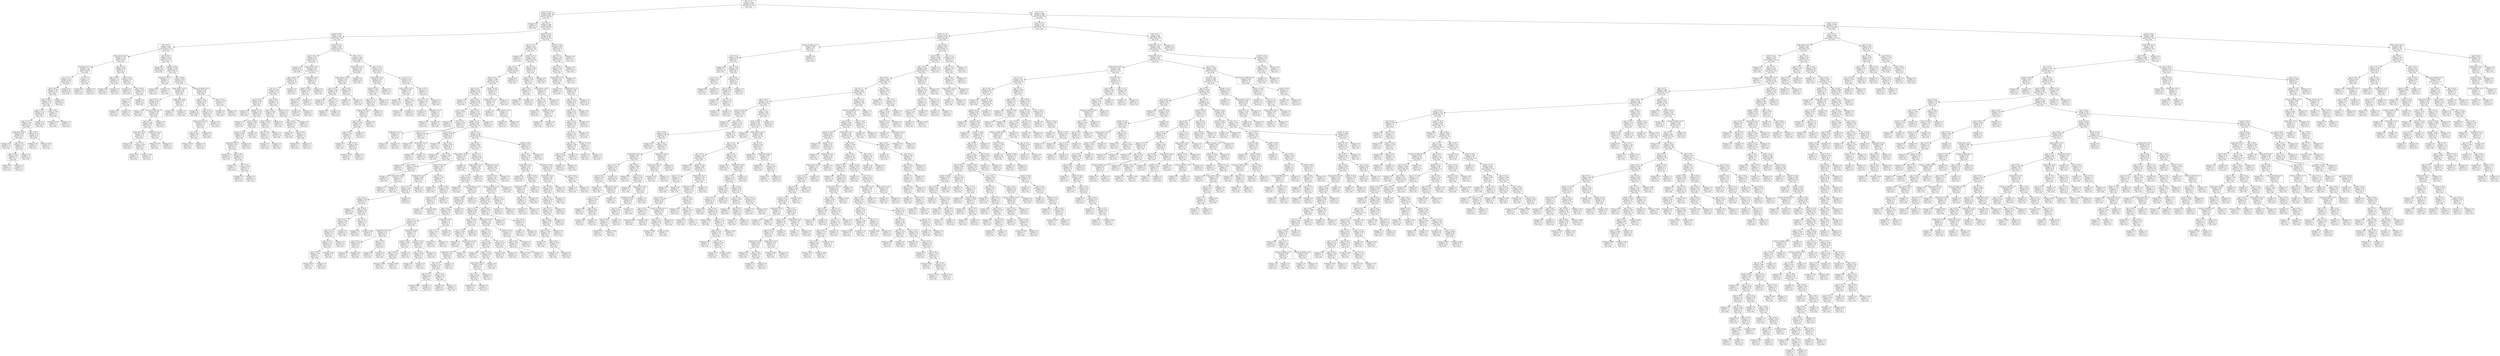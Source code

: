 digraph Tree {
node [shape=box, fontname="helvetica"] ;
edge [fontname="helvetica"] ;
0 [label="flee <= 1.5\nentropy = 0.802\nsamples = 2930\nvalue = [2215, 715]\nclass = No"] ;
1 [label="armed <= 13.0\nentropy = 0.509\nsamples = 850\nvalue = [754, 96]\nclass = No"] ;
0 -> 1 [labeldistance=2.5, labelangle=45, headlabel="True"] ;
2 [label="entropy = 0.0\nsamples = 4\nvalue = [0, 4]\nclass = Yes"] ;
1 -> 2 ;
3 [label="race <= 2.5\nentropy = 0.496\nsamples = 846\nvalue = [754, 92]\nclass = No"] ;
1 -> 3 ;
4 [label="armed <= 40.0\nentropy = 0.412\nsamples = 459\nvalue = [421, 38]\nclass = No"] ;
3 -> 4 ;
5 [label="flee <= 0.5\nentropy = 0.288\nsamples = 298\nvalue = [283.0, 15.0]\nclass = No"] ;
4 -> 5 ;
6 [label="body_camera <= 0.5\nentropy = 0.387\nsamples = 119\nvalue = [110, 9]\nclass = No"] ;
5 -> 6 ;
7 [label="threat_level <= 1.5\nentropy = 0.31\nsamples = 108\nvalue = [102, 6]\nclass = No"] ;
6 -> 7 ;
8 [label="race <= 1.5\nentropy = 0.274\nsamples = 106\nvalue = [101, 5]\nclass = No"] ;
7 -> 8 ;
9 [label="age <= 40.5\nentropy = 0.396\nsamples = 64\nvalue = [59, 5]\nclass = No"] ;
8 -> 9 ;
10 [label="age <= 38.5\nentropy = 0.439\nsamples = 55\nvalue = [50, 5]\nclass = No"] ;
9 -> 10 ;
11 [label="age <= 29.5\nentropy = 0.337\nsamples = 48\nvalue = [45, 3]\nclass = No"] ;
10 -> 11 ;
12 [label="age <= 27.5\nentropy = 0.449\nsamples = 32\nvalue = [29, 3]\nclass = No"] ;
11 -> 12 ;
13 [label="threat_level <= 0.5\nentropy = 0.267\nsamples = 22\nvalue = [21, 1]\nclass = No"] ;
12 -> 13 ;
14 [label="entropy = 0.0\nsamples = 17\nvalue = [17, 0]\nclass = No"] ;
13 -> 14 ;
15 [label="age <= 20.0\nentropy = 0.722\nsamples = 5\nvalue = [4, 1]\nclass = No"] ;
13 -> 15 ;
16 [label="age <= 18.0\nentropy = 0.918\nsamples = 3\nvalue = [2, 1]\nclass = No"] ;
15 -> 16 ;
17 [label="entropy = 0.0\nsamples = 1\nvalue = [1, 0]\nclass = No"] ;
16 -> 17 ;
18 [label="entropy = 1.0\nsamples = 2\nvalue = [1, 1]\nclass = No"] ;
16 -> 18 ;
19 [label="entropy = 0.0\nsamples = 2\nvalue = [2, 0]\nclass = No"] ;
15 -> 19 ;
20 [label="age <= 28.5\nentropy = 0.722\nsamples = 10\nvalue = [8, 2]\nclass = No"] ;
12 -> 20 ;
21 [label="entropy = 0.65\nsamples = 6\nvalue = [5, 1]\nclass = No"] ;
20 -> 21 ;
22 [label="entropy = 0.811\nsamples = 4\nvalue = [3, 1]\nclass = No"] ;
20 -> 22 ;
23 [label="entropy = 0.0\nsamples = 16\nvalue = [16, 0]\nclass = No"] ;
11 -> 23 ;
24 [label="age <= 39.5\nentropy = 0.863\nsamples = 7\nvalue = [5, 2]\nclass = No"] ;
10 -> 24 ;
25 [label="entropy = 0.722\nsamples = 5\nvalue = [4, 1]\nclass = No"] ;
24 -> 25 ;
26 [label="entropy = 1.0\nsamples = 2\nvalue = [1, 1]\nclass = No"] ;
24 -> 26 ;
27 [label="entropy = 0.0\nsamples = 9\nvalue = [9, 0]\nclass = No"] ;
9 -> 27 ;
28 [label="entropy = 0.0\nsamples = 42\nvalue = [42, 0]\nclass = No"] ;
8 -> 28 ;
29 [label="race <= 1.5\nentropy = 1.0\nsamples = 2\nvalue = [1, 1]\nclass = No"] ;
7 -> 29 ;
30 [label="entropy = 0.0\nsamples = 1\nvalue = [1, 0]\nclass = No"] ;
29 -> 30 ;
31 [label="entropy = 0.0\nsamples = 1\nvalue = [0, 1]\nclass = Yes"] ;
29 -> 31 ;
32 [label="age <= 22.5\nentropy = 0.845\nsamples = 11\nvalue = [8, 3]\nclass = No"] ;
6 -> 32 ;
33 [label="age <= 20.0\nentropy = 1.0\nsamples = 4\nvalue = [2, 2]\nclass = No"] ;
32 -> 33 ;
34 [label="entropy = 0.0\nsamples = 2\nvalue = [2, 0]\nclass = No"] ;
33 -> 34 ;
35 [label="entropy = 0.0\nsamples = 2\nvalue = [0, 2]\nclass = Yes"] ;
33 -> 35 ;
36 [label="age <= 26.5\nentropy = 0.592\nsamples = 7\nvalue = [6, 1]\nclass = No"] ;
32 -> 36 ;
37 [label="entropy = 0.0\nsamples = 3\nvalue = [3, 0]\nclass = No"] ;
36 -> 37 ;
38 [label="age <= 28.5\nentropy = 0.811\nsamples = 4\nvalue = [3, 1]\nclass = No"] ;
36 -> 38 ;
39 [label="race <= 1.5\nentropy = 1.0\nsamples = 2\nvalue = [1, 1]\nclass = No"] ;
38 -> 39 ;
40 [label="entropy = 0.0\nsamples = 1\nvalue = [1, 0]\nclass = No"] ;
39 -> 40 ;
41 [label="entropy = 0.0\nsamples = 1\nvalue = [0, 1]\nclass = Yes"] ;
39 -> 41 ;
42 [label="entropy = 0.0\nsamples = 2\nvalue = [2, 0]\nclass = No"] ;
38 -> 42 ;
43 [label="age <= 24.5\nentropy = 0.212\nsamples = 179\nvalue = [173, 6]\nclass = No"] ;
5 -> 43 ;
44 [label="entropy = 0.0\nsamples = 64\nvalue = [64, 0]\nclass = No"] ;
43 -> 44 ;
45 [label="gender <= 0.5\nentropy = 0.296\nsamples = 115\nvalue = [109, 6]\nclass = No"] ;
43 -> 45 ;
46 [label="threat_level <= 1.0\nentropy = 1.0\nsamples = 2\nvalue = [1, 1]\nclass = No"] ;
45 -> 46 ;
47 [label="entropy = 0.0\nsamples = 1\nvalue = [1, 0]\nclass = No"] ;
46 -> 47 ;
48 [label="entropy = 0.0\nsamples = 1\nvalue = [0, 1]\nclass = Yes"] ;
46 -> 48 ;
49 [label="age <= 28.5\nentropy = 0.261\nsamples = 113\nvalue = [108, 5]\nclass = No"] ;
45 -> 49 ;
50 [label="body_camera <= 0.5\nentropy = 0.48\nsamples = 29\nvalue = [26, 3]\nclass = No"] ;
49 -> 50 ;
51 [label="age <= 25.5\nentropy = 0.391\nsamples = 26\nvalue = [24, 2]\nclass = No"] ;
50 -> 51 ;
52 [label="entropy = 0.0\nsamples = 6\nvalue = [6, 0]\nclass = No"] ;
51 -> 52 ;
53 [label="manner_of_death <= 0.5\nentropy = 0.469\nsamples = 20\nvalue = [18, 2]\nclass = No"] ;
51 -> 53 ;
54 [label="age <= 27.5\nentropy = 0.485\nsamples = 19\nvalue = [17, 2]\nclass = No"] ;
53 -> 54 ;
55 [label="threat_level <= 0.5\nentropy = 0.391\nsamples = 13\nvalue = [12, 1]\nclass = No"] ;
54 -> 55 ;
56 [label="entropy = 0.0\nsamples = 9\nvalue = [9, 0]\nclass = No"] ;
55 -> 56 ;
57 [label="race <= 1.5\nentropy = 0.811\nsamples = 4\nvalue = [3, 1]\nclass = No"] ;
55 -> 57 ;
58 [label="entropy = 0.0\nsamples = 1\nvalue = [1, 0]\nclass = No"] ;
57 -> 58 ;
59 [label="entropy = 0.918\nsamples = 3\nvalue = [2, 1]\nclass = No"] ;
57 -> 59 ;
60 [label="threat_level <= 0.5\nentropy = 0.65\nsamples = 6\nvalue = [5, 1]\nclass = No"] ;
54 -> 60 ;
61 [label="entropy = 0.918\nsamples = 3\nvalue = [2, 1]\nclass = No"] ;
60 -> 61 ;
62 [label="entropy = 0.0\nsamples = 3\nvalue = [3, 0]\nclass = No"] ;
60 -> 62 ;
63 [label="entropy = 0.0\nsamples = 1\nvalue = [1, 0]\nclass = No"] ;
53 -> 63 ;
64 [label="threat_level <= 0.5\nentropy = 0.918\nsamples = 3\nvalue = [2, 1]\nclass = No"] ;
50 -> 64 ;
65 [label="entropy = 0.0\nsamples = 1\nvalue = [0, 1]\nclass = Yes"] ;
64 -> 65 ;
66 [label="entropy = 0.0\nsamples = 2\nvalue = [2, 0]\nclass = No"] ;
64 -> 66 ;
67 [label="manner_of_death <= 0.5\nentropy = 0.162\nsamples = 84\nvalue = [82, 2]\nclass = No"] ;
49 -> 67 ;
68 [label="age <= 34.5\nentropy = 0.096\nsamples = 81\nvalue = [80, 1]\nclass = No"] ;
67 -> 68 ;
69 [label="entropy = 0.0\nsamples = 44\nvalue = [44, 0]\nclass = No"] ;
68 -> 69 ;
70 [label="age <= 35.5\nentropy = 0.179\nsamples = 37\nvalue = [36, 1]\nclass = No"] ;
68 -> 70 ;
71 [label="body_camera <= 0.5\nentropy = 0.722\nsamples = 5\nvalue = [4, 1]\nclass = No"] ;
70 -> 71 ;
72 [label="race <= 1.5\nentropy = 0.811\nsamples = 4\nvalue = [3, 1]\nclass = No"] ;
71 -> 72 ;
73 [label="entropy = 0.918\nsamples = 3\nvalue = [2, 1]\nclass = No"] ;
72 -> 73 ;
74 [label="entropy = 0.0\nsamples = 1\nvalue = [1, 0]\nclass = No"] ;
72 -> 74 ;
75 [label="entropy = 0.0\nsamples = 1\nvalue = [1, 0]\nclass = No"] ;
71 -> 75 ;
76 [label="entropy = 0.0\nsamples = 32\nvalue = [32, 0]\nclass = No"] ;
70 -> 76 ;
77 [label="age <= 41.5\nentropy = 0.918\nsamples = 3\nvalue = [2, 1]\nclass = No"] ;
67 -> 77 ;
78 [label="entropy = 0.0\nsamples = 2\nvalue = [2, 0]\nclass = No"] ;
77 -> 78 ;
79 [label="entropy = 0.0\nsamples = 1\nvalue = [0, 1]\nclass = Yes"] ;
77 -> 79 ;
80 [label="armed <= 74.5\nentropy = 0.592\nsamples = 161\nvalue = [138, 23]\nclass = No"] ;
4 -> 80 ;
81 [label="age <= 21.0\nentropy = 0.86\nsamples = 53\nvalue = [38, 15]\nclass = No"] ;
80 -> 81 ;
82 [label="entropy = 0.0\nsamples = 10\nvalue = [10, 0]\nclass = No"] ;
81 -> 82 ;
83 [label="body_camera <= 0.5\nentropy = 0.933\nsamples = 43\nvalue = [28.0, 15.0]\nclass = No"] ;
81 -> 83 ;
84 [label="age <= 46.0\nentropy = 0.977\nsamples = 34\nvalue = [20, 14]\nclass = No"] ;
83 -> 84 ;
85 [label="race <= 1.5\nentropy = 0.938\nsamples = 31\nvalue = [20, 11]\nclass = No"] ;
84 -> 85 ;
86 [label="age <= 24.5\nentropy = 0.998\nsamples = 17\nvalue = [9, 8]\nclass = No"] ;
85 -> 86 ;
87 [label="entropy = 0.0\nsamples = 3\nvalue = [0, 3]\nclass = Yes"] ;
86 -> 87 ;
88 [label="gender <= 0.5\nentropy = 0.94\nsamples = 14\nvalue = [9, 5]\nclass = No"] ;
86 -> 88 ;
89 [label="entropy = 0.0\nsamples = 1\nvalue = [0, 1]\nclass = Yes"] ;
88 -> 89 ;
90 [label="armed <= 70.5\nentropy = 0.89\nsamples = 13\nvalue = [9, 4]\nclass = No"] ;
88 -> 90 ;
91 [label="armed <= 53.5\nentropy = 0.946\nsamples = 11\nvalue = [7, 4]\nclass = No"] ;
90 -> 91 ;
92 [label="threat_level <= 0.5\nentropy = 0.764\nsamples = 9\nvalue = [7, 2]\nclass = No"] ;
91 -> 92 ;
93 [label="entropy = 0.0\nsamples = 5\nvalue = [5, 0]\nclass = No"] ;
92 -> 93 ;
94 [label="age <= 28.5\nentropy = 1.0\nsamples = 4\nvalue = [2, 2]\nclass = No"] ;
92 -> 94 ;
95 [label="entropy = 0.0\nsamples = 1\nvalue = [1, 0]\nclass = No"] ;
94 -> 95 ;
96 [label="flee <= 0.5\nentropy = 0.918\nsamples = 3\nvalue = [1, 2]\nclass = Yes"] ;
94 -> 96 ;
97 [label="entropy = 0.0\nsamples = 1\nvalue = [1, 0]\nclass = No"] ;
96 -> 97 ;
98 [label="entropy = 0.0\nsamples = 2\nvalue = [0, 2]\nclass = Yes"] ;
96 -> 98 ;
99 [label="entropy = 0.0\nsamples = 2\nvalue = [0, 2]\nclass = Yes"] ;
91 -> 99 ;
100 [label="entropy = 0.0\nsamples = 2\nvalue = [2, 0]\nclass = No"] ;
90 -> 100 ;
101 [label="age <= 36.5\nentropy = 0.75\nsamples = 14\nvalue = [11, 3]\nclass = No"] ;
85 -> 101 ;
102 [label="age <= 26.5\nentropy = 0.469\nsamples = 10\nvalue = [9, 1]\nclass = No"] ;
101 -> 102 ;
103 [label="armed <= 43.0\nentropy = 0.722\nsamples = 5\nvalue = [4, 1]\nclass = No"] ;
102 -> 103 ;
104 [label="age <= 24.0\nentropy = 1.0\nsamples = 2\nvalue = [1, 1]\nclass = No"] ;
103 -> 104 ;
105 [label="entropy = 0.0\nsamples = 1\nvalue = [1, 0]\nclass = No"] ;
104 -> 105 ;
106 [label="entropy = 0.0\nsamples = 1\nvalue = [0, 1]\nclass = Yes"] ;
104 -> 106 ;
107 [label="entropy = 0.0\nsamples = 3\nvalue = [3, 0]\nclass = No"] ;
103 -> 107 ;
108 [label="entropy = 0.0\nsamples = 5\nvalue = [5, 0]\nclass = No"] ;
102 -> 108 ;
109 [label="armed <= 57.0\nentropy = 1.0\nsamples = 4\nvalue = [2, 2]\nclass = No"] ;
101 -> 109 ;
110 [label="age <= 42.0\nentropy = 0.918\nsamples = 3\nvalue = [2, 1]\nclass = No"] ;
109 -> 110 ;
111 [label="entropy = 0.0\nsamples = 1\nvalue = [1, 0]\nclass = No"] ;
110 -> 111 ;
112 [label="age <= 44.5\nentropy = 1.0\nsamples = 2\nvalue = [1, 1]\nclass = No"] ;
110 -> 112 ;
113 [label="entropy = 0.0\nsamples = 1\nvalue = [0, 1]\nclass = Yes"] ;
112 -> 113 ;
114 [label="entropy = 0.0\nsamples = 1\nvalue = [1, 0]\nclass = No"] ;
112 -> 114 ;
115 [label="entropy = 0.0\nsamples = 1\nvalue = [0, 1]\nclass = Yes"] ;
109 -> 115 ;
116 [label="entropy = 0.0\nsamples = 3\nvalue = [0, 3]\nclass = Yes"] ;
84 -> 116 ;
117 [label="threat_level <= 0.5\nentropy = 0.503\nsamples = 9\nvalue = [8, 1]\nclass = No"] ;
83 -> 117 ;
118 [label="armed <= 49.5\nentropy = 0.918\nsamples = 3\nvalue = [2, 1]\nclass = No"] ;
117 -> 118 ;
119 [label="age <= 28.5\nentropy = 1.0\nsamples = 2\nvalue = [1, 1]\nclass = No"] ;
118 -> 119 ;
120 [label="entropy = 0.0\nsamples = 1\nvalue = [1, 0]\nclass = No"] ;
119 -> 120 ;
121 [label="entropy = 0.0\nsamples = 1\nvalue = [0, 1]\nclass = Yes"] ;
119 -> 121 ;
122 [label="entropy = 0.0\nsamples = 1\nvalue = [1, 0]\nclass = No"] ;
118 -> 122 ;
123 [label="entropy = 0.0\nsamples = 6\nvalue = [6, 0]\nclass = No"] ;
117 -> 123 ;
124 [label="flee <= 0.5\nentropy = 0.381\nsamples = 108\nvalue = [100, 8]\nclass = No"] ;
80 -> 124 ;
125 [label="threat_level <= 0.5\nentropy = 0.216\nsamples = 58\nvalue = [56, 2]\nclass = No"] ;
124 -> 125 ;
126 [label="body_camera <= 0.5\nentropy = 0.414\nsamples = 24\nvalue = [22, 2]\nclass = No"] ;
125 -> 126 ;
127 [label="age <= 30.5\nentropy = 0.286\nsamples = 20\nvalue = [19, 1]\nclass = No"] ;
126 -> 127 ;
128 [label="entropy = 0.0\nsamples = 15\nvalue = [15, 0]\nclass = No"] ;
127 -> 128 ;
129 [label="age <= 32.5\nentropy = 0.722\nsamples = 5\nvalue = [4, 1]\nclass = No"] ;
127 -> 129 ;
130 [label="entropy = 0.0\nsamples = 1\nvalue = [0, 1]\nclass = Yes"] ;
129 -> 130 ;
131 [label="entropy = 0.0\nsamples = 4\nvalue = [4, 0]\nclass = No"] ;
129 -> 131 ;
132 [label="age <= 26.0\nentropy = 0.811\nsamples = 4\nvalue = [3, 1]\nclass = No"] ;
126 -> 132 ;
133 [label="entropy = 0.0\nsamples = 1\nvalue = [0, 1]\nclass = Yes"] ;
132 -> 133 ;
134 [label="entropy = 0.0\nsamples = 3\nvalue = [3, 0]\nclass = No"] ;
132 -> 134 ;
135 [label="entropy = 0.0\nsamples = 34\nvalue = [34, 0]\nclass = No"] ;
125 -> 135 ;
136 [label="age <= 33.5\nentropy = 0.529\nsamples = 50\nvalue = [44, 6]\nclass = No"] ;
124 -> 136 ;
137 [label="threat_level <= 0.5\nentropy = 0.345\nsamples = 31\nvalue = [29, 2]\nclass = No"] ;
136 -> 137 ;
138 [label="armed <= 75.5\nentropy = 0.592\nsamples = 14\nvalue = [12, 2]\nclass = No"] ;
137 -> 138 ;
139 [label="age <= 27.5\nentropy = 0.722\nsamples = 10\nvalue = [8, 2]\nclass = No"] ;
138 -> 139 ;
140 [label="body_camera <= 0.5\nentropy = 0.863\nsamples = 7\nvalue = [5, 2]\nclass = No"] ;
139 -> 140 ;
141 [label="age <= 23.5\nentropy = 0.918\nsamples = 6\nvalue = [4, 2]\nclass = No"] ;
140 -> 141 ;
142 [label="age <= 18.0\nentropy = 0.722\nsamples = 5\nvalue = [4, 1]\nclass = No"] ;
141 -> 142 ;
143 [label="entropy = 0.0\nsamples = 1\nvalue = [1, 0]\nclass = No"] ;
142 -> 143 ;
144 [label="age <= 21.0\nentropy = 0.811\nsamples = 4\nvalue = [3, 1]\nclass = No"] ;
142 -> 144 ;
145 [label="entropy = 0.918\nsamples = 3\nvalue = [2, 1]\nclass = No"] ;
144 -> 145 ;
146 [label="entropy = 0.0\nsamples = 1\nvalue = [1, 0]\nclass = No"] ;
144 -> 146 ;
147 [label="entropy = 0.0\nsamples = 1\nvalue = [0, 1]\nclass = Yes"] ;
141 -> 147 ;
148 [label="entropy = 0.0\nsamples = 1\nvalue = [1, 0]\nclass = No"] ;
140 -> 148 ;
149 [label="entropy = 0.0\nsamples = 3\nvalue = [3, 0]\nclass = No"] ;
139 -> 149 ;
150 [label="entropy = 0.0\nsamples = 4\nvalue = [4, 0]\nclass = No"] ;
138 -> 150 ;
151 [label="entropy = 0.0\nsamples = 17\nvalue = [17, 0]\nclass = No"] ;
137 -> 151 ;
152 [label="race <= 1.5\nentropy = 0.742\nsamples = 19\nvalue = [15, 4]\nclass = No"] ;
136 -> 152 ;
153 [label="body_camera <= 0.5\nentropy = 0.391\nsamples = 13\nvalue = [12, 1]\nclass = No"] ;
152 -> 153 ;
154 [label="entropy = 0.0\nsamples = 10\nvalue = [10, 0]\nclass = No"] ;
153 -> 154 ;
155 [label="age <= 36.5\nentropy = 0.918\nsamples = 3\nvalue = [2, 1]\nclass = No"] ;
153 -> 155 ;
156 [label="entropy = 0.0\nsamples = 1\nvalue = [0, 1]\nclass = Yes"] ;
155 -> 156 ;
157 [label="entropy = 0.0\nsamples = 2\nvalue = [2, 0]\nclass = No"] ;
155 -> 157 ;
158 [label="age <= 41.5\nentropy = 1.0\nsamples = 6\nvalue = [3, 3]\nclass = No"] ;
152 -> 158 ;
159 [label="armed <= 75.5\nentropy = 0.811\nsamples = 4\nvalue = [1, 3]\nclass = Yes"] ;
158 -> 159 ;
160 [label="entropy = 0.0\nsamples = 2\nvalue = [0, 2]\nclass = Yes"] ;
159 -> 160 ;
161 [label="threat_level <= 1.5\nentropy = 1.0\nsamples = 2\nvalue = [1, 1]\nclass = No"] ;
159 -> 161 ;
162 [label="entropy = 0.0\nsamples = 1\nvalue = [0, 1]\nclass = Yes"] ;
161 -> 162 ;
163 [label="entropy = 0.0\nsamples = 1\nvalue = [1, 0]\nclass = No"] ;
161 -> 163 ;
164 [label="entropy = 0.0\nsamples = 2\nvalue = [2, 0]\nclass = No"] ;
158 -> 164 ;
165 [label="armed <= 74.5\nentropy = 0.583\nsamples = 387\nvalue = [333, 54]\nclass = No"] ;
3 -> 165 ;
166 [label="age <= 17.5\nentropy = 0.637\nsamples = 304\nvalue = [255, 49]\nclass = No"] ;
165 -> 166 ;
167 [label="entropy = 0.0\nsamples = 3\nvalue = [0, 3]\nclass = Yes"] ;
166 -> 167 ;
168 [label="armed <= 73.5\nentropy = 0.617\nsamples = 301\nvalue = [255, 46]\nclass = No"] ;
166 -> 168 ;
169 [label="age <= 58.5\nentropy = 0.581\nsamples = 288\nvalue = [248, 40]\nclass = No"] ;
168 -> 169 ;
170 [label="age <= 55.5\nentropy = 0.598\nsamples = 275\nvalue = [235, 40]\nclass = No"] ;
169 -> 170 ;
171 [label="age <= 20.5\nentropy = 0.576\nsamples = 270\nvalue = [233, 37]\nclass = No"] ;
170 -> 171 ;
172 [label="entropy = 0.0\nsamples = 11\nvalue = [11, 0]\nclass = No"] ;
171 -> 172 ;
173 [label="age <= 22.5\nentropy = 0.592\nsamples = 259\nvalue = [222, 37]\nclass = No"] ;
171 -> 173 ;
174 [label="race <= 4.0\nentropy = 0.985\nsamples = 7\nvalue = [4, 3]\nclass = No"] ;
173 -> 174 ;
175 [label="entropy = 0.0\nsamples = 1\nvalue = [0, 1]\nclass = Yes"] ;
174 -> 175 ;
176 [label="flee <= 0.5\nentropy = 0.918\nsamples = 6\nvalue = [4, 2]\nclass = No"] ;
174 -> 176 ;
177 [label="threat_level <= 0.5\nentropy = 1.0\nsamples = 2\nvalue = [1, 1]\nclass = No"] ;
176 -> 177 ;
178 [label="entropy = 0.0\nsamples = 1\nvalue = [1, 0]\nclass = No"] ;
177 -> 178 ;
179 [label="entropy = 0.0\nsamples = 1\nvalue = [0, 1]\nclass = Yes"] ;
177 -> 179 ;
180 [label="age <= 21.5\nentropy = 0.811\nsamples = 4\nvalue = [3, 1]\nclass = No"] ;
176 -> 180 ;
181 [label="entropy = 0.0\nsamples = 2\nvalue = [2, 0]\nclass = No"] ;
180 -> 181 ;
182 [label="threat_level <= 0.5\nentropy = 1.0\nsamples = 2\nvalue = [1, 1]\nclass = No"] ;
180 -> 182 ;
183 [label="entropy = 0.0\nsamples = 1\nvalue = [0, 1]\nclass = Yes"] ;
182 -> 183 ;
184 [label="entropy = 0.0\nsamples = 1\nvalue = [1, 0]\nclass = No"] ;
182 -> 184 ;
185 [label="age <= 50.5\nentropy = 0.571\nsamples = 252\nvalue = [218, 34]\nclass = No"] ;
173 -> 185 ;
186 [label="gender <= 0.5\nentropy = 0.587\nsamples = 241\nvalue = [207, 34]\nclass = No"] ;
185 -> 186 ;
187 [label="age <= 24.5\nentropy = 0.89\nsamples = 13\nvalue = [9, 4]\nclass = No"] ;
186 -> 187 ;
188 [label="entropy = 0.0\nsamples = 1\nvalue = [0, 1]\nclass = Yes"] ;
187 -> 188 ;
189 [label="age <= 35.0\nentropy = 0.811\nsamples = 12\nvalue = [9, 3]\nclass = No"] ;
187 -> 189 ;
190 [label="entropy = 0.0\nsamples = 5\nvalue = [5, 0]\nclass = No"] ;
189 -> 190 ;
191 [label="race <= 4.0\nentropy = 0.985\nsamples = 7\nvalue = [4, 3]\nclass = No"] ;
189 -> 191 ;
192 [label="entropy = 0.0\nsamples = 1\nvalue = [0, 1]\nclass = Yes"] ;
191 -> 192 ;
193 [label="age <= 43.0\nentropy = 0.918\nsamples = 6\nvalue = [4, 2]\nclass = No"] ;
191 -> 193 ;
194 [label="entropy = 0.0\nsamples = 3\nvalue = [3, 0]\nclass = No"] ;
193 -> 194 ;
195 [label="threat_level <= 0.5\nentropy = 0.918\nsamples = 3\nvalue = [1, 2]\nclass = Yes"] ;
193 -> 195 ;
196 [label="entropy = 0.0\nsamples = 2\nvalue = [0, 2]\nclass = Yes"] ;
195 -> 196 ;
197 [label="entropy = 0.0\nsamples = 1\nvalue = [1, 0]\nclass = No"] ;
195 -> 197 ;
198 [label="age <= 37.5\nentropy = 0.562\nsamples = 228\nvalue = [198, 30]\nclass = No"] ;
186 -> 198 ;
199 [label="age <= 28.5\nentropy = 0.622\nsamples = 155\nvalue = [131, 24]\nclass = No"] ;
198 -> 199 ;
200 [label="body_camera <= 0.5\nentropy = 0.429\nsamples = 57\nvalue = [52, 5]\nclass = No"] ;
199 -> 200 ;
201 [label="armed <= 39.5\nentropy = 0.475\nsamples = 49\nvalue = [44, 5]\nclass = No"] ;
200 -> 201 ;
202 [label="threat_level <= 0.5\nentropy = 0.384\nsamples = 40\nvalue = [37, 3]\nclass = No"] ;
201 -> 202 ;
203 [label="age <= 27.5\nentropy = 0.422\nsamples = 35\nvalue = [32, 3]\nclass = No"] ;
202 -> 203 ;
204 [label="race <= 4.0\nentropy = 0.469\nsamples = 30\nvalue = [27, 3]\nclass = No"] ;
203 -> 204 ;
205 [label="entropy = 0.0\nsamples = 2\nvalue = [2, 0]\nclass = No"] ;
204 -> 205 ;
206 [label="age <= 26.5\nentropy = 0.491\nsamples = 28\nvalue = [25, 3]\nclass = No"] ;
204 -> 206 ;
207 [label="flee <= 0.5\nentropy = 0.426\nsamples = 23\nvalue = [21, 2]\nclass = No"] ;
206 -> 207 ;
208 [label="age <= 25.5\nentropy = 0.619\nsamples = 13\nvalue = [11, 2]\nclass = No"] ;
207 -> 208 ;
209 [label="age <= 24.5\nentropy = 0.722\nsamples = 10\nvalue = [8, 2]\nclass = No"] ;
208 -> 209 ;
210 [label="age <= 23.5\nentropy = 0.592\nsamples = 7\nvalue = [6, 1]\nclass = No"] ;
209 -> 210 ;
211 [label="entropy = 0.811\nsamples = 4\nvalue = [3, 1]\nclass = No"] ;
210 -> 211 ;
212 [label="entropy = 0.0\nsamples = 3\nvalue = [3, 0]\nclass = No"] ;
210 -> 212 ;
213 [label="entropy = 0.918\nsamples = 3\nvalue = [2, 1]\nclass = No"] ;
209 -> 213 ;
214 [label="entropy = 0.0\nsamples = 3\nvalue = [3, 0]\nclass = No"] ;
208 -> 214 ;
215 [label="entropy = 0.0\nsamples = 10\nvalue = [10, 0]\nclass = No"] ;
207 -> 215 ;
216 [label="flee <= 0.5\nentropy = 0.722\nsamples = 5\nvalue = [4, 1]\nclass = No"] ;
206 -> 216 ;
217 [label="entropy = 0.0\nsamples = 2\nvalue = [2, 0]\nclass = No"] ;
216 -> 217 ;
218 [label="entropy = 0.918\nsamples = 3\nvalue = [2, 1]\nclass = No"] ;
216 -> 218 ;
219 [label="entropy = 0.0\nsamples = 5\nvalue = [5, 0]\nclass = No"] ;
203 -> 219 ;
220 [label="entropy = 0.0\nsamples = 5\nvalue = [5, 0]\nclass = No"] ;
202 -> 220 ;
221 [label="age <= 25.5\nentropy = 0.764\nsamples = 9\nvalue = [7, 2]\nclass = No"] ;
201 -> 221 ;
222 [label="entropy = 0.0\nsamples = 3\nvalue = [3, 0]\nclass = No"] ;
221 -> 222 ;
223 [label="armed <= 44.0\nentropy = 0.918\nsamples = 6\nvalue = [4, 2]\nclass = No"] ;
221 -> 223 ;
224 [label="age <= 26.5\nentropy = 0.971\nsamples = 5\nvalue = [3, 2]\nclass = No"] ;
223 -> 224 ;
225 [label="entropy = 1.0\nsamples = 2\nvalue = [1, 1]\nclass = No"] ;
224 -> 225 ;
226 [label="entropy = 0.918\nsamples = 3\nvalue = [2, 1]\nclass = No"] ;
224 -> 226 ;
227 [label="entropy = 0.0\nsamples = 1\nvalue = [1, 0]\nclass = No"] ;
223 -> 227 ;
228 [label="entropy = 0.0\nsamples = 8\nvalue = [8, 0]\nclass = No"] ;
200 -> 228 ;
229 [label="age <= 31.5\nentropy = 0.71\nsamples = 98\nvalue = [79, 19]\nclass = No"] ;
199 -> 229 ;
230 [label="body_camera <= 0.5\nentropy = 0.837\nsamples = 30\nvalue = [22, 8]\nclass = No"] ;
229 -> 230 ;
231 [label="race <= 4.0\nentropy = 0.863\nsamples = 28\nvalue = [20, 8]\nclass = No"] ;
230 -> 231 ;
232 [label="entropy = 0.0\nsamples = 1\nvalue = [1, 0]\nclass = No"] ;
231 -> 232 ;
233 [label="manner_of_death <= 0.5\nentropy = 0.877\nsamples = 27\nvalue = [19, 8]\nclass = No"] ;
231 -> 233 ;
234 [label="armed <= 44.5\nentropy = 0.89\nsamples = 26\nvalue = [18, 8]\nclass = No"] ;
233 -> 234 ;
235 [label="age <= 30.5\nentropy = 0.904\nsamples = 25\nvalue = [17, 8]\nclass = No"] ;
234 -> 235 ;
236 [label="flee <= 0.5\nentropy = 0.863\nsamples = 21\nvalue = [15, 6]\nclass = No"] ;
235 -> 236 ;
237 [label="threat_level <= 0.5\nentropy = 0.722\nsamples = 10\nvalue = [8, 2]\nclass = No"] ;
236 -> 237 ;
238 [label="age <= 29.5\nentropy = 0.544\nsamples = 8\nvalue = [7, 1]\nclass = No"] ;
237 -> 238 ;
239 [label="entropy = 0.0\nsamples = 2\nvalue = [2, 0]\nclass = No"] ;
238 -> 239 ;
240 [label="entropy = 0.65\nsamples = 6\nvalue = [5, 1]\nclass = No"] ;
238 -> 240 ;
241 [label="age <= 29.5\nentropy = 1.0\nsamples = 2\nvalue = [1, 1]\nclass = No"] ;
237 -> 241 ;
242 [label="entropy = 0.0\nsamples = 1\nvalue = [0, 1]\nclass = Yes"] ;
241 -> 242 ;
243 [label="entropy = 0.0\nsamples = 1\nvalue = [1, 0]\nclass = No"] ;
241 -> 243 ;
244 [label="threat_level <= 0.5\nentropy = 0.946\nsamples = 11\nvalue = [7, 4]\nclass = No"] ;
236 -> 244 ;
245 [label="armed <= 35.5\nentropy = 0.985\nsamples = 7\nvalue = [4, 3]\nclass = No"] ;
244 -> 245 ;
246 [label="age <= 29.5\nentropy = 0.918\nsamples = 6\nvalue = [4, 2]\nclass = No"] ;
245 -> 246 ;
247 [label="entropy = 0.918\nsamples = 3\nvalue = [2, 1]\nclass = No"] ;
246 -> 247 ;
248 [label="entropy = 0.918\nsamples = 3\nvalue = [2, 1]\nclass = No"] ;
246 -> 248 ;
249 [label="entropy = 0.0\nsamples = 1\nvalue = [0, 1]\nclass = Yes"] ;
245 -> 249 ;
250 [label="armed <= 35.5\nentropy = 0.811\nsamples = 4\nvalue = [3, 1]\nclass = No"] ;
244 -> 250 ;
251 [label="age <= 29.5\nentropy = 0.918\nsamples = 3\nvalue = [2, 1]\nclass = No"] ;
250 -> 251 ;
252 [label="entropy = 0.0\nsamples = 1\nvalue = [1, 0]\nclass = No"] ;
251 -> 252 ;
253 [label="entropy = 1.0\nsamples = 2\nvalue = [1, 1]\nclass = No"] ;
251 -> 253 ;
254 [label="entropy = 0.0\nsamples = 1\nvalue = [1, 0]\nclass = No"] ;
250 -> 254 ;
255 [label="threat_level <= 0.5\nentropy = 1.0\nsamples = 4\nvalue = [2, 2]\nclass = No"] ;
235 -> 255 ;
256 [label="flee <= 0.5\nentropy = 0.918\nsamples = 3\nvalue = [1, 2]\nclass = Yes"] ;
255 -> 256 ;
257 [label="entropy = 0.0\nsamples = 1\nvalue = [0, 1]\nclass = Yes"] ;
256 -> 257 ;
258 [label="entropy = 1.0\nsamples = 2\nvalue = [1, 1]\nclass = No"] ;
256 -> 258 ;
259 [label="entropy = 0.0\nsamples = 1\nvalue = [1, 0]\nclass = No"] ;
255 -> 259 ;
260 [label="entropy = 0.0\nsamples = 1\nvalue = [1, 0]\nclass = No"] ;
234 -> 260 ;
261 [label="entropy = 0.0\nsamples = 1\nvalue = [1, 0]\nclass = No"] ;
233 -> 261 ;
262 [label="entropy = 0.0\nsamples = 2\nvalue = [2, 0]\nclass = No"] ;
230 -> 262 ;
263 [label="threat_level <= 1.5\nentropy = 0.639\nsamples = 68\nvalue = [57, 11]\nclass = No"] ;
229 -> 263 ;
264 [label="armed <= 52.5\nentropy = 0.65\nsamples = 66\nvalue = [55, 11]\nclass = No"] ;
263 -> 264 ;
265 [label="manner_of_death <= 0.5\nentropy = 0.662\nsamples = 64\nvalue = [53, 11]\nclass = No"] ;
264 -> 265 ;
266 [label="age <= 35.5\nentropy = 0.644\nsamples = 61\nvalue = [51, 10]\nclass = No"] ;
265 -> 266 ;
267 [label="age <= 33.5\nentropy = 0.696\nsamples = 48\nvalue = [39, 9]\nclass = No"] ;
266 -> 267 ;
268 [label="armed <= 35.5\nentropy = 0.575\nsamples = 22\nvalue = [19, 3]\nclass = No"] ;
267 -> 268 ;
269 [label="race <= 4.5\nentropy = 0.696\nsamples = 16\nvalue = [13, 3]\nclass = No"] ;
268 -> 269 ;
270 [label="entropy = 0.0\nsamples = 3\nvalue = [3, 0]\nclass = No"] ;
269 -> 270 ;
271 [label="body_camera <= 0.5\nentropy = 0.779\nsamples = 13\nvalue = [10, 3]\nclass = No"] ;
269 -> 271 ;
272 [label="threat_level <= 0.5\nentropy = 0.811\nsamples = 12\nvalue = [9, 3]\nclass = No"] ;
271 -> 272 ;
273 [label="flee <= 0.5\nentropy = 0.722\nsamples = 10\nvalue = [8, 2]\nclass = No"] ;
272 -> 273 ;
274 [label="age <= 32.5\nentropy = 0.65\nsamples = 6\nvalue = [5, 1]\nclass = No"] ;
273 -> 274 ;
275 [label="entropy = 0.918\nsamples = 3\nvalue = [2, 1]\nclass = No"] ;
274 -> 275 ;
276 [label="entropy = 0.0\nsamples = 3\nvalue = [3, 0]\nclass = No"] ;
274 -> 276 ;
277 [label="age <= 32.5\nentropy = 0.811\nsamples = 4\nvalue = [3, 1]\nclass = No"] ;
273 -> 277 ;
278 [label="entropy = 0.0\nsamples = 2\nvalue = [2, 0]\nclass = No"] ;
277 -> 278 ;
279 [label="entropy = 1.0\nsamples = 2\nvalue = [1, 1]\nclass = No"] ;
277 -> 279 ;
280 [label="entropy = 1.0\nsamples = 2\nvalue = [1, 1]\nclass = No"] ;
272 -> 280 ;
281 [label="entropy = 0.0\nsamples = 1\nvalue = [1, 0]\nclass = No"] ;
271 -> 281 ;
282 [label="entropy = 0.0\nsamples = 6\nvalue = [6, 0]\nclass = No"] ;
268 -> 282 ;
283 [label="threat_level <= 0.5\nentropy = 0.779\nsamples = 26\nvalue = [20, 6]\nclass = No"] ;
267 -> 283 ;
284 [label="age <= 34.5\nentropy = 0.702\nsamples = 21\nvalue = [17, 4]\nclass = No"] ;
283 -> 284 ;
285 [label="race <= 4.0\nentropy = 0.881\nsamples = 10\nvalue = [7, 3]\nclass = No"] ;
284 -> 285 ;
286 [label="entropy = 0.0\nsamples = 1\nvalue = [1, 0]\nclass = No"] ;
285 -> 286 ;
287 [label="armed <= 35.5\nentropy = 0.918\nsamples = 9\nvalue = [6, 3]\nclass = No"] ;
285 -> 287 ;
288 [label="body_camera <= 0.5\nentropy = 0.954\nsamples = 8\nvalue = [5, 3]\nclass = No"] ;
287 -> 288 ;
289 [label="flee <= 0.5\nentropy = 0.918\nsamples = 6\nvalue = [4, 2]\nclass = No"] ;
288 -> 289 ;
290 [label="entropy = 0.971\nsamples = 5\nvalue = [3, 2]\nclass = No"] ;
289 -> 290 ;
291 [label="entropy = 0.0\nsamples = 1\nvalue = [1, 0]\nclass = No"] ;
289 -> 291 ;
292 [label="entropy = 1.0\nsamples = 2\nvalue = [1, 1]\nclass = No"] ;
288 -> 292 ;
293 [label="entropy = 0.0\nsamples = 1\nvalue = [1, 0]\nclass = No"] ;
287 -> 293 ;
294 [label="flee <= 0.5\nentropy = 0.439\nsamples = 11\nvalue = [10, 1]\nclass = No"] ;
284 -> 294 ;
295 [label="entropy = 0.544\nsamples = 8\nvalue = [7, 1]\nclass = No"] ;
294 -> 295 ;
296 [label="entropy = 0.0\nsamples = 3\nvalue = [3, 0]\nclass = No"] ;
294 -> 296 ;
297 [label="armed <= 35.5\nentropy = 0.971\nsamples = 5\nvalue = [3, 2]\nclass = No"] ;
283 -> 297 ;
298 [label="age <= 34.5\nentropy = 0.811\nsamples = 4\nvalue = [3, 1]\nclass = No"] ;
297 -> 298 ;
299 [label="entropy = 0.918\nsamples = 3\nvalue = [2, 1]\nclass = No"] ;
298 -> 299 ;
300 [label="entropy = 0.0\nsamples = 1\nvalue = [1, 0]\nclass = No"] ;
298 -> 300 ;
301 [label="entropy = 0.0\nsamples = 1\nvalue = [0, 1]\nclass = Yes"] ;
297 -> 301 ;
302 [label="age <= 36.5\nentropy = 0.391\nsamples = 13\nvalue = [12, 1]\nclass = No"] ;
266 -> 302 ;
303 [label="entropy = 0.0\nsamples = 7\nvalue = [7, 0]\nclass = No"] ;
302 -> 303 ;
304 [label="flee <= 0.5\nentropy = 0.65\nsamples = 6\nvalue = [5, 1]\nclass = No"] ;
302 -> 304 ;
305 [label="entropy = 1.0\nsamples = 2\nvalue = [1, 1]\nclass = No"] ;
304 -> 305 ;
306 [label="entropy = 0.0\nsamples = 4\nvalue = [4, 0]\nclass = No"] ;
304 -> 306 ;
307 [label="age <= 35.0\nentropy = 0.918\nsamples = 3\nvalue = [2, 1]\nclass = No"] ;
265 -> 307 ;
308 [label="entropy = 0.0\nsamples = 2\nvalue = [2, 0]\nclass = No"] ;
307 -> 308 ;
309 [label="entropy = 0.0\nsamples = 1\nvalue = [0, 1]\nclass = Yes"] ;
307 -> 309 ;
310 [label="entropy = 0.0\nsamples = 2\nvalue = [2, 0]\nclass = No"] ;
264 -> 310 ;
311 [label="entropy = 0.0\nsamples = 2\nvalue = [2, 0]\nclass = No"] ;
263 -> 311 ;
312 [label="armed <= 45.5\nentropy = 0.41\nsamples = 73\nvalue = [67, 6]\nclass = No"] ;
198 -> 312 ;
313 [label="age <= 43.5\nentropy = 0.364\nsamples = 72\nvalue = [67, 5]\nclass = No"] ;
312 -> 313 ;
314 [label="threat_level <= 0.5\nentropy = 0.165\nsamples = 41\nvalue = [40, 1]\nclass = No"] ;
313 -> 314 ;
315 [label="entropy = 0.0\nsamples = 34\nvalue = [34, 0]\nclass = No"] ;
314 -> 315 ;
316 [label="armed <= 35.5\nentropy = 0.592\nsamples = 7\nvalue = [6, 1]\nclass = No"] ;
314 -> 316 ;
317 [label="threat_level <= 1.5\nentropy = 0.811\nsamples = 4\nvalue = [3, 1]\nclass = No"] ;
316 -> 317 ;
318 [label="age <= 39.5\nentropy = 1.0\nsamples = 2\nvalue = [1, 1]\nclass = No"] ;
317 -> 318 ;
319 [label="entropy = 0.0\nsamples = 1\nvalue = [1, 0]\nclass = No"] ;
318 -> 319 ;
320 [label="entropy = 0.0\nsamples = 1\nvalue = [0, 1]\nclass = Yes"] ;
318 -> 320 ;
321 [label="entropy = 0.0\nsamples = 2\nvalue = [2, 0]\nclass = No"] ;
317 -> 321 ;
322 [label="entropy = 0.0\nsamples = 3\nvalue = [3, 0]\nclass = No"] ;
316 -> 322 ;
323 [label="armed <= 39.5\nentropy = 0.555\nsamples = 31\nvalue = [27, 4]\nclass = No"] ;
313 -> 323 ;
324 [label="threat_level <= 0.5\nentropy = 0.491\nsamples = 28\nvalue = [25, 3]\nclass = No"] ;
323 -> 324 ;
325 [label="age <= 48.5\nentropy = 0.559\nsamples = 23\nvalue = [20, 3]\nclass = No"] ;
324 -> 325 ;
326 [label="flee <= 0.5\nentropy = 0.454\nsamples = 21\nvalue = [19, 2]\nclass = No"] ;
325 -> 326 ;
327 [label="age <= 47.5\nentropy = 0.567\nsamples = 15\nvalue = [13, 2]\nclass = No"] ;
326 -> 327 ;
328 [label="age <= 46.5\nentropy = 0.684\nsamples = 11\nvalue = [9, 2]\nclass = No"] ;
327 -> 328 ;
329 [label="age <= 44.5\nentropy = 0.469\nsamples = 10\nvalue = [9, 1]\nclass = No"] ;
328 -> 329 ;
330 [label="entropy = 0.0\nsamples = 3\nvalue = [3, 0]\nclass = No"] ;
329 -> 330 ;
331 [label="age <= 45.5\nentropy = 0.592\nsamples = 7\nvalue = [6, 1]\nclass = No"] ;
329 -> 331 ;
332 [label="entropy = 0.722\nsamples = 5\nvalue = [4, 1]\nclass = No"] ;
331 -> 332 ;
333 [label="entropy = 0.0\nsamples = 2\nvalue = [2, 0]\nclass = No"] ;
331 -> 333 ;
334 [label="entropy = 0.0\nsamples = 1\nvalue = [0, 1]\nclass = Yes"] ;
328 -> 334 ;
335 [label="entropy = 0.0\nsamples = 4\nvalue = [4, 0]\nclass = No"] ;
327 -> 335 ;
336 [label="entropy = 0.0\nsamples = 6\nvalue = [6, 0]\nclass = No"] ;
326 -> 336 ;
337 [label="entropy = 1.0\nsamples = 2\nvalue = [1, 1]\nclass = No"] ;
325 -> 337 ;
338 [label="entropy = 0.0\nsamples = 5\nvalue = [5, 0]\nclass = No"] ;
324 -> 338 ;
339 [label="age <= 44.5\nentropy = 0.918\nsamples = 3\nvalue = [2, 1]\nclass = No"] ;
323 -> 339 ;
340 [label="entropy = 1.0\nsamples = 2\nvalue = [1, 1]\nclass = No"] ;
339 -> 340 ;
341 [label="entropy = 0.0\nsamples = 1\nvalue = [1, 0]\nclass = No"] ;
339 -> 341 ;
342 [label="entropy = 0.0\nsamples = 1\nvalue = [0, 1]\nclass = Yes"] ;
312 -> 342 ;
343 [label="entropy = 0.0\nsamples = 11\nvalue = [11, 0]\nclass = No"] ;
185 -> 343 ;
344 [label="armed <= 35.5\nentropy = 0.971\nsamples = 5\nvalue = [2, 3]\nclass = Yes"] ;
170 -> 344 ;
345 [label="threat_level <= 0.5\nentropy = 0.811\nsamples = 4\nvalue = [1, 3]\nclass = Yes"] ;
344 -> 345 ;
346 [label="entropy = 0.0\nsamples = 2\nvalue = [0, 2]\nclass = Yes"] ;
345 -> 346 ;
347 [label="body_camera <= 0.5\nentropy = 1.0\nsamples = 2\nvalue = [1, 1]\nclass = No"] ;
345 -> 347 ;
348 [label="entropy = 0.0\nsamples = 1\nvalue = [1, 0]\nclass = No"] ;
347 -> 348 ;
349 [label="entropy = 0.0\nsamples = 1\nvalue = [0, 1]\nclass = Yes"] ;
347 -> 349 ;
350 [label="entropy = 0.0\nsamples = 1\nvalue = [1, 0]\nclass = No"] ;
344 -> 350 ;
351 [label="entropy = 0.0\nsamples = 13\nvalue = [13, 0]\nclass = No"] ;
169 -> 351 ;
352 [label="age <= 47.5\nentropy = 0.996\nsamples = 13\nvalue = [7, 6]\nclass = No"] ;
168 -> 352 ;
353 [label="age <= 31.5\nentropy = 0.994\nsamples = 11\nvalue = [5, 6]\nclass = Yes"] ;
352 -> 353 ;
354 [label="age <= 22.0\nentropy = 0.722\nsamples = 5\nvalue = [4, 1]\nclass = No"] ;
353 -> 354 ;
355 [label="entropy = 0.0\nsamples = 1\nvalue = [0, 1]\nclass = Yes"] ;
354 -> 355 ;
356 [label="entropy = 0.0\nsamples = 4\nvalue = [4, 0]\nclass = No"] ;
354 -> 356 ;
357 [label="body_camera <= 0.5\nentropy = 0.65\nsamples = 6\nvalue = [1, 5]\nclass = Yes"] ;
353 -> 357 ;
358 [label="flee <= 0.5\nentropy = 0.811\nsamples = 4\nvalue = [1, 3]\nclass = Yes"] ;
357 -> 358 ;
359 [label="entropy = 0.0\nsamples = 1\nvalue = [0, 1]\nclass = Yes"] ;
358 -> 359 ;
360 [label="threat_level <= 0.5\nentropy = 0.918\nsamples = 3\nvalue = [1, 2]\nclass = Yes"] ;
358 -> 360 ;
361 [label="entropy = 1.0\nsamples = 2\nvalue = [1, 1]\nclass = No"] ;
360 -> 361 ;
362 [label="entropy = 0.0\nsamples = 1\nvalue = [0, 1]\nclass = Yes"] ;
360 -> 362 ;
363 [label="entropy = 0.0\nsamples = 2\nvalue = [0, 2]\nclass = Yes"] ;
357 -> 363 ;
364 [label="entropy = 0.0\nsamples = 2\nvalue = [2, 0]\nclass = No"] ;
352 -> 364 ;
365 [label="armed <= 79.0\nentropy = 0.328\nsamples = 83\nvalue = [78, 5]\nclass = No"] ;
165 -> 365 ;
366 [label="age <= 37.5\nentropy = 0.281\nsamples = 82\nvalue = [78, 4]\nclass = No"] ;
365 -> 366 ;
367 [label="age <= 36.5\nentropy = 0.376\nsamples = 55\nvalue = [51, 4]\nclass = No"] ;
366 -> 367 ;
368 [label="threat_level <= 0.5\nentropy = 0.31\nsamples = 54\nvalue = [51, 3]\nclass = No"] ;
367 -> 368 ;
369 [label="entropy = 0.0\nsamples = 17\nvalue = [17, 0]\nclass = No"] ;
368 -> 369 ;
370 [label="threat_level <= 1.5\nentropy = 0.406\nsamples = 37\nvalue = [34, 3]\nclass = No"] ;
368 -> 370 ;
371 [label="age <= 33.5\nentropy = 0.529\nsamples = 25\nvalue = [22, 3]\nclass = No"] ;
370 -> 371 ;
372 [label="age <= 32.0\nentropy = 0.61\nsamples = 20\nvalue = [17, 3]\nclass = No"] ;
371 -> 372 ;
373 [label="age <= 25.5\nentropy = 0.485\nsamples = 19\nvalue = [17, 2]\nclass = No"] ;
372 -> 373 ;
374 [label="flee <= 0.5\nentropy = 0.65\nsamples = 12\nvalue = [10, 2]\nclass = No"] ;
373 -> 374 ;
375 [label="age <= 20.5\nentropy = 0.469\nsamples = 10\nvalue = [9, 1]\nclass = No"] ;
374 -> 375 ;
376 [label="age <= 18.0\nentropy = 0.918\nsamples = 3\nvalue = [2, 1]\nclass = No"] ;
375 -> 376 ;
377 [label="entropy = 0.0\nsamples = 2\nvalue = [2, 0]\nclass = No"] ;
376 -> 377 ;
378 [label="entropy = 0.0\nsamples = 1\nvalue = [0, 1]\nclass = Yes"] ;
376 -> 378 ;
379 [label="entropy = 0.0\nsamples = 7\nvalue = [7, 0]\nclass = No"] ;
375 -> 379 ;
380 [label="armed <= 76.0\nentropy = 1.0\nsamples = 2\nvalue = [1, 1]\nclass = No"] ;
374 -> 380 ;
381 [label="entropy = 0.0\nsamples = 1\nvalue = [0, 1]\nclass = Yes"] ;
380 -> 381 ;
382 [label="entropy = 0.0\nsamples = 1\nvalue = [1, 0]\nclass = No"] ;
380 -> 382 ;
383 [label="entropy = 0.0\nsamples = 7\nvalue = [7, 0]\nclass = No"] ;
373 -> 383 ;
384 [label="entropy = 0.0\nsamples = 1\nvalue = [0, 1]\nclass = Yes"] ;
372 -> 384 ;
385 [label="entropy = 0.0\nsamples = 5\nvalue = [5, 0]\nclass = No"] ;
371 -> 385 ;
386 [label="entropy = 0.0\nsamples = 12\nvalue = [12, 0]\nclass = No"] ;
370 -> 386 ;
387 [label="entropy = 0.0\nsamples = 1\nvalue = [0, 1]\nclass = Yes"] ;
367 -> 387 ;
388 [label="entropy = 0.0\nsamples = 27\nvalue = [27, 0]\nclass = No"] ;
366 -> 388 ;
389 [label="entropy = 0.0\nsamples = 1\nvalue = [0, 1]\nclass = Yes"] ;
365 -> 389 ;
390 [label="race <= 3.5\nentropy = 0.878\nsamples = 2080\nvalue = [1461, 619]\nclass = No"] ;
0 -> 390 [labeldistance=2.5, labelangle=-45, headlabel="False"] ;
391 [label="armed <= 33.5\nentropy = 0.767\nsamples = 947\nvalue = [735, 212]\nclass = No"] ;
390 -> 391 ;
392 [label="armed <= 7.5\nentropy = 0.639\nsamples = 543\nvalue = [455, 88]\nclass = No"] ;
391 -> 392 ;
393 [label="manner_of_death <= 0.5\nentropy = 0.989\nsamples = 16\nvalue = [9, 7]\nclass = No"] ;
392 -> 393 ;
394 [label="race <= 0.5\nentropy = 0.996\nsamples = 13\nvalue = [6, 7]\nclass = Yes"] ;
393 -> 394 ;
395 [label="entropy = 0.0\nsamples = 2\nvalue = [0, 2]\nclass = Yes"] ;
394 -> 395 ;
396 [label="age <= 33.5\nentropy = 0.994\nsamples = 11\nvalue = [6, 5]\nclass = No"] ;
394 -> 396 ;
397 [label="race <= 2.5\nentropy = 0.811\nsamples = 4\nvalue = [1, 3]\nclass = Yes"] ;
396 -> 397 ;
398 [label="entropy = 0.0\nsamples = 3\nvalue = [0, 3]\nclass = Yes"] ;
397 -> 398 ;
399 [label="entropy = 0.0\nsamples = 1\nvalue = [1, 0]\nclass = No"] ;
397 -> 399 ;
400 [label="age <= 55.5\nentropy = 0.863\nsamples = 7\nvalue = [5, 2]\nclass = No"] ;
396 -> 400 ;
401 [label="age <= 39.0\nentropy = 0.65\nsamples = 6\nvalue = [5, 1]\nclass = No"] ;
400 -> 401 ;
402 [label="entropy = 0.0\nsamples = 3\nvalue = [3, 0]\nclass = No"] ;
401 -> 402 ;
403 [label="race <= 1.5\nentropy = 0.918\nsamples = 3\nvalue = [2, 1]\nclass = No"] ;
401 -> 403 ;
404 [label="entropy = 0.0\nsamples = 2\nvalue = [2, 0]\nclass = No"] ;
403 -> 404 ;
405 [label="entropy = 0.0\nsamples = 1\nvalue = [0, 1]\nclass = Yes"] ;
403 -> 405 ;
406 [label="entropy = 0.0\nsamples = 1\nvalue = [0, 1]\nclass = Yes"] ;
400 -> 406 ;
407 [label="entropy = 0.0\nsamples = 3\nvalue = [3, 0]\nclass = No"] ;
393 -> 407 ;
408 [label="age <= 63.5\nentropy = 0.619\nsamples = 527\nvalue = [446, 81]\nclass = No"] ;
392 -> 408 ;
409 [label="age <= 56.0\nentropy = 0.606\nsamples = 518\nvalue = [441, 77]\nclass = No"] ;
408 -> 409 ;
410 [label="age <= 52.5\nentropy = 0.616\nsamples = 505\nvalue = [428, 77]\nclass = No"] ;
409 -> 410 ;
411 [label="age <= 46.5\nentropy = 0.601\nsamples = 492\nvalue = [420, 72]\nclass = No"] ;
410 -> 411 ;
412 [label="race <= 1.5\nentropy = 0.621\nsamples = 460\nvalue = [389, 71]\nclass = No"] ;
411 -> 412 ;
413 [label="age <= 28.5\nentropy = 0.544\nsamples = 272\nvalue = [238, 34]\nclass = No"] ;
412 -> 413 ;
414 [label="armed <= 27.0\nentropy = 0.349\nsamples = 122\nvalue = [114, 8]\nclass = No"] ;
413 -> 414 ;
415 [label="entropy = 0.0\nsamples = 1\nvalue = [0, 1]\nclass = Yes"] ;
414 -> 415 ;
416 [label="age <= 26.5\nentropy = 0.319\nsamples = 121\nvalue = [114, 7]\nclass = No"] ;
414 -> 416 ;
417 [label="age <= 18.5\nentropy = 0.369\nsamples = 99\nvalue = [92, 7]\nclass = No"] ;
416 -> 417 ;
418 [label="entropy = 0.0\nsamples = 20\nvalue = [20, 0]\nclass = No"] ;
417 -> 418 ;
419 [label="age <= 25.5\nentropy = 0.432\nsamples = 79\nvalue = [72, 7]\nclass = No"] ;
417 -> 419 ;
420 [label="threat_level <= 0.5\nentropy = 0.367\nsamples = 71\nvalue = [66, 5]\nclass = No"] ;
419 -> 420 ;
421 [label="age <= 21.5\nentropy = 0.225\nsamples = 55\nvalue = [53, 2]\nclass = No"] ;
420 -> 421 ;
422 [label="age <= 19.5\nentropy = 0.567\nsamples = 15\nvalue = [13, 2]\nclass = No"] ;
421 -> 422 ;
423 [label="entropy = 0.0\nsamples = 4\nvalue = [4, 0]\nclass = No"] ;
422 -> 423 ;
424 [label="body_camera <= 0.5\nentropy = 0.684\nsamples = 11\nvalue = [9, 2]\nclass = No"] ;
422 -> 424 ;
425 [label="race <= 0.5\nentropy = 0.764\nsamples = 9\nvalue = [7, 2]\nclass = No"] ;
424 -> 425 ;
426 [label="entropy = 0.0\nsamples = 1\nvalue = [1, 0]\nclass = No"] ;
425 -> 426 ;
427 [label="age <= 20.5\nentropy = 0.811\nsamples = 8\nvalue = [6, 2]\nclass = No"] ;
425 -> 427 ;
428 [label="entropy = 0.65\nsamples = 6\nvalue = [5, 1]\nclass = No"] ;
427 -> 428 ;
429 [label="entropy = 1.0\nsamples = 2\nvalue = [1, 1]\nclass = No"] ;
427 -> 429 ;
430 [label="entropy = 0.0\nsamples = 2\nvalue = [2, 0]\nclass = No"] ;
424 -> 430 ;
431 [label="entropy = 0.0\nsamples = 40\nvalue = [40, 0]\nclass = No"] ;
421 -> 431 ;
432 [label="age <= 20.0\nentropy = 0.696\nsamples = 16\nvalue = [13, 3]\nclass = No"] ;
420 -> 432 ;
433 [label="entropy = 0.0\nsamples = 1\nvalue = [0, 1]\nclass = Yes"] ;
432 -> 433 ;
434 [label="age <= 22.5\nentropy = 0.567\nsamples = 15\nvalue = [13, 2]\nclass = No"] ;
432 -> 434 ;
435 [label="entropy = 0.0\nsamples = 5\nvalue = [5, 0]\nclass = No"] ;
434 -> 435 ;
436 [label="body_camera <= 0.5\nentropy = 0.722\nsamples = 10\nvalue = [8, 2]\nclass = No"] ;
434 -> 436 ;
437 [label="threat_level <= 1.5\nentropy = 0.918\nsamples = 6\nvalue = [4, 2]\nclass = No"] ;
436 -> 437 ;
438 [label="flee <= 2.5\nentropy = 0.971\nsamples = 5\nvalue = [3, 2]\nclass = No"] ;
437 -> 438 ;
439 [label="age <= 24.0\nentropy = 1.0\nsamples = 4\nvalue = [2, 2]\nclass = No"] ;
438 -> 439 ;
440 [label="entropy = 0.0\nsamples = 1\nvalue = [0, 1]\nclass = Yes"] ;
439 -> 440 ;
441 [label="entropy = 0.918\nsamples = 3\nvalue = [2, 1]\nclass = No"] ;
439 -> 441 ;
442 [label="entropy = 0.0\nsamples = 1\nvalue = [1, 0]\nclass = No"] ;
438 -> 442 ;
443 [label="entropy = 0.0\nsamples = 1\nvalue = [1, 0]\nclass = No"] ;
437 -> 443 ;
444 [label="entropy = 0.0\nsamples = 4\nvalue = [4, 0]\nclass = No"] ;
436 -> 444 ;
445 [label="threat_level <= 0.5\nentropy = 0.811\nsamples = 8\nvalue = [6, 2]\nclass = No"] ;
419 -> 445 ;
446 [label="body_camera <= 0.5\nentropy = 0.918\nsamples = 6\nvalue = [4, 2]\nclass = No"] ;
445 -> 446 ;
447 [label="entropy = 0.811\nsamples = 4\nvalue = [3, 1]\nclass = No"] ;
446 -> 447 ;
448 [label="entropy = 1.0\nsamples = 2\nvalue = [1, 1]\nclass = No"] ;
446 -> 448 ;
449 [label="entropy = 0.0\nsamples = 2\nvalue = [2, 0]\nclass = No"] ;
445 -> 449 ;
450 [label="entropy = 0.0\nsamples = 22\nvalue = [22, 0]\nclass = No"] ;
416 -> 450 ;
451 [label="flee <= 2.5\nentropy = 0.665\nsamples = 150\nvalue = [124, 26]\nclass = No"] ;
413 -> 451 ;
452 [label="armed <= 28.0\nentropy = 0.69\nsamples = 141\nvalue = [115, 26]\nclass = No"] ;
451 -> 452 ;
453 [label="entropy = 0.0\nsamples = 3\nvalue = [3, 0]\nclass = No"] ;
452 -> 453 ;
454 [label="body_camera <= 0.5\nentropy = 0.698\nsamples = 138\nvalue = [112, 26]\nclass = No"] ;
452 -> 454 ;
455 [label="age <= 32.5\nentropy = 0.671\nsamples = 125\nvalue = [103, 22]\nclass = No"] ;
454 -> 455 ;
456 [label="race <= 0.5\nentropy = 0.785\nsamples = 47\nvalue = [36, 11]\nclass = No"] ;
455 -> 456 ;
457 [label="entropy = 0.0\nsamples = 2\nvalue = [2, 0]\nclass = No"] ;
456 -> 457 ;
458 [label="gender <= 0.5\nentropy = 0.802\nsamples = 45\nvalue = [34, 11]\nclass = No"] ;
456 -> 458 ;
459 [label="age <= 31.5\nentropy = 1.0\nsamples = 2\nvalue = [1, 1]\nclass = No"] ;
458 -> 459 ;
460 [label="entropy = 0.0\nsamples = 1\nvalue = [1, 0]\nclass = No"] ;
459 -> 460 ;
461 [label="entropy = 0.0\nsamples = 1\nvalue = [0, 1]\nclass = Yes"] ;
459 -> 461 ;
462 [label="threat_level <= 1.5\nentropy = 0.782\nsamples = 43\nvalue = [33, 10]\nclass = No"] ;
458 -> 462 ;
463 [label="threat_level <= 0.5\nentropy = 0.792\nsamples = 42\nvalue = [32, 10]\nclass = No"] ;
462 -> 463 ;
464 [label="age <= 30.5\nentropy = 0.764\nsamples = 36\nvalue = [28, 8]\nclass = No"] ;
463 -> 464 ;
465 [label="age <= 29.5\nentropy = 0.874\nsamples = 17\nvalue = [12, 5]\nclass = No"] ;
464 -> 465 ;
466 [label="entropy = 0.918\nsamples = 9\nvalue = [6, 3]\nclass = No"] ;
465 -> 466 ;
467 [label="entropy = 0.811\nsamples = 8\nvalue = [6, 2]\nclass = No"] ;
465 -> 467 ;
468 [label="manner_of_death <= 0.5\nentropy = 0.629\nsamples = 19\nvalue = [16, 3]\nclass = No"] ;
464 -> 468 ;
469 [label="age <= 31.5\nentropy = 0.65\nsamples = 18\nvalue = [15, 3]\nclass = No"] ;
468 -> 469 ;
470 [label="entropy = 0.684\nsamples = 11\nvalue = [9, 2]\nclass = No"] ;
469 -> 470 ;
471 [label="entropy = 0.592\nsamples = 7\nvalue = [6, 1]\nclass = No"] ;
469 -> 471 ;
472 [label="entropy = 0.0\nsamples = 1\nvalue = [1, 0]\nclass = No"] ;
468 -> 472 ;
473 [label="age <= 30.0\nentropy = 0.918\nsamples = 6\nvalue = [4, 2]\nclass = No"] ;
463 -> 473 ;
474 [label="entropy = 0.0\nsamples = 3\nvalue = [3, 0]\nclass = No"] ;
473 -> 474 ;
475 [label="age <= 31.5\nentropy = 0.918\nsamples = 3\nvalue = [1, 2]\nclass = Yes"] ;
473 -> 475 ;
476 [label="entropy = 0.0\nsamples = 1\nvalue = [0, 1]\nclass = Yes"] ;
475 -> 476 ;
477 [label="entropy = 1.0\nsamples = 2\nvalue = [1, 1]\nclass = No"] ;
475 -> 477 ;
478 [label="entropy = 0.0\nsamples = 1\nvalue = [1, 0]\nclass = No"] ;
462 -> 478 ;
479 [label="age <= 33.5\nentropy = 0.587\nsamples = 78\nvalue = [67, 11]\nclass = No"] ;
455 -> 479 ;
480 [label="entropy = 0.0\nsamples = 14\nvalue = [14, 0]\nclass = No"] ;
479 -> 480 ;
481 [label="threat_level <= 0.5\nentropy = 0.662\nsamples = 64\nvalue = [53, 11]\nclass = No"] ;
479 -> 481 ;
482 [label="age <= 41.5\nentropy = 0.701\nsamples = 58\nvalue = [47, 11]\nclass = No"] ;
481 -> 482 ;
483 [label="age <= 38.5\nentropy = 0.61\nsamples = 40\nvalue = [34, 6]\nclass = No"] ;
482 -> 483 ;
484 [label="race <= 0.5\nentropy = 0.722\nsamples = 30\nvalue = [24, 6]\nclass = No"] ;
483 -> 484 ;
485 [label="entropy = 0.0\nsamples = 2\nvalue = [2, 0]\nclass = No"] ;
484 -> 485 ;
486 [label="age <= 34.5\nentropy = 0.75\nsamples = 28\nvalue = [22, 6]\nclass = No"] ;
484 -> 486 ;
487 [label="entropy = 0.863\nsamples = 7\nvalue = [5, 2]\nclass = No"] ;
486 -> 487 ;
488 [label="age <= 37.5\nentropy = 0.702\nsamples = 21\nvalue = [17, 4]\nclass = No"] ;
486 -> 488 ;
489 [label="age <= 35.5\nentropy = 0.592\nsamples = 14\nvalue = [12, 2]\nclass = No"] ;
488 -> 489 ;
490 [label="entropy = 0.65\nsamples = 6\nvalue = [5, 1]\nclass = No"] ;
489 -> 490 ;
491 [label="age <= 36.5\nentropy = 0.544\nsamples = 8\nvalue = [7, 1]\nclass = No"] ;
489 -> 491 ;
492 [label="entropy = 0.0\nsamples = 1\nvalue = [1, 0]\nclass = No"] ;
491 -> 492 ;
493 [label="entropy = 0.592\nsamples = 7\nvalue = [6, 1]\nclass = No"] ;
491 -> 493 ;
494 [label="entropy = 0.863\nsamples = 7\nvalue = [5, 2]\nclass = No"] ;
488 -> 494 ;
495 [label="entropy = 0.0\nsamples = 10\nvalue = [10, 0]\nclass = No"] ;
483 -> 495 ;
496 [label="age <= 43.5\nentropy = 0.852\nsamples = 18\nvalue = [13, 5]\nclass = No"] ;
482 -> 496 ;
497 [label="race <= 0.5\nentropy = 0.985\nsamples = 7\nvalue = [3, 4]\nclass = Yes"] ;
496 -> 497 ;
498 [label="entropy = 0.0\nsamples = 1\nvalue = [0, 1]\nclass = Yes"] ;
497 -> 498 ;
499 [label="age <= 42.5\nentropy = 1.0\nsamples = 6\nvalue = [3, 3]\nclass = No"] ;
497 -> 499 ;
500 [label="entropy = 1.0\nsamples = 2\nvalue = [1, 1]\nclass = No"] ;
499 -> 500 ;
501 [label="entropy = 1.0\nsamples = 4\nvalue = [2, 2]\nclass = No"] ;
499 -> 501 ;
502 [label="age <= 45.5\nentropy = 0.439\nsamples = 11\nvalue = [10, 1]\nclass = No"] ;
496 -> 502 ;
503 [label="entropy = 0.0\nsamples = 7\nvalue = [7, 0]\nclass = No"] ;
502 -> 503 ;
504 [label="entropy = 0.811\nsamples = 4\nvalue = [3, 1]\nclass = No"] ;
502 -> 504 ;
505 [label="entropy = 0.0\nsamples = 6\nvalue = [6, 0]\nclass = No"] ;
481 -> 505 ;
506 [label="age <= 32.5\nentropy = 0.89\nsamples = 13\nvalue = [9, 4]\nclass = No"] ;
454 -> 506 ;
507 [label="entropy = 0.0\nsamples = 6\nvalue = [6, 0]\nclass = No"] ;
506 -> 507 ;
508 [label="threat_level <= 0.5\nentropy = 0.985\nsamples = 7\nvalue = [3, 4]\nclass = Yes"] ;
506 -> 508 ;
509 [label="entropy = 0.0\nsamples = 3\nvalue = [0, 3]\nclass = Yes"] ;
508 -> 509 ;
510 [label="race <= 0.5\nentropy = 0.811\nsamples = 4\nvalue = [3, 1]\nclass = No"] ;
508 -> 510 ;
511 [label="entropy = 0.0\nsamples = 1\nvalue = [0, 1]\nclass = Yes"] ;
510 -> 511 ;
512 [label="entropy = 0.0\nsamples = 3\nvalue = [3, 0]\nclass = No"] ;
510 -> 512 ;
513 [label="entropy = 0.0\nsamples = 9\nvalue = [9, 0]\nclass = No"] ;
451 -> 513 ;
514 [label="armed <= 31.0\nentropy = 0.715\nsamples = 188\nvalue = [151, 37]\nclass = No"] ;
412 -> 514 ;
515 [label="manner_of_death <= 0.5\nentropy = 0.707\nsamples = 187\nvalue = [151, 36]\nclass = No"] ;
514 -> 515 ;
516 [label="age <= 24.5\nentropy = 0.695\nsamples = 182\nvalue = [148, 34]\nclass = No"] ;
515 -> 516 ;
517 [label="armed <= 22.0\nentropy = 0.831\nsamples = 38\nvalue = [28, 10]\nclass = No"] ;
516 -> 517 ;
518 [label="entropy = 0.0\nsamples = 1\nvalue = [0, 1]\nclass = Yes"] ;
517 -> 518 ;
519 [label="gender <= 0.5\nentropy = 0.8\nsamples = 37\nvalue = [28, 9]\nclass = No"] ;
517 -> 519 ;
520 [label="entropy = 0.0\nsamples = 1\nvalue = [0, 1]\nclass = Yes"] ;
519 -> 520 ;
521 [label="threat_level <= 1.5\nentropy = 0.764\nsamples = 36\nvalue = [28, 8]\nclass = No"] ;
519 -> 521 ;
522 [label="body_camera <= 0.5\nentropy = 0.722\nsamples = 35\nvalue = [28, 7]\nclass = No"] ;
521 -> 522 ;
523 [label="race <= 2.5\nentropy = 0.758\nsamples = 32\nvalue = [25, 7]\nclass = No"] ;
522 -> 523 ;
524 [label="age <= 23.5\nentropy = 0.784\nsamples = 30\nvalue = [23, 7]\nclass = No"] ;
523 -> 524 ;
525 [label="age <= 17.5\nentropy = 0.722\nsamples = 25\nvalue = [20, 5]\nclass = No"] ;
524 -> 525 ;
526 [label="threat_level <= 0.5\nentropy = 1.0\nsamples = 2\nvalue = [1, 1]\nclass = No"] ;
525 -> 526 ;
527 [label="entropy = 0.0\nsamples = 1\nvalue = [0, 1]\nclass = Yes"] ;
526 -> 527 ;
528 [label="entropy = 0.0\nsamples = 1\nvalue = [1, 0]\nclass = No"] ;
526 -> 528 ;
529 [label="flee <= 2.5\nentropy = 0.667\nsamples = 23\nvalue = [19, 4]\nclass = No"] ;
525 -> 529 ;
530 [label="age <= 22.5\nentropy = 0.61\nsamples = 20\nvalue = [17, 3]\nclass = No"] ;
529 -> 530 ;
531 [label="age <= 21.5\nentropy = 0.672\nsamples = 17\nvalue = [14, 3]\nclass = No"] ;
530 -> 531 ;
532 [label="threat_level <= 0.5\nentropy = 0.503\nsamples = 9\nvalue = [8, 1]\nclass = No"] ;
531 -> 532 ;
533 [label="entropy = 0.0\nsamples = 6\nvalue = [6, 0]\nclass = No"] ;
532 -> 533 ;
534 [label="age <= 19.5\nentropy = 0.918\nsamples = 3\nvalue = [2, 1]\nclass = No"] ;
532 -> 534 ;
535 [label="entropy = 1.0\nsamples = 2\nvalue = [1, 1]\nclass = No"] ;
534 -> 535 ;
536 [label="entropy = 0.0\nsamples = 1\nvalue = [1, 0]\nclass = No"] ;
534 -> 536 ;
537 [label="threat_level <= 0.5\nentropy = 0.811\nsamples = 8\nvalue = [6, 2]\nclass = No"] ;
531 -> 537 ;
538 [label="entropy = 0.863\nsamples = 7\nvalue = [5, 2]\nclass = No"] ;
537 -> 538 ;
539 [label="entropy = 0.0\nsamples = 1\nvalue = [1, 0]\nclass = No"] ;
537 -> 539 ;
540 [label="entropy = 0.0\nsamples = 3\nvalue = [3, 0]\nclass = No"] ;
530 -> 540 ;
541 [label="threat_level <= 0.5\nentropy = 0.918\nsamples = 3\nvalue = [2, 1]\nclass = No"] ;
529 -> 541 ;
542 [label="entropy = 1.0\nsamples = 2\nvalue = [1, 1]\nclass = No"] ;
541 -> 542 ;
543 [label="entropy = 0.0\nsamples = 1\nvalue = [1, 0]\nclass = No"] ;
541 -> 543 ;
544 [label="entropy = 0.971\nsamples = 5\nvalue = [3, 2]\nclass = No"] ;
524 -> 544 ;
545 [label="entropy = 0.0\nsamples = 2\nvalue = [2, 0]\nclass = No"] ;
523 -> 545 ;
546 [label="entropy = 0.0\nsamples = 3\nvalue = [3, 0]\nclass = No"] ;
522 -> 546 ;
547 [label="entropy = 0.0\nsamples = 1\nvalue = [0, 1]\nclass = Yes"] ;
521 -> 547 ;
548 [label="threat_level <= 0.5\nentropy = 0.65\nsamples = 144\nvalue = [120, 24]\nclass = No"] ;
516 -> 548 ;
549 [label="age <= 40.5\nentropy = 0.696\nsamples = 112\nvalue = [91, 21]\nclass = No"] ;
548 -> 549 ;
550 [label="age <= 30.5\nentropy = 0.751\nsamples = 93\nvalue = [73, 20]\nclass = No"] ;
549 -> 550 ;
551 [label="armed <= 25.5\nentropy = 0.625\nsamples = 32\nvalue = [27, 5]\nclass = No"] ;
550 -> 551 ;
552 [label="entropy = 0.0\nsamples = 2\nvalue = [2, 0]\nclass = No"] ;
551 -> 552 ;
553 [label="age <= 29.5\nentropy = 0.65\nsamples = 30\nvalue = [25, 5]\nclass = No"] ;
551 -> 553 ;
554 [label="body_camera <= 0.5\nentropy = 0.677\nsamples = 28\nvalue = [23, 5]\nclass = No"] ;
553 -> 554 ;
555 [label="age <= 26.5\nentropy = 0.634\nsamples = 25\nvalue = [21, 4]\nclass = No"] ;
554 -> 555 ;
556 [label="age <= 25.5\nentropy = 0.469\nsamples = 10\nvalue = [9, 1]\nclass = No"] ;
555 -> 556 ;
557 [label="entropy = 0.722\nsamples = 5\nvalue = [4, 1]\nclass = No"] ;
556 -> 557 ;
558 [label="entropy = 0.0\nsamples = 5\nvalue = [5, 0]\nclass = No"] ;
556 -> 558 ;
559 [label="flee <= 2.5\nentropy = 0.722\nsamples = 15\nvalue = [12, 3]\nclass = No"] ;
555 -> 559 ;
560 [label="race <= 2.5\nentropy = 0.75\nsamples = 14\nvalue = [11, 3]\nclass = No"] ;
559 -> 560 ;
561 [label="age <= 28.5\nentropy = 0.779\nsamples = 13\nvalue = [10, 3]\nclass = No"] ;
560 -> 561 ;
562 [label="age <= 27.5\nentropy = 0.811\nsamples = 8\nvalue = [6, 2]\nclass = No"] ;
561 -> 562 ;
563 [label="entropy = 0.811\nsamples = 4\nvalue = [3, 1]\nclass = No"] ;
562 -> 563 ;
564 [label="entropy = 0.811\nsamples = 4\nvalue = [3, 1]\nclass = No"] ;
562 -> 564 ;
565 [label="entropy = 0.722\nsamples = 5\nvalue = [4, 1]\nclass = No"] ;
561 -> 565 ;
566 [label="entropy = 0.0\nsamples = 1\nvalue = [1, 0]\nclass = No"] ;
560 -> 566 ;
567 [label="entropy = 0.0\nsamples = 1\nvalue = [1, 0]\nclass = No"] ;
559 -> 567 ;
568 [label="entropy = 0.918\nsamples = 3\nvalue = [2, 1]\nclass = No"] ;
554 -> 568 ;
569 [label="entropy = 0.0\nsamples = 2\nvalue = [2, 0]\nclass = No"] ;
553 -> 569 ;
570 [label="gender <= 0.5\nentropy = 0.805\nsamples = 61\nvalue = [46, 15]\nclass = No"] ;
550 -> 570 ;
571 [label="entropy = 0.0\nsamples = 2\nvalue = [2, 0]\nclass = No"] ;
570 -> 571 ;
572 [label="race <= 2.5\nentropy = 0.818\nsamples = 59\nvalue = [44, 15]\nclass = No"] ;
570 -> 572 ;
573 [label="body_camera <= 0.5\nentropy = 0.796\nsamples = 54\nvalue = [41, 13]\nclass = No"] ;
572 -> 573 ;
574 [label="age <= 33.5\nentropy = 0.851\nsamples = 47\nvalue = [34, 13]\nclass = No"] ;
573 -> 574 ;
575 [label="age <= 32.5\nentropy = 0.937\nsamples = 17\nvalue = [11, 6]\nclass = No"] ;
574 -> 575 ;
576 [label="age <= 31.5\nentropy = 0.764\nsamples = 9\nvalue = [7, 2]\nclass = No"] ;
575 -> 576 ;
577 [label="entropy = 0.811\nsamples = 4\nvalue = [3, 1]\nclass = No"] ;
576 -> 577 ;
578 [label="entropy = 0.722\nsamples = 5\nvalue = [4, 1]\nclass = No"] ;
576 -> 578 ;
579 [label="flee <= 2.5\nentropy = 1.0\nsamples = 8\nvalue = [4, 4]\nclass = No"] ;
575 -> 579 ;
580 [label="entropy = 0.985\nsamples = 7\nvalue = [3, 4]\nclass = Yes"] ;
579 -> 580 ;
581 [label="entropy = 0.0\nsamples = 1\nvalue = [1, 0]\nclass = No"] ;
579 -> 581 ;
582 [label="flee <= 2.5\nentropy = 0.784\nsamples = 30\nvalue = [23, 7]\nclass = No"] ;
574 -> 582 ;
583 [label="age <= 35.5\nentropy = 0.75\nsamples = 28\nvalue = [22, 6]\nclass = No"] ;
582 -> 583 ;
584 [label="age <= 34.5\nentropy = 0.544\nsamples = 8\nvalue = [7, 1]\nclass = No"] ;
583 -> 584 ;
585 [label="entropy = 0.811\nsamples = 4\nvalue = [3, 1]\nclass = No"] ;
584 -> 585 ;
586 [label="entropy = 0.0\nsamples = 4\nvalue = [4, 0]\nclass = No"] ;
584 -> 586 ;
587 [label="age <= 36.5\nentropy = 0.811\nsamples = 20\nvalue = [15, 5]\nclass = No"] ;
583 -> 587 ;
588 [label="entropy = 0.971\nsamples = 5\nvalue = [3, 2]\nclass = No"] ;
587 -> 588 ;
589 [label="age <= 37.5\nentropy = 0.722\nsamples = 15\nvalue = [12, 3]\nclass = No"] ;
587 -> 589 ;
590 [label="entropy = 0.0\nsamples = 2\nvalue = [2, 0]\nclass = No"] ;
589 -> 590 ;
591 [label="age <= 38.5\nentropy = 0.779\nsamples = 13\nvalue = [10, 3]\nclass = No"] ;
589 -> 591 ;
592 [label="entropy = 0.918\nsamples = 3\nvalue = [2, 1]\nclass = No"] ;
591 -> 592 ;
593 [label="age <= 39.5\nentropy = 0.722\nsamples = 10\nvalue = [8, 2]\nclass = No"] ;
591 -> 593 ;
594 [label="entropy = 0.722\nsamples = 5\nvalue = [4, 1]\nclass = No"] ;
593 -> 594 ;
595 [label="entropy = 0.722\nsamples = 5\nvalue = [4, 1]\nclass = No"] ;
593 -> 595 ;
596 [label="age <= 34.5\nentropy = 1.0\nsamples = 2\nvalue = [1, 1]\nclass = No"] ;
582 -> 596 ;
597 [label="entropy = 0.0\nsamples = 1\nvalue = [1, 0]\nclass = No"] ;
596 -> 597 ;
598 [label="entropy = 0.0\nsamples = 1\nvalue = [0, 1]\nclass = Yes"] ;
596 -> 598 ;
599 [label="entropy = 0.0\nsamples = 7\nvalue = [7, 0]\nclass = No"] ;
573 -> 599 ;
600 [label="body_camera <= 0.5\nentropy = 0.971\nsamples = 5\nvalue = [3, 2]\nclass = No"] ;
572 -> 600 ;
601 [label="entropy = 0.0\nsamples = 3\nvalue = [3, 0]\nclass = No"] ;
600 -> 601 ;
602 [label="entropy = 0.0\nsamples = 2\nvalue = [0, 2]\nclass = Yes"] ;
600 -> 602 ;
603 [label="flee <= 2.5\nentropy = 0.297\nsamples = 19\nvalue = [18, 1]\nclass = No"] ;
549 -> 603 ;
604 [label="entropy = 0.0\nsamples = 18\nvalue = [18, 0]\nclass = No"] ;
603 -> 604 ;
605 [label="entropy = 0.0\nsamples = 1\nvalue = [0, 1]\nclass = Yes"] ;
603 -> 605 ;
606 [label="age <= 41.5\nentropy = 0.449\nsamples = 32\nvalue = [29, 3]\nclass = No"] ;
548 -> 606 ;
607 [label="entropy = 0.0\nsamples = 25\nvalue = [25, 0]\nclass = No"] ;
606 -> 607 ;
608 [label="race <= 2.5\nentropy = 0.985\nsamples = 7\nvalue = [4, 3]\nclass = No"] ;
606 -> 608 ;
609 [label="age <= 44.5\nentropy = 0.971\nsamples = 5\nvalue = [2, 3]\nclass = Yes"] ;
608 -> 609 ;
610 [label="flee <= 2.5\nentropy = 1.0\nsamples = 4\nvalue = [2, 2]\nclass = No"] ;
609 -> 610 ;
611 [label="age <= 42.5\nentropy = 0.918\nsamples = 3\nvalue = [2, 1]\nclass = No"] ;
610 -> 611 ;
612 [label="entropy = 0.0\nsamples = 1\nvalue = [1, 0]\nclass = No"] ;
611 -> 612 ;
613 [label="age <= 43.5\nentropy = 1.0\nsamples = 2\nvalue = [1, 1]\nclass = No"] ;
611 -> 613 ;
614 [label="entropy = 0.0\nsamples = 1\nvalue = [0, 1]\nclass = Yes"] ;
613 -> 614 ;
615 [label="entropy = 0.0\nsamples = 1\nvalue = [1, 0]\nclass = No"] ;
613 -> 615 ;
616 [label="entropy = 0.0\nsamples = 1\nvalue = [0, 1]\nclass = Yes"] ;
610 -> 616 ;
617 [label="entropy = 0.0\nsamples = 1\nvalue = [0, 1]\nclass = Yes"] ;
609 -> 617 ;
618 [label="entropy = 0.0\nsamples = 2\nvalue = [2, 0]\nclass = No"] ;
608 -> 618 ;
619 [label="age <= 37.0\nentropy = 0.971\nsamples = 5\nvalue = [3, 2]\nclass = No"] ;
515 -> 619 ;
620 [label="entropy = 0.0\nsamples = 3\nvalue = [3, 0]\nclass = No"] ;
619 -> 620 ;
621 [label="entropy = 0.0\nsamples = 2\nvalue = [0, 2]\nclass = Yes"] ;
619 -> 621 ;
622 [label="entropy = 0.0\nsamples = 1\nvalue = [0, 1]\nclass = Yes"] ;
514 -> 622 ;
623 [label="age <= 49.5\nentropy = 0.201\nsamples = 32\nvalue = [31, 1]\nclass = No"] ;
411 -> 623 ;
624 [label="entropy = 0.0\nsamples = 15\nvalue = [15, 0]\nclass = No"] ;
623 -> 624 ;
625 [label="race <= 1.5\nentropy = 0.323\nsamples = 17\nvalue = [16, 1]\nclass = No"] ;
623 -> 625 ;
626 [label="age <= 50.5\nentropy = 0.469\nsamples = 10\nvalue = [9, 1]\nclass = No"] ;
625 -> 626 ;
627 [label="gender <= 0.5\nentropy = 0.65\nsamples = 6\nvalue = [5, 1]\nclass = No"] ;
626 -> 627 ;
628 [label="entropy = 0.0\nsamples = 1\nvalue = [1, 0]\nclass = No"] ;
627 -> 628 ;
629 [label="threat_level <= 0.5\nentropy = 0.722\nsamples = 5\nvalue = [4, 1]\nclass = No"] ;
627 -> 629 ;
630 [label="entropy = 0.811\nsamples = 4\nvalue = [3, 1]\nclass = No"] ;
629 -> 630 ;
631 [label="entropy = 0.0\nsamples = 1\nvalue = [1, 0]\nclass = No"] ;
629 -> 631 ;
632 [label="entropy = 0.0\nsamples = 4\nvalue = [4, 0]\nclass = No"] ;
626 -> 632 ;
633 [label="entropy = 0.0\nsamples = 7\nvalue = [7, 0]\nclass = No"] ;
625 -> 633 ;
634 [label="threat_level <= 0.5\nentropy = 0.961\nsamples = 13\nvalue = [8, 5]\nclass = No"] ;
410 -> 634 ;
635 [label="age <= 53.5\nentropy = 0.918\nsamples = 12\nvalue = [8, 4]\nclass = No"] ;
634 -> 635 ;
636 [label="race <= 2.0\nentropy = 1.0\nsamples = 6\nvalue = [3, 3]\nclass = No"] ;
635 -> 636 ;
637 [label="race <= 0.5\nentropy = 0.971\nsamples = 5\nvalue = [2, 3]\nclass = Yes"] ;
636 -> 637 ;
638 [label="entropy = 1.0\nsamples = 2\nvalue = [1, 1]\nclass = No"] ;
637 -> 638 ;
639 [label="entropy = 0.918\nsamples = 3\nvalue = [1, 2]\nclass = Yes"] ;
637 -> 639 ;
640 [label="entropy = 0.0\nsamples = 1\nvalue = [1, 0]\nclass = No"] ;
636 -> 640 ;
641 [label="race <= 1.5\nentropy = 0.65\nsamples = 6\nvalue = [5, 1]\nclass = No"] ;
635 -> 641 ;
642 [label="entropy = 0.0\nsamples = 4\nvalue = [4, 0]\nclass = No"] ;
641 -> 642 ;
643 [label="entropy = 1.0\nsamples = 2\nvalue = [1, 1]\nclass = No"] ;
641 -> 643 ;
644 [label="entropy = 0.0\nsamples = 1\nvalue = [0, 1]\nclass = Yes"] ;
634 -> 644 ;
645 [label="entropy = 0.0\nsamples = 13\nvalue = [13, 0]\nclass = No"] ;
409 -> 645 ;
646 [label="race <= 1.5\nentropy = 0.991\nsamples = 9\nvalue = [5, 4]\nclass = No"] ;
408 -> 646 ;
647 [label="age <= 75.5\nentropy = 0.863\nsamples = 7\nvalue = [5, 2]\nclass = No"] ;
646 -> 647 ;
648 [label="age <= 67.5\nentropy = 0.65\nsamples = 6\nvalue = [5, 1]\nclass = No"] ;
647 -> 648 ;
649 [label="body_camera <= 0.5\nentropy = 0.918\nsamples = 3\nvalue = [2, 1]\nclass = No"] ;
648 -> 649 ;
650 [label="entropy = 1.0\nsamples = 2\nvalue = [1, 1]\nclass = No"] ;
649 -> 650 ;
651 [label="entropy = 0.0\nsamples = 1\nvalue = [1, 0]\nclass = No"] ;
649 -> 651 ;
652 [label="entropy = 0.0\nsamples = 3\nvalue = [3, 0]\nclass = No"] ;
648 -> 652 ;
653 [label="entropy = 0.0\nsamples = 1\nvalue = [0, 1]\nclass = Yes"] ;
647 -> 653 ;
654 [label="entropy = 0.0\nsamples = 2\nvalue = [0, 2]\nclass = Yes"] ;
646 -> 654 ;
655 [label="flee <= 2.5\nentropy = 0.89\nsamples = 404\nvalue = [280, 124]\nclass = No"] ;
391 -> 655 ;
656 [label="threat_level <= 1.5\nentropy = 0.907\nsamples = 385\nvalue = [261, 124]\nclass = No"] ;
655 -> 656 ;
657 [label="threat_level <= 0.5\nentropy = 0.923\nsamples = 361\nvalue = [239, 122]\nclass = No"] ;
656 -> 657 ;
658 [label="body_camera <= 0.5\nentropy = 0.831\nsamples = 156\nvalue = [115, 41]\nclass = No"] ;
657 -> 658 ;
659 [label="race <= 1.5\nentropy = 0.767\nsamples = 134\nvalue = [104, 30]\nclass = No"] ;
658 -> 659 ;
660 [label="age <= 24.5\nentropy = 0.853\nsamples = 79\nvalue = [57, 22]\nclass = No"] ;
659 -> 660 ;
661 [label="entropy = 0.0\nsamples = 9\nvalue = [9, 0]\nclass = No"] ;
660 -> 661 ;
662 [label="armed <= 77.5\nentropy = 0.898\nsamples = 70\nvalue = [48, 22]\nclass = No"] ;
660 -> 662 ;
663 [label="gender <= 0.5\nentropy = 0.918\nsamples = 66\nvalue = [44, 22]\nclass = No"] ;
662 -> 663 ;
664 [label="entropy = 0.0\nsamples = 3\nvalue = [3, 0]\nclass = No"] ;
663 -> 664 ;
665 [label="armed <= 38.5\nentropy = 0.933\nsamples = 63\nvalue = [41, 22]\nclass = No"] ;
663 -> 665 ;
666 [label="entropy = 0.0\nsamples = 1\nvalue = [0, 1]\nclass = Yes"] ;
665 -> 666 ;
667 [label="armed <= 76.0\nentropy = 0.924\nsamples = 62\nvalue = [41, 21]\nclass = No"] ;
665 -> 667 ;
668 [label="age <= 62.0\nentropy = 0.913\nsamples = 61\nvalue = [41, 20]\nclass = No"] ;
667 -> 668 ;
669 [label="age <= 33.5\nentropy = 0.894\nsamples = 58\nvalue = [40, 18]\nclass = No"] ;
668 -> 669 ;
670 [label="age <= 29.5\nentropy = 0.966\nsamples = 23\nvalue = [14, 9]\nclass = No"] ;
669 -> 670 ;
671 [label="armed <= 50.0\nentropy = 0.874\nsamples = 17\nvalue = [12, 5]\nclass = No"] ;
670 -> 671 ;
672 [label="age <= 25.5\nentropy = 0.98\nsamples = 12\nvalue = [7, 5]\nclass = No"] ;
671 -> 672 ;
673 [label="entropy = 1.0\nsamples = 6\nvalue = [3, 3]\nclass = No"] ;
672 -> 673 ;
674 [label="age <= 27.5\nentropy = 0.918\nsamples = 6\nvalue = [4, 2]\nclass = No"] ;
672 -> 674 ;
675 [label="entropy = 0.0\nsamples = 2\nvalue = [2, 0]\nclass = No"] ;
674 -> 675 ;
676 [label="age <= 28.5\nentropy = 1.0\nsamples = 4\nvalue = [2, 2]\nclass = No"] ;
674 -> 676 ;
677 [label="entropy = 1.0\nsamples = 2\nvalue = [1, 1]\nclass = No"] ;
676 -> 677 ;
678 [label="entropy = 1.0\nsamples = 2\nvalue = [1, 1]\nclass = No"] ;
676 -> 678 ;
679 [label="entropy = 0.0\nsamples = 5\nvalue = [5, 0]\nclass = No"] ;
671 -> 679 ;
680 [label="race <= 0.5\nentropy = 0.918\nsamples = 6\nvalue = [2, 4]\nclass = Yes"] ;
670 -> 680 ;
681 [label="entropy = 0.0\nsamples = 1\nvalue = [1, 0]\nclass = No"] ;
680 -> 681 ;
682 [label="age <= 31.5\nentropy = 0.722\nsamples = 5\nvalue = [1, 4]\nclass = Yes"] ;
680 -> 682 ;
683 [label="entropy = 0.0\nsamples = 2\nvalue = [0, 2]\nclass = Yes"] ;
682 -> 683 ;
684 [label="armed <= 58.0\nentropy = 0.918\nsamples = 3\nvalue = [1, 2]\nclass = Yes"] ;
682 -> 684 ;
685 [label="entropy = 0.0\nsamples = 1\nvalue = [0, 1]\nclass = Yes"] ;
684 -> 685 ;
686 [label="age <= 32.5\nentropy = 1.0\nsamples = 2\nvalue = [1, 1]\nclass = No"] ;
684 -> 686 ;
687 [label="entropy = 0.0\nsamples = 1\nvalue = [1, 0]\nclass = No"] ;
686 -> 687 ;
688 [label="entropy = 0.0\nsamples = 1\nvalue = [0, 1]\nclass = Yes"] ;
686 -> 688 ;
689 [label="armed <= 44.5\nentropy = 0.822\nsamples = 35\nvalue = [26, 9]\nclass = No"] ;
669 -> 689 ;
690 [label="race <= 0.5\nentropy = 0.667\nsamples = 23\nvalue = [19, 4]\nclass = No"] ;
689 -> 690 ;
691 [label="age <= 41.5\nentropy = 0.971\nsamples = 5\nvalue = [3, 2]\nclass = No"] ;
690 -> 691 ;
692 [label="entropy = 0.0\nsamples = 1\nvalue = [1, 0]\nclass = No"] ;
691 -> 692 ;
693 [label="age <= 49.5\nentropy = 1.0\nsamples = 4\nvalue = [2, 2]\nclass = No"] ;
691 -> 693 ;
694 [label="entropy = 0.0\nsamples = 1\nvalue = [0, 1]\nclass = Yes"] ;
693 -> 694 ;
695 [label="age <= 54.5\nentropy = 0.918\nsamples = 3\nvalue = [2, 1]\nclass = No"] ;
693 -> 695 ;
696 [label="entropy = 0.0\nsamples = 1\nvalue = [1, 0]\nclass = No"] ;
695 -> 696 ;
697 [label="age <= 58.0\nentropy = 1.0\nsamples = 2\nvalue = [1, 1]\nclass = No"] ;
695 -> 697 ;
698 [label="entropy = 0.0\nsamples = 1\nvalue = [0, 1]\nclass = Yes"] ;
697 -> 698 ;
699 [label="entropy = 0.0\nsamples = 1\nvalue = [1, 0]\nclass = No"] ;
697 -> 699 ;
700 [label="age <= 38.0\nentropy = 0.503\nsamples = 18\nvalue = [16, 2]\nclass = No"] ;
690 -> 700 ;
701 [label="manner_of_death <= 0.5\nentropy = 0.811\nsamples = 8\nvalue = [6, 2]\nclass = No"] ;
700 -> 701 ;
702 [label="age <= 35.5\nentropy = 0.592\nsamples = 7\nvalue = [6, 1]\nclass = No"] ;
701 -> 702 ;
703 [label="entropy = 0.0\nsamples = 3\nvalue = [3, 0]\nclass = No"] ;
702 -> 703 ;
704 [label="age <= 36.5\nentropy = 0.811\nsamples = 4\nvalue = [3, 1]\nclass = No"] ;
702 -> 704 ;
705 [label="entropy = 0.918\nsamples = 3\nvalue = [2, 1]\nclass = No"] ;
704 -> 705 ;
706 [label="entropy = 0.0\nsamples = 1\nvalue = [1, 0]\nclass = No"] ;
704 -> 706 ;
707 [label="entropy = 0.0\nsamples = 1\nvalue = [0, 1]\nclass = Yes"] ;
701 -> 707 ;
708 [label="entropy = 0.0\nsamples = 10\nvalue = [10, 0]\nclass = No"] ;
700 -> 708 ;
709 [label="armed <= 66.5\nentropy = 0.98\nsamples = 12\nvalue = [7, 5]\nclass = No"] ;
689 -> 709 ;
710 [label="entropy = 0.0\nsamples = 3\nvalue = [0, 3]\nclass = Yes"] ;
709 -> 710 ;
711 [label="age <= 38.0\nentropy = 0.764\nsamples = 9\nvalue = [7, 2]\nclass = No"] ;
709 -> 711 ;
712 [label="entropy = 0.0\nsamples = 4\nvalue = [4, 0]\nclass = No"] ;
711 -> 712 ;
713 [label="armed <= 73.5\nentropy = 0.971\nsamples = 5\nvalue = [3, 2]\nclass = No"] ;
711 -> 713 ;
714 [label="entropy = 0.0\nsamples = 1\nvalue = [0, 1]\nclass = Yes"] ;
713 -> 714 ;
715 [label="age <= 43.0\nentropy = 0.811\nsamples = 4\nvalue = [3, 1]\nclass = No"] ;
713 -> 715 ;
716 [label="entropy = 0.918\nsamples = 3\nvalue = [2, 1]\nclass = No"] ;
715 -> 716 ;
717 [label="entropy = 0.0\nsamples = 1\nvalue = [1, 0]\nclass = No"] ;
715 -> 717 ;
718 [label="age <= 64.0\nentropy = 0.918\nsamples = 3\nvalue = [1, 2]\nclass = Yes"] ;
668 -> 718 ;
719 [label="entropy = 0.0\nsamples = 2\nvalue = [0, 2]\nclass = Yes"] ;
718 -> 719 ;
720 [label="entropy = 0.0\nsamples = 1\nvalue = [1, 0]\nclass = No"] ;
718 -> 720 ;
721 [label="entropy = 0.0\nsamples = 1\nvalue = [0, 1]\nclass = Yes"] ;
667 -> 721 ;
722 [label="entropy = 0.0\nsamples = 4\nvalue = [4, 0]\nclass = No"] ;
662 -> 722 ;
723 [label="age <= 21.5\nentropy = 0.598\nsamples = 55\nvalue = [47, 8]\nclass = No"] ;
659 -> 723 ;
724 [label="age <= 20.5\nentropy = 0.811\nsamples = 4\nvalue = [1, 3]\nclass = Yes"] ;
723 -> 724 ;
725 [label="entropy = 0.0\nsamples = 2\nvalue = [0, 2]\nclass = Yes"] ;
724 -> 725 ;
726 [label="armed <= 58.0\nentropy = 1.0\nsamples = 2\nvalue = [1, 1]\nclass = No"] ;
724 -> 726 ;
727 [label="entropy = 0.0\nsamples = 1\nvalue = [1, 0]\nclass = No"] ;
726 -> 727 ;
728 [label="entropy = 0.0\nsamples = 1\nvalue = [0, 1]\nclass = Yes"] ;
726 -> 728 ;
729 [label="age <= 49.5\nentropy = 0.463\nsamples = 51\nvalue = [46, 5]\nclass = No"] ;
723 -> 729 ;
730 [label="armed <= 75.5\nentropy = 0.365\nsamples = 43\nvalue = [40, 3]\nclass = No"] ;
729 -> 730 ;
731 [label="age <= 35.5\nentropy = 0.281\nsamples = 41\nvalue = [39, 2]\nclass = No"] ;
730 -> 731 ;
732 [label="manner_of_death <= 0.5\nentropy = 0.391\nsamples = 26\nvalue = [24, 2]\nclass = No"] ;
731 -> 732 ;
733 [label="armed <= 42.0\nentropy = 0.258\nsamples = 23\nvalue = [22, 1]\nclass = No"] ;
732 -> 733 ;
734 [label="entropy = 0.0\nsamples = 16\nvalue = [16, 0]\nclass = No"] ;
733 -> 734 ;
735 [label="armed <= 58.5\nentropy = 0.592\nsamples = 7\nvalue = [6, 1]\nclass = No"] ;
733 -> 735 ;
736 [label="entropy = 0.0\nsamples = 1\nvalue = [0, 1]\nclass = Yes"] ;
735 -> 736 ;
737 [label="entropy = 0.0\nsamples = 6\nvalue = [6, 0]\nclass = No"] ;
735 -> 737 ;
738 [label="age <= 31.0\nentropy = 0.918\nsamples = 3\nvalue = [2, 1]\nclass = No"] ;
732 -> 738 ;
739 [label="entropy = 0.0\nsamples = 2\nvalue = [2, 0]\nclass = No"] ;
738 -> 739 ;
740 [label="entropy = 0.0\nsamples = 1\nvalue = [0, 1]\nclass = Yes"] ;
738 -> 740 ;
741 [label="entropy = 0.0\nsamples = 15\nvalue = [15, 0]\nclass = No"] ;
731 -> 741 ;
742 [label="age <= 24.0\nentropy = 1.0\nsamples = 2\nvalue = [1, 1]\nclass = No"] ;
730 -> 742 ;
743 [label="entropy = 0.0\nsamples = 1\nvalue = [1, 0]\nclass = No"] ;
742 -> 743 ;
744 [label="entropy = 0.0\nsamples = 1\nvalue = [0, 1]\nclass = Yes"] ;
742 -> 744 ;
745 [label="age <= 50.5\nentropy = 0.811\nsamples = 8\nvalue = [6, 2]\nclass = No"] ;
729 -> 745 ;
746 [label="entropy = 0.0\nsamples = 1\nvalue = [0, 1]\nclass = Yes"] ;
745 -> 746 ;
747 [label="armed <= 61.0\nentropy = 0.592\nsamples = 7\nvalue = [6, 1]\nclass = No"] ;
745 -> 747 ;
748 [label="entropy = 0.0\nsamples = 3\nvalue = [3, 0]\nclass = No"] ;
747 -> 748 ;
749 [label="armed <= 74.5\nentropy = 0.811\nsamples = 4\nvalue = [3, 1]\nclass = No"] ;
747 -> 749 ;
750 [label="entropy = 0.0\nsamples = 1\nvalue = [0, 1]\nclass = Yes"] ;
749 -> 750 ;
751 [label="entropy = 0.0\nsamples = 3\nvalue = [3, 0]\nclass = No"] ;
749 -> 751 ;
752 [label="armed <= 74.5\nentropy = 1.0\nsamples = 22\nvalue = [11, 11]\nclass = No"] ;
658 -> 752 ;
753 [label="age <= 60.5\nentropy = 0.954\nsamples = 16\nvalue = [10, 6]\nclass = No"] ;
752 -> 753 ;
754 [label="age <= 37.5\nentropy = 0.863\nsamples = 14\nvalue = [10, 4]\nclass = No"] ;
753 -> 754 ;
755 [label="manner_of_death <= 0.5\nentropy = 0.991\nsamples = 9\nvalue = [5, 4]\nclass = No"] ;
754 -> 755 ;
756 [label="age <= 31.5\nentropy = 0.954\nsamples = 8\nvalue = [5, 3]\nclass = No"] ;
755 -> 756 ;
757 [label="age <= 22.0\nentropy = 1.0\nsamples = 6\nvalue = [3, 3]\nclass = No"] ;
756 -> 757 ;
758 [label="age <= 17.0\nentropy = 0.811\nsamples = 4\nvalue = [3, 1]\nclass = No"] ;
757 -> 758 ;
759 [label="entropy = 0.0\nsamples = 1\nvalue = [0, 1]\nclass = Yes"] ;
758 -> 759 ;
760 [label="entropy = 0.0\nsamples = 3\nvalue = [3, 0]\nclass = No"] ;
758 -> 760 ;
761 [label="entropy = 0.0\nsamples = 2\nvalue = [0, 2]\nclass = Yes"] ;
757 -> 761 ;
762 [label="entropy = 0.0\nsamples = 2\nvalue = [2, 0]\nclass = No"] ;
756 -> 762 ;
763 [label="entropy = 0.0\nsamples = 1\nvalue = [0, 1]\nclass = Yes"] ;
755 -> 763 ;
764 [label="entropy = 0.0\nsamples = 5\nvalue = [5, 0]\nclass = No"] ;
754 -> 764 ;
765 [label="entropy = 0.0\nsamples = 2\nvalue = [0, 2]\nclass = Yes"] ;
753 -> 765 ;
766 [label="age <= 33.5\nentropy = 0.65\nsamples = 6\nvalue = [1, 5]\nclass = Yes"] ;
752 -> 766 ;
767 [label="entropy = 0.0\nsamples = 1\nvalue = [1, 0]\nclass = No"] ;
766 -> 767 ;
768 [label="entropy = 0.0\nsamples = 5\nvalue = [0, 5]\nclass = Yes"] ;
766 -> 768 ;
769 [label="age <= 54.5\nentropy = 0.968\nsamples = 205\nvalue = [124, 81]\nclass = No"] ;
657 -> 769 ;
770 [label="armed <= 75.5\nentropy = 0.984\nsamples = 186\nvalue = [107.0, 79.0]\nclass = No"] ;
769 -> 770 ;
771 [label="age <= 22.5\nentropy = 0.996\nsamples = 165\nvalue = [89, 76]\nclass = No"] ;
770 -> 771 ;
772 [label="race <= 0.5\nentropy = 0.894\nsamples = 29\nvalue = [20, 9]\nclass = No"] ;
771 -> 772 ;
773 [label="entropy = 0.0\nsamples = 3\nvalue = [0, 3]\nclass = Yes"] ;
772 -> 773 ;
774 [label="armed <= 74.5\nentropy = 0.779\nsamples = 26\nvalue = [20, 6]\nclass = No"] ;
772 -> 774 ;
775 [label="armed <= 73.5\nentropy = 0.881\nsamples = 20\nvalue = [14, 6]\nclass = No"] ;
774 -> 775 ;
776 [label="body_camera <= 0.5\nentropy = 0.722\nsamples = 15\nvalue = [12, 3]\nclass = No"] ;
775 -> 776 ;
777 [label="armed <= 44.0\nentropy = 0.811\nsamples = 12\nvalue = [9, 3]\nclass = No"] ;
776 -> 777 ;
778 [label="race <= 2.5\nentropy = 0.881\nsamples = 10\nvalue = [7, 3]\nclass = No"] ;
777 -> 778 ;
779 [label="age <= 18.0\nentropy = 0.954\nsamples = 8\nvalue = [5, 3]\nclass = No"] ;
778 -> 779 ;
780 [label="entropy = 0.0\nsamples = 1\nvalue = [0, 1]\nclass = Yes"] ;
779 -> 780 ;
781 [label="armed <= 38.5\nentropy = 0.863\nsamples = 7\nvalue = [5, 2]\nclass = No"] ;
779 -> 781 ;
782 [label="entropy = 0.0\nsamples = 1\nvalue = [1, 0]\nclass = No"] ;
781 -> 782 ;
783 [label="age <= 19.5\nentropy = 0.918\nsamples = 6\nvalue = [4, 2]\nclass = No"] ;
781 -> 783 ;
784 [label="entropy = 0.0\nsamples = 1\nvalue = [1, 0]\nclass = No"] ;
783 -> 784 ;
785 [label="age <= 20.5\nentropy = 0.971\nsamples = 5\nvalue = [3, 2]\nclass = No"] ;
783 -> 785 ;
786 [label="entropy = 0.0\nsamples = 1\nvalue = [0, 1]\nclass = Yes"] ;
785 -> 786 ;
787 [label="age <= 21.5\nentropy = 0.811\nsamples = 4\nvalue = [3, 1]\nclass = No"] ;
785 -> 787 ;
788 [label="entropy = 0.0\nsamples = 1\nvalue = [1, 0]\nclass = No"] ;
787 -> 788 ;
789 [label="entropy = 0.918\nsamples = 3\nvalue = [2, 1]\nclass = No"] ;
787 -> 789 ;
790 [label="entropy = 0.0\nsamples = 2\nvalue = [2, 0]\nclass = No"] ;
778 -> 790 ;
791 [label="entropy = 0.0\nsamples = 2\nvalue = [2, 0]\nclass = No"] ;
777 -> 791 ;
792 [label="entropy = 0.0\nsamples = 3\nvalue = [3, 0]\nclass = No"] ;
776 -> 792 ;
793 [label="age <= 19.5\nentropy = 0.971\nsamples = 5\nvalue = [2, 3]\nclass = Yes"] ;
775 -> 793 ;
794 [label="entropy = 0.0\nsamples = 2\nvalue = [0, 2]\nclass = Yes"] ;
793 -> 794 ;
795 [label="age <= 21.5\nentropy = 0.918\nsamples = 3\nvalue = [2, 1]\nclass = No"] ;
793 -> 795 ;
796 [label="entropy = 0.0\nsamples = 2\nvalue = [2, 0]\nclass = No"] ;
795 -> 796 ;
797 [label="entropy = 0.0\nsamples = 1\nvalue = [0, 1]\nclass = Yes"] ;
795 -> 797 ;
798 [label="entropy = 0.0\nsamples = 6\nvalue = [6, 0]\nclass = No"] ;
774 -> 798 ;
799 [label="age <= 33.5\nentropy = 1.0\nsamples = 136\nvalue = [69, 67]\nclass = No"] ;
771 -> 799 ;
800 [label="armed <= 62.0\nentropy = 0.971\nsamples = 55\nvalue = [22, 33]\nclass = Yes"] ;
799 -> 800 ;
801 [label="age <= 28.5\nentropy = 0.91\nsamples = 40\nvalue = [13, 27]\nclass = Yes"] ;
800 -> 801 ;
802 [label="age <= 25.5\nentropy = 0.999\nsamples = 23\nvalue = [11, 12]\nclass = Yes"] ;
801 -> 802 ;
803 [label="gender <= 0.5\nentropy = 0.722\nsamples = 10\nvalue = [2, 8]\nclass = Yes"] ;
802 -> 803 ;
804 [label="entropy = 0.0\nsamples = 1\nvalue = [1, 0]\nclass = No"] ;
803 -> 804 ;
805 [label="age <= 24.5\nentropy = 0.503\nsamples = 9\nvalue = [1, 8]\nclass = Yes"] ;
803 -> 805 ;
806 [label="manner_of_death <= 0.5\nentropy = 0.811\nsamples = 4\nvalue = [1, 3]\nclass = Yes"] ;
805 -> 806 ;
807 [label="entropy = 0.0\nsamples = 3\nvalue = [0, 3]\nclass = Yes"] ;
806 -> 807 ;
808 [label="entropy = 0.0\nsamples = 1\nvalue = [1, 0]\nclass = No"] ;
806 -> 808 ;
809 [label="entropy = 0.0\nsamples = 5\nvalue = [0, 5]\nclass = Yes"] ;
805 -> 809 ;
810 [label="age <= 27.5\nentropy = 0.89\nsamples = 13\nvalue = [9, 4]\nclass = No"] ;
802 -> 810 ;
811 [label="age <= 26.5\nentropy = 0.544\nsamples = 8\nvalue = [7, 1]\nclass = No"] ;
810 -> 811 ;
812 [label="gender <= 0.5\nentropy = 0.811\nsamples = 4\nvalue = [3, 1]\nclass = No"] ;
811 -> 812 ;
813 [label="entropy = 0.0\nsamples = 1\nvalue = [1, 0]\nclass = No"] ;
812 -> 813 ;
814 [label="entropy = 0.918\nsamples = 3\nvalue = [2, 1]\nclass = No"] ;
812 -> 814 ;
815 [label="entropy = 0.0\nsamples = 4\nvalue = [4, 0]\nclass = No"] ;
811 -> 815 ;
816 [label="body_camera <= 0.5\nentropy = 0.971\nsamples = 5\nvalue = [2, 3]\nclass = Yes"] ;
810 -> 816 ;
817 [label="gender <= 0.5\nentropy = 0.811\nsamples = 4\nvalue = [1, 3]\nclass = Yes"] ;
816 -> 817 ;
818 [label="entropy = 1.0\nsamples = 2\nvalue = [1, 1]\nclass = No"] ;
817 -> 818 ;
819 [label="entropy = 0.0\nsamples = 2\nvalue = [0, 2]\nclass = Yes"] ;
817 -> 819 ;
820 [label="entropy = 0.0\nsamples = 1\nvalue = [1, 0]\nclass = No"] ;
816 -> 820 ;
821 [label="race <= 1.5\nentropy = 0.523\nsamples = 17\nvalue = [2, 15]\nclass = Yes"] ;
801 -> 821 ;
822 [label="body_camera <= 0.5\nentropy = 0.918\nsamples = 6\nvalue = [2, 4]\nclass = Yes"] ;
821 -> 822 ;
823 [label="gender <= 0.5\nentropy = 0.722\nsamples = 5\nvalue = [1, 4]\nclass = Yes"] ;
822 -> 823 ;
824 [label="manner_of_death <= 0.5\nentropy = 1.0\nsamples = 2\nvalue = [1, 1]\nclass = No"] ;
823 -> 824 ;
825 [label="entropy = 0.0\nsamples = 1\nvalue = [0, 1]\nclass = Yes"] ;
824 -> 825 ;
826 [label="entropy = 0.0\nsamples = 1\nvalue = [1, 0]\nclass = No"] ;
824 -> 826 ;
827 [label="entropy = 0.0\nsamples = 3\nvalue = [0, 3]\nclass = Yes"] ;
823 -> 827 ;
828 [label="entropy = 0.0\nsamples = 1\nvalue = [1, 0]\nclass = No"] ;
822 -> 828 ;
829 [label="entropy = 0.0\nsamples = 11\nvalue = [0, 11]\nclass = Yes"] ;
821 -> 829 ;
830 [label="age <= 29.5\nentropy = 0.971\nsamples = 15\nvalue = [9, 6]\nclass = No"] ;
800 -> 830 ;
831 [label="age <= 28.5\nentropy = 0.994\nsamples = 11\nvalue = [5, 6]\nclass = Yes"] ;
830 -> 831 ;
832 [label="manner_of_death <= 0.5\nentropy = 0.991\nsamples = 9\nvalue = [5, 4]\nclass = No"] ;
831 -> 832 ;
833 [label="armed <= 67.0\nentropy = 0.954\nsamples = 8\nvalue = [5, 3]\nclass = No"] ;
832 -> 833 ;
834 [label="entropy = 0.0\nsamples = 1\nvalue = [1, 0]\nclass = No"] ;
833 -> 834 ;
835 [label="armed <= 71.5\nentropy = 0.985\nsamples = 7\nvalue = [4, 3]\nclass = No"] ;
833 -> 835 ;
836 [label="entropy = 0.0\nsamples = 1\nvalue = [0, 1]\nclass = Yes"] ;
835 -> 836 ;
837 [label="body_camera <= 0.5\nentropy = 0.918\nsamples = 6\nvalue = [4, 2]\nclass = No"] ;
835 -> 837 ;
838 [label="age <= 27.5\nentropy = 0.971\nsamples = 5\nvalue = [3, 2]\nclass = No"] ;
837 -> 838 ;
839 [label="race <= 1.5\nentropy = 1.0\nsamples = 4\nvalue = [2, 2]\nclass = No"] ;
838 -> 839 ;
840 [label="entropy = 1.0\nsamples = 2\nvalue = [1, 1]\nclass = No"] ;
839 -> 840 ;
841 [label="entropy = 1.0\nsamples = 2\nvalue = [1, 1]\nclass = No"] ;
839 -> 841 ;
842 [label="entropy = 0.0\nsamples = 1\nvalue = [1, 0]\nclass = No"] ;
838 -> 842 ;
843 [label="entropy = 0.0\nsamples = 1\nvalue = [1, 0]\nclass = No"] ;
837 -> 843 ;
844 [label="entropy = 0.0\nsamples = 1\nvalue = [0, 1]\nclass = Yes"] ;
832 -> 844 ;
845 [label="entropy = 0.0\nsamples = 2\nvalue = [0, 2]\nclass = Yes"] ;
831 -> 845 ;
846 [label="entropy = 0.0\nsamples = 4\nvalue = [4, 0]\nclass = No"] ;
830 -> 846 ;
847 [label="gender <= 0.5\nentropy = 0.981\nsamples = 81\nvalue = [47, 34]\nclass = No"] ;
799 -> 847 ;
848 [label="armed <= 38.5\nentropy = 0.544\nsamples = 8\nvalue = [1, 7]\nclass = Yes"] ;
847 -> 848 ;
849 [label="entropy = 0.0\nsamples = 1\nvalue = [1, 0]\nclass = No"] ;
848 -> 849 ;
850 [label="entropy = 0.0\nsamples = 7\nvalue = [0, 7]\nclass = Yes"] ;
848 -> 850 ;
851 [label="race <= 1.5\nentropy = 0.951\nsamples = 73\nvalue = [46, 27]\nclass = No"] ;
847 -> 851 ;
852 [label="age <= 39.5\nentropy = 0.997\nsamples = 30\nvalue = [16, 14]\nclass = No"] ;
851 -> 852 ;
853 [label="armed <= 38.0\nentropy = 0.89\nsamples = 13\nvalue = [9, 4]\nclass = No"] ;
852 -> 853 ;
854 [label="entropy = 0.0\nsamples = 1\nvalue = [0, 1]\nclass = Yes"] ;
853 -> 854 ;
855 [label="armed <= 59.0\nentropy = 0.811\nsamples = 12\nvalue = [9, 3]\nclass = No"] ;
853 -> 855 ;
856 [label="manner_of_death <= 0.5\nentropy = 0.503\nsamples = 9\nvalue = [8, 1]\nclass = No"] ;
855 -> 856 ;
857 [label="entropy = 0.0\nsamples = 7\nvalue = [7, 0]\nclass = No"] ;
856 -> 857 ;
858 [label="age <= 35.5\nentropy = 1.0\nsamples = 2\nvalue = [1, 1]\nclass = No"] ;
856 -> 858 ;
859 [label="entropy = 0.0\nsamples = 1\nvalue = [1, 0]\nclass = No"] ;
858 -> 859 ;
860 [label="entropy = 0.0\nsamples = 1\nvalue = [0, 1]\nclass = Yes"] ;
858 -> 860 ;
861 [label="age <= 35.5\nentropy = 0.918\nsamples = 3\nvalue = [1, 2]\nclass = Yes"] ;
855 -> 861 ;
862 [label="entropy = 0.0\nsamples = 2\nvalue = [0, 2]\nclass = Yes"] ;
861 -> 862 ;
863 [label="entropy = 0.0\nsamples = 1\nvalue = [1, 0]\nclass = No"] ;
861 -> 863 ;
864 [label="armed <= 39.5\nentropy = 0.977\nsamples = 17\nvalue = [7, 10]\nclass = Yes"] ;
852 -> 864 ;
865 [label="entropy = 0.0\nsamples = 1\nvalue = [1, 0]\nclass = No"] ;
864 -> 865 ;
866 [label="age <= 44.5\nentropy = 0.954\nsamples = 16\nvalue = [6, 10]\nclass = Yes"] ;
864 -> 866 ;
867 [label="age <= 41.5\nentropy = 1.0\nsamples = 8\nvalue = [4, 4]\nclass = No"] ;
866 -> 867 ;
868 [label="manner_of_death <= 0.5\nentropy = 0.722\nsamples = 5\nvalue = [1, 4]\nclass = Yes"] ;
867 -> 868 ;
869 [label="entropy = 0.0\nsamples = 3\nvalue = [0, 3]\nclass = Yes"] ;
868 -> 869 ;
870 [label="armed <= 71.5\nentropy = 1.0\nsamples = 2\nvalue = [1, 1]\nclass = No"] ;
868 -> 870 ;
871 [label="entropy = 0.0\nsamples = 1\nvalue = [0, 1]\nclass = Yes"] ;
870 -> 871 ;
872 [label="entropy = 0.0\nsamples = 1\nvalue = [1, 0]\nclass = No"] ;
870 -> 872 ;
873 [label="entropy = 0.0\nsamples = 3\nvalue = [3, 0]\nclass = No"] ;
867 -> 873 ;
874 [label="armed <= 58.5\nentropy = 0.811\nsamples = 8\nvalue = [2, 6]\nclass = Yes"] ;
866 -> 874 ;
875 [label="age <= 50.5\nentropy = 0.592\nsamples = 7\nvalue = [1, 6]\nclass = Yes"] ;
874 -> 875 ;
876 [label="entropy = 0.0\nsamples = 5\nvalue = [0, 5]\nclass = Yes"] ;
875 -> 876 ;
877 [label="age <= 52.5\nentropy = 1.0\nsamples = 2\nvalue = [1, 1]\nclass = No"] ;
875 -> 877 ;
878 [label="entropy = 0.0\nsamples = 1\nvalue = [1, 0]\nclass = No"] ;
877 -> 878 ;
879 [label="entropy = 0.0\nsamples = 1\nvalue = [0, 1]\nclass = Yes"] ;
877 -> 879 ;
880 [label="entropy = 0.0\nsamples = 1\nvalue = [1, 0]\nclass = No"] ;
874 -> 880 ;
881 [label="armed <= 73.5\nentropy = 0.884\nsamples = 43\nvalue = [30, 13]\nclass = No"] ;
851 -> 881 ;
882 [label="armed <= 70.5\nentropy = 0.91\nsamples = 40\nvalue = [27, 13]\nclass = No"] ;
881 -> 882 ;
883 [label="age <= 44.5\nentropy = 0.89\nsamples = 39\nvalue = [27, 12]\nclass = No"] ;
882 -> 883 ;
884 [label="age <= 41.5\nentropy = 0.958\nsamples = 29\nvalue = [18, 11]\nclass = No"] ;
883 -> 884 ;
885 [label="body_camera <= 0.5\nentropy = 0.931\nsamples = 26\nvalue = [17, 9]\nclass = No"] ;
884 -> 885 ;
886 [label="age <= 39.5\nentropy = 0.966\nsamples = 23\nvalue = [14, 9]\nclass = No"] ;
885 -> 886 ;
887 [label="armed <= 42.0\nentropy = 0.985\nsamples = 21\nvalue = [12, 9]\nclass = No"] ;
886 -> 887 ;
888 [label="age <= 38.5\nentropy = 0.998\nsamples = 17\nvalue = [9, 8]\nclass = No"] ;
887 -> 888 ;
889 [label="race <= 2.5\nentropy = 0.985\nsamples = 14\nvalue = [6, 8]\nclass = Yes"] ;
888 -> 889 ;
890 [label="age <= 36.0\nentropy = 0.961\nsamples = 13\nvalue = [5, 8]\nclass = Yes"] ;
889 -> 890 ;
891 [label="entropy = 0.0\nsamples = 3\nvalue = [0, 3]\nclass = Yes"] ;
890 -> 891 ;
892 [label="age <= 37.5\nentropy = 1.0\nsamples = 10\nvalue = [5, 5]\nclass = No"] ;
890 -> 892 ;
893 [label="manner_of_death <= 0.5\nentropy = 0.985\nsamples = 7\nvalue = [4, 3]\nclass = No"] ;
892 -> 893 ;
894 [label="entropy = 1.0\nsamples = 6\nvalue = [3, 3]\nclass = No"] ;
893 -> 894 ;
895 [label="entropy = 0.0\nsamples = 1\nvalue = [1, 0]\nclass = No"] ;
893 -> 895 ;
896 [label="manner_of_death <= 0.5\nentropy = 0.918\nsamples = 3\nvalue = [1, 2]\nclass = Yes"] ;
892 -> 896 ;
897 [label="entropy = 1.0\nsamples = 2\nvalue = [1, 1]\nclass = No"] ;
896 -> 897 ;
898 [label="entropy = 0.0\nsamples = 1\nvalue = [0, 1]\nclass = Yes"] ;
896 -> 898 ;
899 [label="entropy = 0.0\nsamples = 1\nvalue = [1, 0]\nclass = No"] ;
889 -> 899 ;
900 [label="entropy = 0.0\nsamples = 3\nvalue = [3, 0]\nclass = No"] ;
888 -> 900 ;
901 [label="age <= 38.0\nentropy = 0.811\nsamples = 4\nvalue = [3, 1]\nclass = No"] ;
887 -> 901 ;
902 [label="entropy = 0.0\nsamples = 3\nvalue = [3, 0]\nclass = No"] ;
901 -> 902 ;
903 [label="entropy = 0.0\nsamples = 1\nvalue = [0, 1]\nclass = Yes"] ;
901 -> 903 ;
904 [label="entropy = 0.0\nsamples = 2\nvalue = [2, 0]\nclass = No"] ;
886 -> 904 ;
905 [label="entropy = 0.0\nsamples = 3\nvalue = [3, 0]\nclass = No"] ;
885 -> 905 ;
906 [label="armed <= 38.5\nentropy = 0.918\nsamples = 3\nvalue = [1, 2]\nclass = Yes"] ;
884 -> 906 ;
907 [label="entropy = 0.0\nsamples = 1\nvalue = [1, 0]\nclass = No"] ;
906 -> 907 ;
908 [label="entropy = 0.0\nsamples = 2\nvalue = [0, 2]\nclass = Yes"] ;
906 -> 908 ;
909 [label="race <= 2.5\nentropy = 0.469\nsamples = 10\nvalue = [9, 1]\nclass = No"] ;
883 -> 909 ;
910 [label="entropy = 0.0\nsamples = 9\nvalue = [9, 0]\nclass = No"] ;
909 -> 910 ;
911 [label="entropy = 0.0\nsamples = 1\nvalue = [0, 1]\nclass = Yes"] ;
909 -> 911 ;
912 [label="entropy = 0.0\nsamples = 1\nvalue = [0, 1]\nclass = Yes"] ;
882 -> 912 ;
913 [label="entropy = 0.0\nsamples = 3\nvalue = [3, 0]\nclass = No"] ;
881 -> 913 ;
914 [label="gender <= 0.5\nentropy = 0.592\nsamples = 21\nvalue = [18, 3]\nclass = No"] ;
770 -> 914 ;
915 [label="entropy = 0.0\nsamples = 1\nvalue = [0, 1]\nclass = Yes"] ;
914 -> 915 ;
916 [label="body_camera <= 0.5\nentropy = 0.469\nsamples = 20\nvalue = [18, 2]\nclass = No"] ;
914 -> 916 ;
917 [label="armed <= 77.5\nentropy = 0.297\nsamples = 19\nvalue = [18, 1]\nclass = No"] ;
916 -> 917 ;
918 [label="entropy = 0.0\nsamples = 18\nvalue = [18, 0]\nclass = No"] ;
917 -> 918 ;
919 [label="entropy = 0.0\nsamples = 1\nvalue = [0, 1]\nclass = Yes"] ;
917 -> 919 ;
920 [label="entropy = 0.0\nsamples = 1\nvalue = [0, 1]\nclass = Yes"] ;
916 -> 920 ;
921 [label="manner_of_death <= 0.5\nentropy = 0.485\nsamples = 19\nvalue = [17, 2]\nclass = No"] ;
769 -> 921 ;
922 [label="armed <= 74.0\nentropy = 0.323\nsamples = 17\nvalue = [16, 1]\nclass = No"] ;
921 -> 922 ;
923 [label="entropy = 0.0\nsamples = 13\nvalue = [13, 0]\nclass = No"] ;
922 -> 923 ;
924 [label="race <= 1.5\nentropy = 0.811\nsamples = 4\nvalue = [3, 1]\nclass = No"] ;
922 -> 924 ;
925 [label="body_camera <= 0.5\nentropy = 0.918\nsamples = 3\nvalue = [2, 1]\nclass = No"] ;
924 -> 925 ;
926 [label="entropy = 1.0\nsamples = 2\nvalue = [1, 1]\nclass = No"] ;
925 -> 926 ;
927 [label="entropy = 0.0\nsamples = 1\nvalue = [1, 0]\nclass = No"] ;
925 -> 927 ;
928 [label="entropy = 0.0\nsamples = 1\nvalue = [1, 0]\nclass = No"] ;
924 -> 928 ;
929 [label="armed <= 50.5\nentropy = 1.0\nsamples = 2\nvalue = [1, 1]\nclass = No"] ;
921 -> 929 ;
930 [label="entropy = 0.0\nsamples = 1\nvalue = [0, 1]\nclass = Yes"] ;
929 -> 930 ;
931 [label="entropy = 0.0\nsamples = 1\nvalue = [1, 0]\nclass = No"] ;
929 -> 931 ;
932 [label="armed <= 76.5\nentropy = 0.414\nsamples = 24\nvalue = [22, 2]\nclass = No"] ;
656 -> 932 ;
933 [label="age <= 62.0\nentropy = 0.258\nsamples = 23\nvalue = [22, 1]\nclass = No"] ;
932 -> 933 ;
934 [label="entropy = 0.0\nsamples = 22\nvalue = [22, 0]\nclass = No"] ;
933 -> 934 ;
935 [label="entropy = 0.0\nsamples = 1\nvalue = [0, 1]\nclass = Yes"] ;
933 -> 935 ;
936 [label="entropy = 0.0\nsamples = 1\nvalue = [0, 1]\nclass = Yes"] ;
932 -> 936 ;
937 [label="entropy = 0.0\nsamples = 19\nvalue = [19, 0]\nclass = No"] ;
655 -> 937 ;
938 [label="armed <= 31.0\nentropy = 0.942\nsamples = 1133\nvalue = [726, 407]\nclass = No"] ;
390 -> 938 ;
939 [label="flee <= 2.5\nentropy = 0.909\nsamples = 730\nvalue = [493.0, 237.0]\nclass = No"] ;
938 -> 939 ;
940 [label="body_camera <= 0.5\nentropy = 0.919\nsamples = 694\nvalue = [462, 232]\nclass = No"] ;
939 -> 940 ;
941 [label="armed <= 2.5\nentropy = 0.909\nsamples = 633\nvalue = [428.0, 205.0]\nclass = No"] ;
940 -> 941 ;
942 [label="entropy = 0.0\nsamples = 6\nvalue = [6, 0]\nclass = No"] ;
941 -> 942 ;
943 [label="age <= 15.5\nentropy = 0.912\nsamples = 627\nvalue = [422, 205]\nclass = No"] ;
941 -> 943 ;
944 [label="entropy = 0.0\nsamples = 1\nvalue = [0, 1]\nclass = Yes"] ;
943 -> 944 ;
945 [label="threat_level <= 0.5\nentropy = 0.911\nsamples = 626\nvalue = [422, 204]\nclass = No"] ;
943 -> 945 ;
946 [label="age <= 47.5\nentropy = 0.894\nsamples = 495\nvalue = [341, 154]\nclass = No"] ;
945 -> 946 ;
947 [label="age <= 44.5\nentropy = 0.86\nsamples = 289\nvalue = [207, 82]\nclass = No"] ;
946 -> 947 ;
948 [label="race <= 4.5\nentropy = 0.904\nsamples = 244\nvalue = [166, 78]\nclass = No"] ;
947 -> 948 ;
949 [label="age <= 28.0\nentropy = 0.918\nsamples = 6\nvalue = [2, 4]\nclass = Yes"] ;
948 -> 949 ;
950 [label="entropy = 0.0\nsamples = 2\nvalue = [0, 2]\nclass = Yes"] ;
949 -> 950 ;
951 [label="age <= 30.5\nentropy = 1.0\nsamples = 4\nvalue = [2, 2]\nclass = No"] ;
949 -> 951 ;
952 [label="entropy = 0.0\nsamples = 1\nvalue = [1, 0]\nclass = No"] ;
951 -> 952 ;
953 [label="armed <= 21.5\nentropy = 0.918\nsamples = 3\nvalue = [1, 2]\nclass = Yes"] ;
951 -> 953 ;
954 [label="entropy = 0.0\nsamples = 1\nvalue = [0, 1]\nclass = Yes"] ;
953 -> 954 ;
955 [label="age <= 35.0\nentropy = 1.0\nsamples = 2\nvalue = [1, 1]\nclass = No"] ;
953 -> 955 ;
956 [label="entropy = 0.0\nsamples = 1\nvalue = [1, 0]\nclass = No"] ;
955 -> 956 ;
957 [label="entropy = 0.0\nsamples = 1\nvalue = [0, 1]\nclass = Yes"] ;
955 -> 957 ;
958 [label="armed <= 18.5\nentropy = 0.894\nsamples = 238\nvalue = [164, 74]\nclass = No"] ;
948 -> 958 ;
959 [label="entropy = 0.0\nsamples = 3\nvalue = [3, 0]\nclass = No"] ;
958 -> 959 ;
960 [label="age <= 38.5\nentropy = 0.899\nsamples = 235\nvalue = [161, 74]\nclass = No"] ;
958 -> 960 ;
961 [label="age <= 33.5\nentropy = 0.867\nsamples = 180\nvalue = [128.0, 52.0]\nclass = No"] ;
960 -> 961 ;
962 [label="manner_of_death <= 0.5\nentropy = 0.905\nsamples = 131\nvalue = [89, 42]\nclass = No"] ;
961 -> 962 ;
963 [label="age <= 16.5\nentropy = 0.908\nsamples = 130\nvalue = [88, 42]\nclass = No"] ;
962 -> 963 ;
964 [label="entropy = 0.0\nsamples = 1\nvalue = [1, 0]\nclass = No"] ;
963 -> 964 ;
965 [label="age <= 28.5\nentropy = 0.91\nsamples = 129\nvalue = [87, 42]\nclass = No"] ;
963 -> 965 ;
966 [label="gender <= 0.5\nentropy = 0.939\nsamples = 73\nvalue = [47, 26]\nclass = No"] ;
965 -> 966 ;
967 [label="entropy = 0.0\nsamples = 4\nvalue = [4, 0]\nclass = No"] ;
966 -> 967 ;
968 [label="age <= 25.5\nentropy = 0.956\nsamples = 69\nvalue = [43, 26]\nclass = No"] ;
966 -> 968 ;
969 [label="age <= 24.5\nentropy = 0.91\nsamples = 43\nvalue = [29.0, 14.0]\nclass = No"] ;
968 -> 969 ;
970 [label="age <= 22.5\nentropy = 0.927\nsamples = 38\nvalue = [25, 13]\nclass = No"] ;
969 -> 970 ;
971 [label="age <= 19.5\nentropy = 0.877\nsamples = 27\nvalue = [19, 8]\nclass = No"] ;
970 -> 971 ;
972 [label="age <= 17.5\nentropy = 0.971\nsamples = 10\nvalue = [6, 4]\nclass = No"] ;
971 -> 972 ;
973 [label="entropy = 1.0\nsamples = 2\nvalue = [1, 1]\nclass = No"] ;
972 -> 973 ;
974 [label="age <= 18.5\nentropy = 0.954\nsamples = 8\nvalue = [5, 3]\nclass = No"] ;
972 -> 974 ;
975 [label="entropy = 0.918\nsamples = 6\nvalue = [4, 2]\nclass = No"] ;
974 -> 975 ;
976 [label="entropy = 1.0\nsamples = 2\nvalue = [1, 1]\nclass = No"] ;
974 -> 976 ;
977 [label="age <= 20.5\nentropy = 0.787\nsamples = 17\nvalue = [13, 4]\nclass = No"] ;
971 -> 977 ;
978 [label="entropy = 0.863\nsamples = 7\nvalue = [5, 2]\nclass = No"] ;
977 -> 978 ;
979 [label="age <= 21.5\nentropy = 0.722\nsamples = 10\nvalue = [8, 2]\nclass = No"] ;
977 -> 979 ;
980 [label="entropy = 0.722\nsamples = 5\nvalue = [4, 1]\nclass = No"] ;
979 -> 980 ;
981 [label="entropy = 0.722\nsamples = 5\nvalue = [4, 1]\nclass = No"] ;
979 -> 981 ;
982 [label="age <= 23.5\nentropy = 0.994\nsamples = 11\nvalue = [6, 5]\nclass = No"] ;
970 -> 982 ;
983 [label="entropy = 0.0\nsamples = 2\nvalue = [0, 2]\nclass = Yes"] ;
982 -> 983 ;
984 [label="entropy = 0.918\nsamples = 9\nvalue = [6, 3]\nclass = No"] ;
982 -> 984 ;
985 [label="entropy = 0.722\nsamples = 5\nvalue = [4, 1]\nclass = No"] ;
969 -> 985 ;
986 [label="age <= 26.5\nentropy = 0.996\nsamples = 26\nvalue = [14, 12]\nclass = No"] ;
968 -> 986 ;
987 [label="entropy = 0.98\nsamples = 12\nvalue = [7, 5]\nclass = No"] ;
986 -> 987 ;
988 [label="age <= 27.5\nentropy = 1.0\nsamples = 14\nvalue = [7, 7]\nclass = No"] ;
986 -> 988 ;
989 [label="entropy = 1.0\nsamples = 6\nvalue = [3, 3]\nclass = No"] ;
988 -> 989 ;
990 [label="entropy = 1.0\nsamples = 8\nvalue = [4, 4]\nclass = No"] ;
988 -> 990 ;
991 [label="age <= 29.5\nentropy = 0.863\nsamples = 56\nvalue = [40, 16]\nclass = No"] ;
965 -> 991 ;
992 [label="entropy = 0.0\nsamples = 5\nvalue = [5, 0]\nclass = No"] ;
991 -> 992 ;
993 [label="age <= 30.5\nentropy = 0.897\nsamples = 51\nvalue = [35, 16]\nclass = No"] ;
991 -> 993 ;
994 [label="gender <= 0.5\nentropy = 0.65\nsamples = 6\nvalue = [5, 1]\nclass = No"] ;
993 -> 994 ;
995 [label="entropy = 0.0\nsamples = 1\nvalue = [1, 0]\nclass = No"] ;
994 -> 995 ;
996 [label="entropy = 0.722\nsamples = 5\nvalue = [4, 1]\nclass = No"] ;
994 -> 996 ;
997 [label="gender <= 0.5\nentropy = 0.918\nsamples = 45\nvalue = [30, 15]\nclass = No"] ;
993 -> 997 ;
998 [label="age <= 32.5\nentropy = 0.918\nsamples = 3\nvalue = [1, 2]\nclass = Yes"] ;
997 -> 998 ;
999 [label="entropy = 0.0\nsamples = 2\nvalue = [0, 2]\nclass = Yes"] ;
998 -> 999 ;
1000 [label="entropy = 0.0\nsamples = 1\nvalue = [1, 0]\nclass = No"] ;
998 -> 1000 ;
1001 [label="age <= 31.5\nentropy = 0.893\nsamples = 42\nvalue = [29, 13]\nclass = No"] ;
997 -> 1001 ;
1002 [label="entropy = 0.94\nsamples = 14\nvalue = [9, 5]\nclass = No"] ;
1001 -> 1002 ;
1003 [label="age <= 32.5\nentropy = 0.863\nsamples = 28\nvalue = [20, 8]\nclass = No"] ;
1001 -> 1003 ;
1004 [label="entropy = 0.863\nsamples = 14\nvalue = [10, 4]\nclass = No"] ;
1003 -> 1004 ;
1005 [label="entropy = 0.863\nsamples = 14\nvalue = [10, 4]\nclass = No"] ;
1003 -> 1005 ;
1006 [label="entropy = 0.0\nsamples = 1\nvalue = [1, 0]\nclass = No"] ;
962 -> 1006 ;
1007 [label="age <= 36.5\nentropy = 0.73\nsamples = 49\nvalue = [39, 10]\nclass = No"] ;
961 -> 1007 ;
1008 [label="gender <= 0.5\nentropy = 0.661\nsamples = 35\nvalue = [29.0, 6.0]\nclass = No"] ;
1007 -> 1008 ;
1009 [label="age <= 35.5\nentropy = 1.0\nsamples = 2\nvalue = [1, 1]\nclass = No"] ;
1008 -> 1009 ;
1010 [label="entropy = 0.0\nsamples = 1\nvalue = [1, 0]\nclass = No"] ;
1009 -> 1010 ;
1011 [label="entropy = 0.0\nsamples = 1\nvalue = [0, 1]\nclass = Yes"] ;
1009 -> 1011 ;
1012 [label="age <= 35.5\nentropy = 0.614\nsamples = 33\nvalue = [28, 5]\nclass = No"] ;
1008 -> 1012 ;
1013 [label="age <= 34.5\nentropy = 0.702\nsamples = 21\nvalue = [17, 4]\nclass = No"] ;
1012 -> 1013 ;
1014 [label="entropy = 0.592\nsamples = 14\nvalue = [12, 2]\nclass = No"] ;
1013 -> 1014 ;
1015 [label="entropy = 0.863\nsamples = 7\nvalue = [5, 2]\nclass = No"] ;
1013 -> 1015 ;
1016 [label="entropy = 0.414\nsamples = 12\nvalue = [11, 1]\nclass = No"] ;
1012 -> 1016 ;
1017 [label="age <= 37.5\nentropy = 0.863\nsamples = 14\nvalue = [10, 4]\nclass = No"] ;
1007 -> 1017 ;
1018 [label="gender <= 0.5\nentropy = 0.954\nsamples = 8\nvalue = [5, 3]\nclass = No"] ;
1017 -> 1018 ;
1019 [label="entropy = 0.0\nsamples = 1\nvalue = [1, 0]\nclass = No"] ;
1018 -> 1019 ;
1020 [label="entropy = 0.985\nsamples = 7\nvalue = [4, 3]\nclass = No"] ;
1018 -> 1020 ;
1021 [label="entropy = 0.65\nsamples = 6\nvalue = [5, 1]\nclass = No"] ;
1017 -> 1021 ;
1022 [label="age <= 39.5\nentropy = 0.971\nsamples = 55\nvalue = [33, 22]\nclass = No"] ;
960 -> 1022 ;
1023 [label="entropy = 0.971\nsamples = 10\nvalue = [4, 6]\nclass = Yes"] ;
1022 -> 1023 ;
1024 [label="armed <= 26.5\nentropy = 0.939\nsamples = 45\nvalue = [29.0, 16.0]\nclass = No"] ;
1022 -> 1024 ;
1025 [label="entropy = 0.0\nsamples = 1\nvalue = [0, 1]\nclass = Yes"] ;
1024 -> 1025 ;
1026 [label="gender <= 0.5\nentropy = 0.926\nsamples = 44\nvalue = [29.0, 15.0]\nclass = No"] ;
1024 -> 1026 ;
1027 [label="age <= 40.5\nentropy = 0.985\nsamples = 7\nvalue = [4, 3]\nclass = No"] ;
1026 -> 1027 ;
1028 [label="entropy = 0.0\nsamples = 1\nvalue = [1, 0]\nclass = No"] ;
1027 -> 1028 ;
1029 [label="age <= 42.0\nentropy = 1.0\nsamples = 6\nvalue = [3, 3]\nclass = No"] ;
1027 -> 1029 ;
1030 [label="entropy = 1.0\nsamples = 2\nvalue = [1, 1]\nclass = No"] ;
1029 -> 1030 ;
1031 [label="age <= 43.5\nentropy = 1.0\nsamples = 4\nvalue = [2, 2]\nclass = No"] ;
1029 -> 1031 ;
1032 [label="entropy = 1.0\nsamples = 2\nvalue = [1, 1]\nclass = No"] ;
1031 -> 1032 ;
1033 [label="entropy = 1.0\nsamples = 2\nvalue = [1, 1]\nclass = No"] ;
1031 -> 1033 ;
1034 [label="age <= 41.5\nentropy = 0.909\nsamples = 37\nvalue = [25, 12]\nclass = No"] ;
1026 -> 1034 ;
1035 [label="age <= 40.5\nentropy = 0.932\nsamples = 23\nvalue = [15, 8]\nclass = No"] ;
1034 -> 1035 ;
1036 [label="entropy = 0.946\nsamples = 11\nvalue = [7, 4]\nclass = No"] ;
1035 -> 1036 ;
1037 [label="entropy = 0.918\nsamples = 12\nvalue = [8, 4]\nclass = No"] ;
1035 -> 1037 ;
1038 [label="age <= 42.5\nentropy = 0.863\nsamples = 14\nvalue = [10, 4]\nclass = No"] ;
1034 -> 1038 ;
1039 [label="entropy = 0.811\nsamples = 4\nvalue = [3, 1]\nclass = No"] ;
1038 -> 1039 ;
1040 [label="age <= 43.5\nentropy = 0.881\nsamples = 10\nvalue = [7, 3]\nclass = No"] ;
1038 -> 1040 ;
1041 [label="entropy = 0.918\nsamples = 3\nvalue = [2, 1]\nclass = No"] ;
1040 -> 1041 ;
1042 [label="entropy = 0.863\nsamples = 7\nvalue = [5, 2]\nclass = No"] ;
1040 -> 1042 ;
1043 [label="age <= 46.5\nentropy = 0.433\nsamples = 45\nvalue = [41, 4]\nclass = No"] ;
947 -> 1043 ;
1044 [label="age <= 45.5\nentropy = 0.337\nsamples = 32\nvalue = [30, 2]\nclass = No"] ;
1043 -> 1044 ;
1045 [label="gender <= 0.5\nentropy = 0.485\nsamples = 19\nvalue = [17, 2]\nclass = No"] ;
1044 -> 1045 ;
1046 [label="entropy = 0.0\nsamples = 1\nvalue = [1, 0]\nclass = No"] ;
1045 -> 1046 ;
1047 [label="race <= 4.5\nentropy = 0.503\nsamples = 18\nvalue = [16, 2]\nclass = No"] ;
1045 -> 1047 ;
1048 [label="entropy = 0.0\nsamples = 1\nvalue = [1, 0]\nclass = No"] ;
1047 -> 1048 ;
1049 [label="entropy = 0.523\nsamples = 17\nvalue = [15, 2]\nclass = No"] ;
1047 -> 1049 ;
1050 [label="entropy = 0.0\nsamples = 13\nvalue = [13, 0]\nclass = No"] ;
1044 -> 1050 ;
1051 [label="gender <= 0.5\nentropy = 0.619\nsamples = 13\nvalue = [11, 2]\nclass = No"] ;
1043 -> 1051 ;
1052 [label="entropy = 0.0\nsamples = 1\nvalue = [1, 0]\nclass = No"] ;
1051 -> 1052 ;
1053 [label="entropy = 0.65\nsamples = 12\nvalue = [10, 2]\nclass = No"] ;
1051 -> 1053 ;
1054 [label="armed <= 8.5\nentropy = 0.934\nsamples = 206\nvalue = [134, 72]\nclass = No"] ;
946 -> 1054 ;
1055 [label="entropy = 0.0\nsamples = 1\nvalue = [0, 1]\nclass = Yes"] ;
1054 -> 1055 ;
1056 [label="armed <= 26.5\nentropy = 0.931\nsamples = 205\nvalue = [134, 71]\nclass = No"] ;
1054 -> 1056 ;
1057 [label="entropy = 0.0\nsamples = 3\nvalue = [3, 0]\nclass = No"] ;
1056 -> 1057 ;
1058 [label="manner_of_death <= 0.5\nentropy = 0.935\nsamples = 202\nvalue = [131, 71]\nclass = No"] ;
1056 -> 1058 ;
1059 [label="race <= 4.5\nentropy = 0.93\nsamples = 200\nvalue = [131, 69]\nclass = No"] ;
1058 -> 1059 ;
1060 [label="entropy = 0.0\nsamples = 1\nvalue = [0, 1]\nclass = Yes"] ;
1059 -> 1060 ;
1061 [label="age <= 60.5\nentropy = 0.926\nsamples = 199\nvalue = [131, 68]\nclass = No"] ;
1059 -> 1061 ;
1062 [label="age <= 59.5\nentropy = 0.95\nsamples = 138\nvalue = [87, 51]\nclass = No"] ;
1061 -> 1062 ;
1063 [label="age <= 53.5\nentropy = 0.943\nsamples = 133\nvalue = [85, 48]\nclass = No"] ;
1062 -> 1063 ;
1064 [label="age <= 51.5\nentropy = 0.918\nsamples = 75\nvalue = [50, 25]\nclass = No"] ;
1063 -> 1064 ;
1065 [label="gender <= 0.5\nentropy = 0.947\nsamples = 52\nvalue = [33, 19]\nclass = No"] ;
1064 -> 1065 ;
1066 [label="age <= 48.5\nentropy = 1.0\nsamples = 4\nvalue = [2, 2]\nclass = No"] ;
1065 -> 1066 ;
1067 [label="entropy = 0.0\nsamples = 1\nvalue = [0, 1]\nclass = Yes"] ;
1066 -> 1067 ;
1068 [label="age <= 49.5\nentropy = 0.918\nsamples = 3\nvalue = [2, 1]\nclass = No"] ;
1066 -> 1068 ;
1069 [label="entropy = 0.0\nsamples = 1\nvalue = [1, 0]\nclass = No"] ;
1068 -> 1069 ;
1070 [label="entropy = 1.0\nsamples = 2\nvalue = [1, 1]\nclass = No"] ;
1068 -> 1070 ;
1071 [label="age <= 50.5\nentropy = 0.938\nsamples = 48\nvalue = [31, 17]\nclass = No"] ;
1065 -> 1071 ;
1072 [label="age <= 49.5\nentropy = 0.927\nsamples = 38\nvalue = [25, 13]\nclass = No"] ;
1071 -> 1072 ;
1073 [label="age <= 48.5\nentropy = 0.946\nsamples = 22\nvalue = [14, 8]\nclass = No"] ;
1072 -> 1073 ;
1074 [label="entropy = 0.954\nsamples = 8\nvalue = [5, 3]\nclass = No"] ;
1073 -> 1074 ;
1075 [label="entropy = 0.94\nsamples = 14\nvalue = [9, 5]\nclass = No"] ;
1073 -> 1075 ;
1076 [label="entropy = 0.896\nsamples = 16\nvalue = [11, 5]\nclass = No"] ;
1072 -> 1076 ;
1077 [label="entropy = 0.971\nsamples = 10\nvalue = [6, 4]\nclass = No"] ;
1071 -> 1077 ;
1078 [label="age <= 52.5\nentropy = 0.828\nsamples = 23\nvalue = [17, 6]\nclass = No"] ;
1064 -> 1078 ;
1079 [label="entropy = 0.503\nsamples = 9\nvalue = [8, 1]\nclass = No"] ;
1078 -> 1079 ;
1080 [label="gender <= 0.5\nentropy = 0.94\nsamples = 14\nvalue = [9, 5]\nclass = No"] ;
1078 -> 1080 ;
1081 [label="entropy = 0.0\nsamples = 2\nvalue = [2, 0]\nclass = No"] ;
1080 -> 1081 ;
1082 [label="entropy = 0.98\nsamples = 12\nvalue = [7, 5]\nclass = No"] ;
1080 -> 1082 ;
1083 [label="age <= 58.5\nentropy = 0.969\nsamples = 58\nvalue = [35, 23]\nclass = No"] ;
1063 -> 1083 ;
1084 [label="age <= 57.5\nentropy = 0.985\nsamples = 42\nvalue = [24, 18]\nclass = No"] ;
1083 -> 1084 ;
1085 [label="gender <= 0.5\nentropy = 0.974\nsamples = 32\nvalue = [19, 13]\nclass = No"] ;
1084 -> 1085 ;
1086 [label="entropy = 0.0\nsamples = 1\nvalue = [1, 0]\nclass = No"] ;
1085 -> 1086 ;
1087 [label="age <= 56.5\nentropy = 0.981\nsamples = 31\nvalue = [18, 13]\nclass = No"] ;
1085 -> 1087 ;
1088 [label="age <= 55.5\nentropy = 0.995\nsamples = 24\nvalue = [13, 11]\nclass = No"] ;
1087 -> 1088 ;
1089 [label="age <= 54.5\nentropy = 0.989\nsamples = 16\nvalue = [9, 7]\nclass = No"] ;
1088 -> 1089 ;
1090 [label="entropy = 0.985\nsamples = 7\nvalue = [4, 3]\nclass = No"] ;
1089 -> 1090 ;
1091 [label="entropy = 0.991\nsamples = 9\nvalue = [5, 4]\nclass = No"] ;
1089 -> 1091 ;
1092 [label="entropy = 1.0\nsamples = 8\nvalue = [4, 4]\nclass = No"] ;
1088 -> 1092 ;
1093 [label="entropy = 0.863\nsamples = 7\nvalue = [5, 2]\nclass = No"] ;
1087 -> 1093 ;
1094 [label="gender <= 0.5\nentropy = 1.0\nsamples = 10\nvalue = [5, 5]\nclass = No"] ;
1084 -> 1094 ;
1095 [label="entropy = 0.0\nsamples = 1\nvalue = [0, 1]\nclass = Yes"] ;
1094 -> 1095 ;
1096 [label="entropy = 0.991\nsamples = 9\nvalue = [5, 4]\nclass = No"] ;
1094 -> 1096 ;
1097 [label="entropy = 0.896\nsamples = 16\nvalue = [11, 5]\nclass = No"] ;
1083 -> 1097 ;
1098 [label="gender <= 0.5\nentropy = 0.971\nsamples = 5\nvalue = [2, 3]\nclass = Yes"] ;
1062 -> 1098 ;
1099 [label="entropy = 0.0\nsamples = 1\nvalue = [0, 1]\nclass = Yes"] ;
1098 -> 1099 ;
1100 [label="entropy = 1.0\nsamples = 4\nvalue = [2, 2]\nclass = No"] ;
1098 -> 1100 ;
1101 [label="age <= 70.5\nentropy = 0.854\nsamples = 61\nvalue = [44, 17]\nclass = No"] ;
1061 -> 1101 ;
1102 [label="age <= 64.5\nentropy = 0.75\nsamples = 42\nvalue = [33, 9]\nclass = No"] ;
1101 -> 1102 ;
1103 [label="gender <= 0.5\nentropy = 0.881\nsamples = 20\nvalue = [14, 6]\nclass = No"] ;
1102 -> 1103 ;
1104 [label="entropy = 0.0\nsamples = 1\nvalue = [1, 0]\nclass = No"] ;
1103 -> 1104 ;
1105 [label="age <= 63.5\nentropy = 0.9\nsamples = 19\nvalue = [13, 6]\nclass = No"] ;
1103 -> 1105 ;
1106 [label="age <= 61.5\nentropy = 0.863\nsamples = 14\nvalue = [10, 4]\nclass = No"] ;
1105 -> 1106 ;
1107 [label="entropy = 0.811\nsamples = 4\nvalue = [3, 1]\nclass = No"] ;
1106 -> 1107 ;
1108 [label="age <= 62.5\nentropy = 0.881\nsamples = 10\nvalue = [7, 3]\nclass = No"] ;
1106 -> 1108 ;
1109 [label="entropy = 0.918\nsamples = 6\nvalue = [4, 2]\nclass = No"] ;
1108 -> 1109 ;
1110 [label="entropy = 0.811\nsamples = 4\nvalue = [3, 1]\nclass = No"] ;
1108 -> 1110 ;
1111 [label="entropy = 0.971\nsamples = 5\nvalue = [3, 2]\nclass = No"] ;
1105 -> 1111 ;
1112 [label="age <= 68.5\nentropy = 0.575\nsamples = 22\nvalue = [19, 3]\nclass = No"] ;
1102 -> 1112 ;
1113 [label="age <= 66.5\nentropy = 0.629\nsamples = 19\nvalue = [16, 3]\nclass = No"] ;
1112 -> 1113 ;
1114 [label="age <= 65.5\nentropy = 0.391\nsamples = 13\nvalue = [12, 1]\nclass = No"] ;
1113 -> 1114 ;
1115 [label="entropy = 0.544\nsamples = 8\nvalue = [7, 1]\nclass = No"] ;
1114 -> 1115 ;
1116 [label="entropy = 0.0\nsamples = 5\nvalue = [5, 0]\nclass = No"] ;
1114 -> 1116 ;
1117 [label="age <= 67.5\nentropy = 0.918\nsamples = 6\nvalue = [4, 2]\nclass = No"] ;
1113 -> 1117 ;
1118 [label="entropy = 0.811\nsamples = 4\nvalue = [3, 1]\nclass = No"] ;
1117 -> 1118 ;
1119 [label="entropy = 1.0\nsamples = 2\nvalue = [1, 1]\nclass = No"] ;
1117 -> 1119 ;
1120 [label="entropy = 0.0\nsamples = 3\nvalue = [3, 0]\nclass = No"] ;
1112 -> 1120 ;
1121 [label="age <= 75.5\nentropy = 0.982\nsamples = 19\nvalue = [11, 8]\nclass = No"] ;
1101 -> 1121 ;
1122 [label="gender <= 0.5\nentropy = 0.971\nsamples = 10\nvalue = [4, 6]\nclass = Yes"] ;
1121 -> 1122 ;
1123 [label="entropy = 0.0\nsamples = 1\nvalue = [1, 0]\nclass = No"] ;
1122 -> 1123 ;
1124 [label="age <= 71.5\nentropy = 0.918\nsamples = 9\nvalue = [3, 6]\nclass = Yes"] ;
1122 -> 1124 ;
1125 [label="entropy = 1.0\nsamples = 4\nvalue = [2, 2]\nclass = No"] ;
1124 -> 1125 ;
1126 [label="age <= 73.0\nentropy = 0.722\nsamples = 5\nvalue = [1, 4]\nclass = Yes"] ;
1124 -> 1126 ;
1127 [label="entropy = 0.0\nsamples = 3\nvalue = [0, 3]\nclass = Yes"] ;
1126 -> 1127 ;
1128 [label="age <= 74.5\nentropy = 1.0\nsamples = 2\nvalue = [1, 1]\nclass = No"] ;
1126 -> 1128 ;
1129 [label="entropy = 0.0\nsamples = 1\nvalue = [1, 0]\nclass = No"] ;
1128 -> 1129 ;
1130 [label="entropy = 0.0\nsamples = 1\nvalue = [0, 1]\nclass = Yes"] ;
1128 -> 1130 ;
1131 [label="age <= 82.5\nentropy = 0.764\nsamples = 9\nvalue = [7, 2]\nclass = No"] ;
1121 -> 1131 ;
1132 [label="entropy = 0.0\nsamples = 6\nvalue = [6, 0]\nclass = No"] ;
1131 -> 1132 ;
1133 [label="age <= 87.5\nentropy = 0.918\nsamples = 3\nvalue = [1, 2]\nclass = Yes"] ;
1131 -> 1133 ;
1134 [label="entropy = 0.0\nsamples = 2\nvalue = [0, 2]\nclass = Yes"] ;
1133 -> 1134 ;
1135 [label="entropy = 0.0\nsamples = 1\nvalue = [1, 0]\nclass = No"] ;
1133 -> 1135 ;
1136 [label="entropy = 0.0\nsamples = 2\nvalue = [0, 2]\nclass = Yes"] ;
1058 -> 1136 ;
1137 [label="age <= 69.5\nentropy = 0.959\nsamples = 131\nvalue = [81, 50]\nclass = No"] ;
945 -> 1137 ;
1138 [label="age <= 60.5\nentropy = 0.965\nsamples = 128\nvalue = [78, 50]\nclass = No"] ;
1137 -> 1138 ;
1139 [label="gender <= 0.5\nentropy = 0.952\nsamples = 121\nvalue = [76, 45]\nclass = No"] ;
1138 -> 1139 ;
1140 [label="age <= 32.0\nentropy = 0.811\nsamples = 4\nvalue = [1, 3]\nclass = Yes"] ;
1139 -> 1140 ;
1141 [label="entropy = 0.0\nsamples = 2\nvalue = [0, 2]\nclass = Yes"] ;
1140 -> 1141 ;
1142 [label="age <= 41.0\nentropy = 1.0\nsamples = 2\nvalue = [1, 1]\nclass = No"] ;
1140 -> 1142 ;
1143 [label="entropy = 0.0\nsamples = 1\nvalue = [1, 0]\nclass = No"] ;
1142 -> 1143 ;
1144 [label="entropy = 0.0\nsamples = 1\nvalue = [0, 1]\nclass = Yes"] ;
1142 -> 1144 ;
1145 [label="threat_level <= 1.5\nentropy = 0.942\nsamples = 117\nvalue = [75, 42]\nclass = No"] ;
1139 -> 1145 ;
1146 [label="age <= 59.5\nentropy = 0.949\nsamples = 114\nvalue = [72, 42]\nclass = No"] ;
1145 -> 1146 ;
1147 [label="armed <= 4.0\nentropy = 0.954\nsamples = 112\nvalue = [70, 42]\nclass = No"] ;
1146 -> 1147 ;
1148 [label="age <= 42.5\nentropy = 0.811\nsamples = 4\nvalue = [1, 3]\nclass = Yes"] ;
1147 -> 1148 ;
1149 [label="entropy = 0.0\nsamples = 2\nvalue = [0, 2]\nclass = Yes"] ;
1148 -> 1149 ;
1150 [label="age <= 50.5\nentropy = 1.0\nsamples = 2\nvalue = [1, 1]\nclass = No"] ;
1148 -> 1150 ;
1151 [label="entropy = 0.0\nsamples = 1\nvalue = [1, 0]\nclass = No"] ;
1150 -> 1151 ;
1152 [label="entropy = 0.0\nsamples = 1\nvalue = [0, 1]\nclass = Yes"] ;
1150 -> 1152 ;
1153 [label="armed <= 5.5\nentropy = 0.944\nsamples = 108\nvalue = [69, 39]\nclass = No"] ;
1147 -> 1153 ;
1154 [label="entropy = 0.0\nsamples = 2\nvalue = [2, 0]\nclass = No"] ;
1153 -> 1154 ;
1155 [label="armed <= 6.5\nentropy = 0.949\nsamples = 106\nvalue = [67, 39]\nclass = No"] ;
1153 -> 1155 ;
1156 [label="entropy = 0.0\nsamples = 1\nvalue = [0, 1]\nclass = Yes"] ;
1155 -> 1156 ;
1157 [label="armed <= 13.0\nentropy = 0.944\nsamples = 105\nvalue = [67, 38]\nclass = No"] ;
1155 -> 1157 ;
1158 [label="entropy = 0.0\nsamples = 4\nvalue = [4, 0]\nclass = No"] ;
1157 -> 1158 ;
1159 [label="armed <= 22.5\nentropy = 0.955\nsamples = 101\nvalue = [63, 38]\nclass = No"] ;
1157 -> 1159 ;
1160 [label="manner_of_death <= 0.5\nentropy = 0.722\nsamples = 5\nvalue = [1, 4]\nclass = Yes"] ;
1159 -> 1160 ;
1161 [label="entropy = 0.0\nsamples = 4\nvalue = [0, 4]\nclass = Yes"] ;
1160 -> 1161 ;
1162 [label="entropy = 0.0\nsamples = 1\nvalue = [1, 0]\nclass = No"] ;
1160 -> 1162 ;
1163 [label="armed <= 24.5\nentropy = 0.938\nsamples = 96\nvalue = [62, 34]\nclass = No"] ;
1159 -> 1163 ;
1164 [label="entropy = 0.0\nsamples = 3\nvalue = [3, 0]\nclass = No"] ;
1163 -> 1164 ;
1165 [label="armed <= 27.0\nentropy = 0.947\nsamples = 93\nvalue = [59, 34]\nclass = No"] ;
1163 -> 1165 ;
1166 [label="entropy = 0.0\nsamples = 1\nvalue = [0, 1]\nclass = Yes"] ;
1165 -> 1166 ;
1167 [label="age <= 36.5\nentropy = 0.942\nsamples = 92\nvalue = [59, 33]\nclass = No"] ;
1165 -> 1167 ;
1168 [label="age <= 35.5\nentropy = 0.991\nsamples = 36\nvalue = [20, 16]\nclass = No"] ;
1167 -> 1168 ;
1169 [label="manner_of_death <= 0.5\nentropy = 0.977\nsamples = 34\nvalue = [20, 14]\nclass = No"] ;
1168 -> 1169 ;
1170 [label="age <= 34.5\nentropy = 0.954\nsamples = 32\nvalue = [20, 12]\nclass = No"] ;
1169 -> 1170 ;
1171 [label="age <= 31.5\nentropy = 0.985\nsamples = 28\nvalue = [16, 12]\nclass = No"] ;
1170 -> 1171 ;
1172 [label="armed <= 29.5\nentropy = 0.934\nsamples = 20\nvalue = [13, 7]\nclass = No"] ;
1171 -> 1172 ;
1173 [label="entropy = 0.0\nsamples = 1\nvalue = [1, 0]\nclass = No"] ;
1172 -> 1173 ;
1174 [label="age <= 25.5\nentropy = 0.949\nsamples = 19\nvalue = [12, 7]\nclass = No"] ;
1172 -> 1174 ;
1175 [label="age <= 19.0\nentropy = 1.0\nsamples = 8\nvalue = [4, 4]\nclass = No"] ;
1174 -> 1175 ;
1176 [label="entropy = 0.0\nsamples = 1\nvalue = [1, 0]\nclass = No"] ;
1175 -> 1176 ;
1177 [label="age <= 21.0\nentropy = 0.985\nsamples = 7\nvalue = [3, 4]\nclass = Yes"] ;
1175 -> 1177 ;
1178 [label="entropy = 0.0\nsamples = 1\nvalue = [0, 1]\nclass = Yes"] ;
1177 -> 1178 ;
1179 [label="age <= 24.5\nentropy = 1.0\nsamples = 6\nvalue = [3, 3]\nclass = No"] ;
1177 -> 1179 ;
1180 [label="age <= 23.0\nentropy = 0.918\nsamples = 3\nvalue = [2, 1]\nclass = No"] ;
1179 -> 1180 ;
1181 [label="entropy = 1.0\nsamples = 2\nvalue = [1, 1]\nclass = No"] ;
1180 -> 1181 ;
1182 [label="entropy = 0.0\nsamples = 1\nvalue = [1, 0]\nclass = No"] ;
1180 -> 1182 ;
1183 [label="entropy = 0.918\nsamples = 3\nvalue = [1, 2]\nclass = Yes"] ;
1179 -> 1183 ;
1184 [label="age <= 27.0\nentropy = 0.845\nsamples = 11\nvalue = [8, 3]\nclass = No"] ;
1174 -> 1184 ;
1185 [label="entropy = 0.0\nsamples = 1\nvalue = [1, 0]\nclass = No"] ;
1184 -> 1185 ;
1186 [label="age <= 28.5\nentropy = 0.881\nsamples = 10\nvalue = [7, 3]\nclass = No"] ;
1184 -> 1186 ;
1187 [label="entropy = 1.0\nsamples = 2\nvalue = [1, 1]\nclass = No"] ;
1186 -> 1187 ;
1188 [label="age <= 30.5\nentropy = 0.811\nsamples = 8\nvalue = [6, 2]\nclass = No"] ;
1186 -> 1188 ;
1189 [label="age <= 29.5\nentropy = 0.722\nsamples = 5\nvalue = [4, 1]\nclass = No"] ;
1188 -> 1189 ;
1190 [label="entropy = 0.811\nsamples = 4\nvalue = [3, 1]\nclass = No"] ;
1189 -> 1190 ;
1191 [label="entropy = 0.0\nsamples = 1\nvalue = [1, 0]\nclass = No"] ;
1189 -> 1191 ;
1192 [label="entropy = 0.918\nsamples = 3\nvalue = [2, 1]\nclass = No"] ;
1188 -> 1192 ;
1193 [label="age <= 32.5\nentropy = 0.954\nsamples = 8\nvalue = [3, 5]\nclass = Yes"] ;
1171 -> 1193 ;
1194 [label="entropy = 0.0\nsamples = 3\nvalue = [0, 3]\nclass = Yes"] ;
1193 -> 1194 ;
1195 [label="age <= 33.5\nentropy = 0.971\nsamples = 5\nvalue = [3, 2]\nclass = No"] ;
1193 -> 1195 ;
1196 [label="entropy = 0.918\nsamples = 3\nvalue = [2, 1]\nclass = No"] ;
1195 -> 1196 ;
1197 [label="entropy = 1.0\nsamples = 2\nvalue = [1, 1]\nclass = No"] ;
1195 -> 1197 ;
1198 [label="entropy = 0.0\nsamples = 4\nvalue = [4, 0]\nclass = No"] ;
1170 -> 1198 ;
1199 [label="entropy = 0.0\nsamples = 2\nvalue = [0, 2]\nclass = Yes"] ;
1169 -> 1199 ;
1200 [label="entropy = 0.0\nsamples = 2\nvalue = [0, 2]\nclass = Yes"] ;
1168 -> 1200 ;
1201 [label="age <= 49.5\nentropy = 0.886\nsamples = 56\nvalue = [39, 17]\nclass = No"] ;
1167 -> 1201 ;
1202 [label="age <= 47.5\nentropy = 0.784\nsamples = 30\nvalue = [23, 7]\nclass = No"] ;
1201 -> 1202 ;
1203 [label="manner_of_death <= 0.5\nentropy = 0.84\nsamples = 26\nvalue = [19, 7]\nclass = No"] ;
1202 -> 1203 ;
1204 [label="age <= 37.5\nentropy = 0.871\nsamples = 24\nvalue = [17, 7]\nclass = No"] ;
1203 -> 1204 ;
1205 [label="entropy = 0.0\nsamples = 2\nvalue = [2, 0]\nclass = No"] ;
1204 -> 1205 ;
1206 [label="age <= 38.5\nentropy = 0.902\nsamples = 22\nvalue = [15.0, 7.0]\nclass = No"] ;
1204 -> 1206 ;
1207 [label="entropy = 0.0\nsamples = 1\nvalue = [0, 1]\nclass = Yes"] ;
1206 -> 1207 ;
1208 [label="age <= 40.0\nentropy = 0.863\nsamples = 21\nvalue = [15, 6]\nclass = No"] ;
1206 -> 1208 ;
1209 [label="entropy = 0.0\nsamples = 2\nvalue = [2, 0]\nclass = No"] ;
1208 -> 1209 ;
1210 [label="age <= 46.5\nentropy = 0.9\nsamples = 19\nvalue = [13, 6]\nclass = No"] ;
1208 -> 1210 ;
1211 [label="age <= 45.5\nentropy = 0.837\nsamples = 15\nvalue = [11, 4]\nclass = No"] ;
1210 -> 1211 ;
1212 [label="age <= 43.5\nentropy = 0.946\nsamples = 11\nvalue = [7, 4]\nclass = No"] ;
1211 -> 1212 ;
1213 [label="age <= 41.5\nentropy = 0.985\nsamples = 7\nvalue = [4, 3]\nclass = No"] ;
1212 -> 1213 ;
1214 [label="entropy = 0.918\nsamples = 3\nvalue = [2, 1]\nclass = No"] ;
1213 -> 1214 ;
1215 [label="age <= 42.5\nentropy = 1.0\nsamples = 4\nvalue = [2, 2]\nclass = No"] ;
1213 -> 1215 ;
1216 [label="entropy = 1.0\nsamples = 2\nvalue = [1, 1]\nclass = No"] ;
1215 -> 1216 ;
1217 [label="entropy = 1.0\nsamples = 2\nvalue = [1, 1]\nclass = No"] ;
1215 -> 1217 ;
1218 [label="age <= 44.5\nentropy = 0.811\nsamples = 4\nvalue = [3, 1]\nclass = No"] ;
1212 -> 1218 ;
1219 [label="entropy = 0.0\nsamples = 2\nvalue = [2, 0]\nclass = No"] ;
1218 -> 1219 ;
1220 [label="entropy = 1.0\nsamples = 2\nvalue = [1, 1]\nclass = No"] ;
1218 -> 1220 ;
1221 [label="entropy = 0.0\nsamples = 4\nvalue = [4, 0]\nclass = No"] ;
1211 -> 1221 ;
1222 [label="entropy = 1.0\nsamples = 4\nvalue = [2, 2]\nclass = No"] ;
1210 -> 1222 ;
1223 [label="entropy = 0.0\nsamples = 2\nvalue = [2, 0]\nclass = No"] ;
1203 -> 1223 ;
1224 [label="entropy = 0.0\nsamples = 4\nvalue = [4, 0]\nclass = No"] ;
1202 -> 1224 ;
1225 [label="age <= 52.5\nentropy = 0.961\nsamples = 26\nvalue = [16, 10]\nclass = No"] ;
1201 -> 1225 ;
1226 [label="age <= 51.5\nentropy = 0.954\nsamples = 8\nvalue = [3, 5]\nclass = Yes"] ;
1225 -> 1226 ;
1227 [label="age <= 50.5\nentropy = 1.0\nsamples = 6\nvalue = [3, 3]\nclass = No"] ;
1226 -> 1227 ;
1228 [label="entropy = 0.918\nsamples = 3\nvalue = [2, 1]\nclass = No"] ;
1227 -> 1228 ;
1229 [label="entropy = 0.918\nsamples = 3\nvalue = [1, 2]\nclass = Yes"] ;
1227 -> 1229 ;
1230 [label="entropy = 0.0\nsamples = 2\nvalue = [0, 2]\nclass = Yes"] ;
1226 -> 1230 ;
1231 [label="age <= 53.5\nentropy = 0.852\nsamples = 18\nvalue = [13, 5]\nclass = No"] ;
1225 -> 1231 ;
1232 [label="entropy = 0.0\nsamples = 5\nvalue = [5, 0]\nclass = No"] ;
1231 -> 1232 ;
1233 [label="age <= 54.5\nentropy = 0.961\nsamples = 13\nvalue = [8, 5]\nclass = No"] ;
1231 -> 1233 ;
1234 [label="entropy = 0.0\nsamples = 1\nvalue = [0, 1]\nclass = Yes"] ;
1233 -> 1234 ;
1235 [label="age <= 57.5\nentropy = 0.918\nsamples = 12\nvalue = [8, 4]\nclass = No"] ;
1233 -> 1235 ;
1236 [label="age <= 56.5\nentropy = 0.811\nsamples = 8\nvalue = [6, 2]\nclass = No"] ;
1235 -> 1236 ;
1237 [label="age <= 55.5\nentropy = 0.918\nsamples = 6\nvalue = [4, 2]\nclass = No"] ;
1236 -> 1237 ;
1238 [label="entropy = 1.0\nsamples = 2\nvalue = [1, 1]\nclass = No"] ;
1237 -> 1238 ;
1239 [label="entropy = 0.811\nsamples = 4\nvalue = [3, 1]\nclass = No"] ;
1237 -> 1239 ;
1240 [label="entropy = 0.0\nsamples = 2\nvalue = [2, 0]\nclass = No"] ;
1236 -> 1240 ;
1241 [label="age <= 58.5\nentropy = 1.0\nsamples = 4\nvalue = [2, 2]\nclass = No"] ;
1235 -> 1241 ;
1242 [label="entropy = 0.0\nsamples = 1\nvalue = [0, 1]\nclass = Yes"] ;
1241 -> 1242 ;
1243 [label="entropy = 0.918\nsamples = 3\nvalue = [2, 1]\nclass = No"] ;
1241 -> 1243 ;
1244 [label="entropy = 0.0\nsamples = 2\nvalue = [2, 0]\nclass = No"] ;
1146 -> 1244 ;
1245 [label="entropy = 0.0\nsamples = 3\nvalue = [3, 0]\nclass = No"] ;
1145 -> 1245 ;
1246 [label="age <= 65.5\nentropy = 0.863\nsamples = 7\nvalue = [2, 5]\nclass = Yes"] ;
1138 -> 1246 ;
1247 [label="entropy = 0.0\nsamples = 4\nvalue = [0, 4]\nclass = Yes"] ;
1246 -> 1247 ;
1248 [label="age <= 68.0\nentropy = 0.918\nsamples = 3\nvalue = [2, 1]\nclass = No"] ;
1246 -> 1248 ;
1249 [label="entropy = 0.0\nsamples = 1\nvalue = [1, 0]\nclass = No"] ;
1248 -> 1249 ;
1250 [label="entropy = 1.0\nsamples = 2\nvalue = [1, 1]\nclass = No"] ;
1248 -> 1250 ;
1251 [label="entropy = 0.0\nsamples = 3\nvalue = [3, 0]\nclass = No"] ;
1137 -> 1251 ;
1252 [label="age <= 27.5\nentropy = 0.99\nsamples = 61\nvalue = [34, 27]\nclass = No"] ;
940 -> 1252 ;
1253 [label="age <= 21.5\nentropy = 0.592\nsamples = 7\nvalue = [6, 1]\nclass = No"] ;
1252 -> 1253 ;
1254 [label="age <= 19.5\nentropy = 1.0\nsamples = 2\nvalue = [1, 1]\nclass = No"] ;
1253 -> 1254 ;
1255 [label="entropy = 0.0\nsamples = 1\nvalue = [1, 0]\nclass = No"] ;
1254 -> 1255 ;
1256 [label="entropy = 0.0\nsamples = 1\nvalue = [0, 1]\nclass = Yes"] ;
1254 -> 1256 ;
1257 [label="entropy = 0.0\nsamples = 5\nvalue = [5, 0]\nclass = No"] ;
1253 -> 1257 ;
1258 [label="age <= 29.5\nentropy = 0.999\nsamples = 54\nvalue = [28, 26]\nclass = No"] ;
1252 -> 1258 ;
1259 [label="entropy = 0.0\nsamples = 3\nvalue = [0, 3]\nclass = Yes"] ;
1258 -> 1259 ;
1260 [label="age <= 35.5\nentropy = 0.993\nsamples = 51\nvalue = [28.0, 23.0]\nclass = No"] ;
1258 -> 1260 ;
1261 [label="armed <= 3.0\nentropy = 0.779\nsamples = 13\nvalue = [10, 3]\nclass = No"] ;
1260 -> 1261 ;
1262 [label="entropy = 0.0\nsamples = 1\nvalue = [0, 1]\nclass = Yes"] ;
1261 -> 1262 ;
1263 [label="threat_level <= 0.5\nentropy = 0.65\nsamples = 12\nvalue = [10, 2]\nclass = No"] ;
1261 -> 1263 ;
1264 [label="age <= 32.5\nentropy = 0.439\nsamples = 11\nvalue = [10, 1]\nclass = No"] ;
1263 -> 1264 ;
1265 [label="entropy = 0.0\nsamples = 5\nvalue = [5, 0]\nclass = No"] ;
1264 -> 1265 ;
1266 [label="age <= 33.5\nentropy = 0.65\nsamples = 6\nvalue = [5, 1]\nclass = No"] ;
1264 -> 1266 ;
1267 [label="entropy = 1.0\nsamples = 2\nvalue = [1, 1]\nclass = No"] ;
1266 -> 1267 ;
1268 [label="entropy = 0.0\nsamples = 4\nvalue = [4, 0]\nclass = No"] ;
1266 -> 1268 ;
1269 [label="entropy = 0.0\nsamples = 1\nvalue = [0, 1]\nclass = Yes"] ;
1263 -> 1269 ;
1270 [label="age <= 69.0\nentropy = 0.998\nsamples = 38\nvalue = [18, 20]\nclass = Yes"] ;
1260 -> 1270 ;
1271 [label="age <= 65.5\nentropy = 0.991\nsamples = 36\nvalue = [16, 20]\nclass = Yes"] ;
1270 -> 1271 ;
1272 [label="age <= 52.0\nentropy = 0.998\nsamples = 34\nvalue = [16, 18]\nclass = Yes"] ;
1271 -> 1272 ;
1273 [label="age <= 49.5\nentropy = 0.896\nsamples = 16\nvalue = [5, 11]\nclass = Yes"] ;
1272 -> 1273 ;
1274 [label="age <= 48.5\nentropy = 0.94\nsamples = 14\nvalue = [5, 9]\nclass = Yes"] ;
1273 -> 1274 ;
1275 [label="gender <= 0.5\nentropy = 0.89\nsamples = 13\nvalue = [4, 9]\nclass = Yes"] ;
1274 -> 1275 ;
1276 [label="entropy = 0.0\nsamples = 1\nvalue = [0, 1]\nclass = Yes"] ;
1275 -> 1276 ;
1277 [label="age <= 47.5\nentropy = 0.918\nsamples = 12\nvalue = [4, 8]\nclass = Yes"] ;
1275 -> 1277 ;
1278 [label="age <= 46.5\nentropy = 0.946\nsamples = 11\nvalue = [4, 7]\nclass = Yes"] ;
1277 -> 1278 ;
1279 [label="age <= 44.5\nentropy = 0.881\nsamples = 10\nvalue = [3, 7]\nclass = Yes"] ;
1278 -> 1279 ;
1280 [label="age <= 43.5\nentropy = 0.954\nsamples = 8\nvalue = [3, 5]\nclass = Yes"] ;
1279 -> 1280 ;
1281 [label="age <= 41.0\nentropy = 0.863\nsamples = 7\nvalue = [2, 5]\nclass = Yes"] ;
1280 -> 1281 ;
1282 [label="age <= 39.5\nentropy = 0.971\nsamples = 5\nvalue = [2, 3]\nclass = Yes"] ;
1281 -> 1282 ;
1283 [label="age <= 36.5\nentropy = 0.811\nsamples = 4\nvalue = [1, 3]\nclass = Yes"] ;
1282 -> 1283 ;
1284 [label="entropy = 1.0\nsamples = 2\nvalue = [1, 1]\nclass = No"] ;
1283 -> 1284 ;
1285 [label="entropy = 0.0\nsamples = 2\nvalue = [0, 2]\nclass = Yes"] ;
1283 -> 1285 ;
1286 [label="entropy = 0.0\nsamples = 1\nvalue = [1, 0]\nclass = No"] ;
1282 -> 1286 ;
1287 [label="entropy = 0.0\nsamples = 2\nvalue = [0, 2]\nclass = Yes"] ;
1281 -> 1287 ;
1288 [label="entropy = 0.0\nsamples = 1\nvalue = [1, 0]\nclass = No"] ;
1280 -> 1288 ;
1289 [label="entropy = 0.0\nsamples = 2\nvalue = [0, 2]\nclass = Yes"] ;
1279 -> 1289 ;
1290 [label="entropy = 0.0\nsamples = 1\nvalue = [1, 0]\nclass = No"] ;
1278 -> 1290 ;
1291 [label="entropy = 0.0\nsamples = 1\nvalue = [0, 1]\nclass = Yes"] ;
1277 -> 1291 ;
1292 [label="entropy = 0.0\nsamples = 1\nvalue = [1, 0]\nclass = No"] ;
1274 -> 1292 ;
1293 [label="entropy = 0.0\nsamples = 2\nvalue = [0, 2]\nclass = Yes"] ;
1273 -> 1293 ;
1294 [label="age <= 56.5\nentropy = 0.964\nsamples = 18\nvalue = [11, 7]\nclass = No"] ;
1272 -> 1294 ;
1295 [label="age <= 53.5\nentropy = 0.544\nsamples = 8\nvalue = [7, 1]\nclass = No"] ;
1294 -> 1295 ;
1296 [label="entropy = 0.0\nsamples = 3\nvalue = [3, 0]\nclass = No"] ;
1295 -> 1296 ;
1297 [label="age <= 54.5\nentropy = 0.722\nsamples = 5\nvalue = [4, 1]\nclass = No"] ;
1295 -> 1297 ;
1298 [label="armed <= 22.0\nentropy = 1.0\nsamples = 2\nvalue = [1, 1]\nclass = No"] ;
1297 -> 1298 ;
1299 [label="entropy = 0.0\nsamples = 1\nvalue = [1, 0]\nclass = No"] ;
1298 -> 1299 ;
1300 [label="entropy = 0.0\nsamples = 1\nvalue = [0, 1]\nclass = Yes"] ;
1298 -> 1300 ;
1301 [label="entropy = 0.0\nsamples = 3\nvalue = [3, 0]\nclass = No"] ;
1297 -> 1301 ;
1302 [label="age <= 60.0\nentropy = 0.971\nsamples = 10\nvalue = [4, 6]\nclass = Yes"] ;
1294 -> 1302 ;
1303 [label="entropy = 0.0\nsamples = 3\nvalue = [0, 3]\nclass = Yes"] ;
1302 -> 1303 ;
1304 [label="threat_level <= 0.5\nentropy = 0.985\nsamples = 7\nvalue = [4, 3]\nclass = No"] ;
1302 -> 1304 ;
1305 [label="age <= 64.0\nentropy = 1.0\nsamples = 6\nvalue = [3, 3]\nclass = No"] ;
1304 -> 1305 ;
1306 [label="age <= 62.0\nentropy = 0.971\nsamples = 5\nvalue = [3, 2]\nclass = No"] ;
1305 -> 1306 ;
1307 [label="entropy = 1.0\nsamples = 2\nvalue = [1, 1]\nclass = No"] ;
1306 -> 1307 ;
1308 [label="entropy = 0.918\nsamples = 3\nvalue = [2, 1]\nclass = No"] ;
1306 -> 1308 ;
1309 [label="entropy = 0.0\nsamples = 1\nvalue = [0, 1]\nclass = Yes"] ;
1305 -> 1309 ;
1310 [label="entropy = 0.0\nsamples = 1\nvalue = [1, 0]\nclass = No"] ;
1304 -> 1310 ;
1311 [label="entropy = 0.0\nsamples = 2\nvalue = [0, 2]\nclass = Yes"] ;
1271 -> 1311 ;
1312 [label="entropy = 0.0\nsamples = 2\nvalue = [2, 0]\nclass = No"] ;
1270 -> 1312 ;
1313 [label="age <= 33.0\nentropy = 0.581\nsamples = 36\nvalue = [31, 5]\nclass = No"] ;
939 -> 1313 ;
1314 [label="age <= 26.5\nentropy = 0.89\nsamples = 13\nvalue = [9, 4]\nclass = No"] ;
1313 -> 1314 ;
1315 [label="age <= 20.5\nentropy = 0.592\nsamples = 7\nvalue = [6, 1]\nclass = No"] ;
1314 -> 1315 ;
1316 [label="age <= 18.0\nentropy = 0.918\nsamples = 3\nvalue = [2, 1]\nclass = No"] ;
1315 -> 1316 ;
1317 [label="entropy = 0.0\nsamples = 2\nvalue = [2, 0]\nclass = No"] ;
1316 -> 1317 ;
1318 [label="entropy = 0.0\nsamples = 1\nvalue = [0, 1]\nclass = Yes"] ;
1316 -> 1318 ;
1319 [label="entropy = 0.0\nsamples = 4\nvalue = [4, 0]\nclass = No"] ;
1315 -> 1319 ;
1320 [label="age <= 29.5\nentropy = 1.0\nsamples = 6\nvalue = [3, 3]\nclass = No"] ;
1314 -> 1320 ;
1321 [label="entropy = 0.0\nsamples = 2\nvalue = [0, 2]\nclass = Yes"] ;
1320 -> 1321 ;
1322 [label="age <= 31.5\nentropy = 0.811\nsamples = 4\nvalue = [3, 1]\nclass = No"] ;
1320 -> 1322 ;
1323 [label="entropy = 0.0\nsamples = 2\nvalue = [2, 0]\nclass = No"] ;
1322 -> 1323 ;
1324 [label="entropy = 1.0\nsamples = 2\nvalue = [1, 1]\nclass = No"] ;
1322 -> 1324 ;
1325 [label="age <= 45.5\nentropy = 0.258\nsamples = 23\nvalue = [22, 1]\nclass = No"] ;
1313 -> 1325 ;
1326 [label="entropy = 0.0\nsamples = 16\nvalue = [16, 0]\nclass = No"] ;
1325 -> 1326 ;
1327 [label="age <= 48.0\nentropy = 0.592\nsamples = 7\nvalue = [6, 1]\nclass = No"] ;
1325 -> 1327 ;
1328 [label="entropy = 0.0\nsamples = 1\nvalue = [0, 1]\nclass = Yes"] ;
1327 -> 1328 ;
1329 [label="entropy = 0.0\nsamples = 6\nvalue = [6, 0]\nclass = No"] ;
1327 -> 1329 ;
1330 [label="armed <= 74.5\nentropy = 0.982\nsamples = 403\nvalue = [233, 170]\nclass = No"] ;
938 -> 1330 ;
1331 [label="threat_level <= 1.5\nentropy = 0.997\nsamples = 301\nvalue = [160, 141]\nclass = No"] ;
1330 -> 1331 ;
1332 [label="age <= 56.5\nentropy = 0.998\nsamples = 298\nvalue = [157, 141]\nclass = No"] ;
1331 -> 1332 ;
1333 [label="race <= 4.5\nentropy = 0.995\nsamples = 273\nvalue = [148, 125]\nclass = No"] ;
1332 -> 1333 ;
1334 [label="armed <= 54.0\nentropy = 0.65\nsamples = 6\nvalue = [5, 1]\nclass = No"] ;
1333 -> 1334 ;
1335 [label="entropy = 0.0\nsamples = 5\nvalue = [5, 0]\nclass = No"] ;
1334 -> 1335 ;
1336 [label="entropy = 0.0\nsamples = 1\nvalue = [0, 1]\nclass = Yes"] ;
1334 -> 1336 ;
1337 [label="age <= 55.5\nentropy = 0.996\nsamples = 267\nvalue = [143, 124]\nclass = No"] ;
1333 -> 1337 ;
1338 [label="armed <= 40.0\nentropy = 0.998\nsamples = 261\nvalue = [138, 123]\nclass = No"] ;
1337 -> 1338 ;
1339 [label="age <= 37.0\nentropy = 0.918\nsamples = 12\nvalue = [4, 8]\nclass = Yes"] ;
1338 -> 1339 ;
1340 [label="age <= 30.5\nentropy = 0.592\nsamples = 7\nvalue = [1, 6]\nclass = Yes"] ;
1339 -> 1340 ;
1341 [label="armed <= 37.0\nentropy = 0.918\nsamples = 3\nvalue = [1, 2]\nclass = Yes"] ;
1340 -> 1341 ;
1342 [label="entropy = 0.0\nsamples = 1\nvalue = [1, 0]\nclass = No"] ;
1341 -> 1342 ;
1343 [label="entropy = 0.0\nsamples = 2\nvalue = [0, 2]\nclass = Yes"] ;
1341 -> 1343 ;
1344 [label="entropy = 0.0\nsamples = 4\nvalue = [0, 4]\nclass = Yes"] ;
1340 -> 1344 ;
1345 [label="age <= 48.5\nentropy = 0.971\nsamples = 5\nvalue = [3, 2]\nclass = No"] ;
1339 -> 1345 ;
1346 [label="armed <= 34.5\nentropy = 0.811\nsamples = 4\nvalue = [3, 1]\nclass = No"] ;
1345 -> 1346 ;
1347 [label="armed <= 32.5\nentropy = 1.0\nsamples = 2\nvalue = [1, 1]\nclass = No"] ;
1346 -> 1347 ;
1348 [label="entropy = 0.0\nsamples = 1\nvalue = [1, 0]\nclass = No"] ;
1347 -> 1348 ;
1349 [label="entropy = 0.0\nsamples = 1\nvalue = [0, 1]\nclass = Yes"] ;
1347 -> 1349 ;
1350 [label="entropy = 0.0\nsamples = 2\nvalue = [2, 0]\nclass = No"] ;
1346 -> 1350 ;
1351 [label="entropy = 0.0\nsamples = 1\nvalue = [0, 1]\nclass = Yes"] ;
1345 -> 1351 ;
1352 [label="gender <= 0.5\nentropy = 0.996\nsamples = 249\nvalue = [134, 115]\nclass = No"] ;
1338 -> 1352 ;
1353 [label="age <= 53.5\nentropy = 0.937\nsamples = 17\nvalue = [6, 11]\nclass = Yes"] ;
1352 -> 1353 ;
1354 [label="age <= 48.5\nentropy = 0.996\nsamples = 13\nvalue = [6, 7]\nclass = Yes"] ;
1353 -> 1354 ;
1355 [label="age <= 35.5\nentropy = 0.881\nsamples = 10\nvalue = [3, 7]\nclass = Yes"] ;
1354 -> 1355 ;
1356 [label="age <= 20.0\nentropy = 1.0\nsamples = 6\nvalue = [3, 3]\nclass = No"] ;
1355 -> 1356 ;
1357 [label="entropy = 0.0\nsamples = 2\nvalue = [0, 2]\nclass = Yes"] ;
1356 -> 1357 ;
1358 [label="armed <= 71.0\nentropy = 0.811\nsamples = 4\nvalue = [3, 1]\nclass = No"] ;
1356 -> 1358 ;
1359 [label="entropy = 0.0\nsamples = 2\nvalue = [2, 0]\nclass = No"] ;
1358 -> 1359 ;
1360 [label="age <= 25.5\nentropy = 1.0\nsamples = 2\nvalue = [1, 1]\nclass = No"] ;
1358 -> 1360 ;
1361 [label="entropy = 0.0\nsamples = 1\nvalue = [1, 0]\nclass = No"] ;
1360 -> 1361 ;
1362 [label="entropy = 0.0\nsamples = 1\nvalue = [0, 1]\nclass = Yes"] ;
1360 -> 1362 ;
1363 [label="entropy = 0.0\nsamples = 4\nvalue = [0, 4]\nclass = Yes"] ;
1355 -> 1363 ;
1364 [label="entropy = 0.0\nsamples = 3\nvalue = [3, 0]\nclass = No"] ;
1354 -> 1364 ;
1365 [label="entropy = 0.0\nsamples = 4\nvalue = [0, 4]\nclass = Yes"] ;
1353 -> 1365 ;
1366 [label="age <= 36.5\nentropy = 0.992\nsamples = 232\nvalue = [128, 104]\nclass = No"] ;
1352 -> 1366 ;
1367 [label="armed <= 42.5\nentropy = 0.999\nsamples = 132\nvalue = [68, 64]\nclass = No"] ;
1366 -> 1367 ;
1368 [label="age <= 24.5\nentropy = 0.967\nsamples = 89\nvalue = [54, 35]\nclass = No"] ;
1367 -> 1368 ;
1369 [label="threat_level <= 0.5\nentropy = 0.998\nsamples = 21\nvalue = [10, 11]\nclass = Yes"] ;
1368 -> 1369 ;
1370 [label="armed <= 41.5\nentropy = 0.881\nsamples = 10\nvalue = [7, 3]\nclass = No"] ;
1369 -> 1370 ;
1371 [label="manner_of_death <= 0.5\nentropy = 0.918\nsamples = 9\nvalue = [6, 3]\nclass = No"] ;
1370 -> 1371 ;
1372 [label="age <= 19.0\nentropy = 0.811\nsamples = 8\nvalue = [6, 2]\nclass = No"] ;
1371 -> 1372 ;
1373 [label="entropy = 0.0\nsamples = 2\nvalue = [2, 0]\nclass = No"] ;
1372 -> 1373 ;
1374 [label="body_camera <= 0.5\nentropy = 0.918\nsamples = 6\nvalue = [4, 2]\nclass = No"] ;
1372 -> 1374 ;
1375 [label="age <= 21.0\nentropy = 0.971\nsamples = 5\nvalue = [3, 2]\nclass = No"] ;
1374 -> 1375 ;
1376 [label="entropy = 1.0\nsamples = 2\nvalue = [1, 1]\nclass = No"] ;
1375 -> 1376 ;
1377 [label="age <= 22.5\nentropy = 0.918\nsamples = 3\nvalue = [2, 1]\nclass = No"] ;
1375 -> 1377 ;
1378 [label="entropy = 0.0\nsamples = 1\nvalue = [1, 0]\nclass = No"] ;
1377 -> 1378 ;
1379 [label="entropy = 1.0\nsamples = 2\nvalue = [1, 1]\nclass = No"] ;
1377 -> 1379 ;
1380 [label="entropy = 0.0\nsamples = 1\nvalue = [1, 0]\nclass = No"] ;
1374 -> 1380 ;
1381 [label="entropy = 0.0\nsamples = 1\nvalue = [0, 1]\nclass = Yes"] ;
1371 -> 1381 ;
1382 [label="entropy = 0.0\nsamples = 1\nvalue = [1, 0]\nclass = No"] ;
1370 -> 1382 ;
1383 [label="manner_of_death <= 0.5\nentropy = 0.845\nsamples = 11\nvalue = [3, 8]\nclass = Yes"] ;
1369 -> 1383 ;
1384 [label="age <= 22.5\nentropy = 0.503\nsamples = 9\nvalue = [1, 8]\nclass = Yes"] ;
1383 -> 1384 ;
1385 [label="age <= 20.5\nentropy = 0.722\nsamples = 5\nvalue = [1, 4]\nclass = Yes"] ;
1384 -> 1385 ;
1386 [label="entropy = 0.0\nsamples = 2\nvalue = [0, 2]\nclass = Yes"] ;
1385 -> 1386 ;
1387 [label="body_camera <= 0.5\nentropy = 0.918\nsamples = 3\nvalue = [1, 2]\nclass = Yes"] ;
1385 -> 1387 ;
1388 [label="flee <= 2.5\nentropy = 1.0\nsamples = 2\nvalue = [1, 1]\nclass = No"] ;
1387 -> 1388 ;
1389 [label="entropy = 0.0\nsamples = 1\nvalue = [1, 0]\nclass = No"] ;
1388 -> 1389 ;
1390 [label="entropy = 0.0\nsamples = 1\nvalue = [0, 1]\nclass = Yes"] ;
1388 -> 1390 ;
1391 [label="entropy = 0.0\nsamples = 1\nvalue = [0, 1]\nclass = Yes"] ;
1387 -> 1391 ;
1392 [label="entropy = 0.0\nsamples = 4\nvalue = [0, 4]\nclass = Yes"] ;
1384 -> 1392 ;
1393 [label="entropy = 0.0\nsamples = 2\nvalue = [2, 0]\nclass = No"] ;
1383 -> 1393 ;
1394 [label="body_camera <= 0.5\nentropy = 0.937\nsamples = 68\nvalue = [44, 24]\nclass = No"] ;
1368 -> 1394 ;
1395 [label="age <= 33.5\nentropy = 0.965\nsamples = 59\nvalue = [36, 23]\nclass = No"] ;
1394 -> 1395 ;
1396 [label="age <= 29.5\nentropy = 0.918\nsamples = 45\nvalue = [30, 15]\nclass = No"] ;
1395 -> 1396 ;
1397 [label="age <= 25.5\nentropy = 0.971\nsamples = 25\nvalue = [15, 10]\nclass = No"] ;
1396 -> 1397 ;
1398 [label="manner_of_death <= 0.5\nentropy = 0.811\nsamples = 8\nvalue = [6, 2]\nclass = No"] ;
1397 -> 1398 ;
1399 [label="threat_level <= 0.5\nentropy = 0.65\nsamples = 6\nvalue = [5, 1]\nclass = No"] ;
1398 -> 1399 ;
1400 [label="entropy = 0.0\nsamples = 2\nvalue = [2, 0]\nclass = No"] ;
1399 -> 1400 ;
1401 [label="entropy = 0.811\nsamples = 4\nvalue = [3, 1]\nclass = No"] ;
1399 -> 1401 ;
1402 [label="entropy = 1.0\nsamples = 2\nvalue = [1, 1]\nclass = No"] ;
1398 -> 1402 ;
1403 [label="age <= 28.5\nentropy = 0.998\nsamples = 17\nvalue = [9, 8]\nclass = No"] ;
1397 -> 1403 ;
1404 [label="age <= 27.5\nentropy = 1.0\nsamples = 12\nvalue = [6, 6]\nclass = No"] ;
1403 -> 1404 ;
1405 [label="age <= 26.5\nentropy = 0.991\nsamples = 9\nvalue = [5, 4]\nclass = No"] ;
1404 -> 1405 ;
1406 [label="threat_level <= 0.5\nentropy = 1.0\nsamples = 6\nvalue = [3, 3]\nclass = No"] ;
1405 -> 1406 ;
1407 [label="entropy = 1.0\nsamples = 2\nvalue = [1, 1]\nclass = No"] ;
1406 -> 1407 ;
1408 [label="entropy = 1.0\nsamples = 4\nvalue = [2, 2]\nclass = No"] ;
1406 -> 1408 ;
1409 [label="threat_level <= 0.5\nentropy = 0.918\nsamples = 3\nvalue = [2, 1]\nclass = No"] ;
1405 -> 1409 ;
1410 [label="entropy = 1.0\nsamples = 2\nvalue = [1, 1]\nclass = No"] ;
1409 -> 1410 ;
1411 [label="entropy = 0.0\nsamples = 1\nvalue = [1, 0]\nclass = No"] ;
1409 -> 1411 ;
1412 [label="threat_level <= 0.5\nentropy = 0.918\nsamples = 3\nvalue = [1, 2]\nclass = Yes"] ;
1404 -> 1412 ;
1413 [label="entropy = 0.0\nsamples = 1\nvalue = [0, 1]\nclass = Yes"] ;
1412 -> 1413 ;
1414 [label="entropy = 1.0\nsamples = 2\nvalue = [1, 1]\nclass = No"] ;
1412 -> 1414 ;
1415 [label="threat_level <= 0.5\nentropy = 0.971\nsamples = 5\nvalue = [3, 2]\nclass = No"] ;
1403 -> 1415 ;
1416 [label="entropy = 0.811\nsamples = 4\nvalue = [3, 1]\nclass = No"] ;
1415 -> 1416 ;
1417 [label="entropy = 0.0\nsamples = 1\nvalue = [0, 1]\nclass = Yes"] ;
1415 -> 1417 ;
1418 [label="threat_level <= 0.5\nentropy = 0.811\nsamples = 20\nvalue = [15, 5]\nclass = No"] ;
1396 -> 1418 ;
1419 [label="manner_of_death <= 0.5\nentropy = 0.985\nsamples = 7\nvalue = [4, 3]\nclass = No"] ;
1418 -> 1419 ;
1420 [label="age <= 31.5\nentropy = 0.918\nsamples = 6\nvalue = [4, 2]\nclass = No"] ;
1419 -> 1420 ;
1421 [label="age <= 30.5\nentropy = 0.722\nsamples = 5\nvalue = [4, 1]\nclass = No"] ;
1420 -> 1421 ;
1422 [label="entropy = 0.918\nsamples = 3\nvalue = [2, 1]\nclass = No"] ;
1421 -> 1422 ;
1423 [label="entropy = 0.0\nsamples = 2\nvalue = [2, 0]\nclass = No"] ;
1421 -> 1423 ;
1424 [label="entropy = 0.0\nsamples = 1\nvalue = [0, 1]\nclass = Yes"] ;
1420 -> 1424 ;
1425 [label="entropy = 0.0\nsamples = 1\nvalue = [0, 1]\nclass = Yes"] ;
1419 -> 1425 ;
1426 [label="age <= 30.5\nentropy = 0.619\nsamples = 13\nvalue = [11, 2]\nclass = No"] ;
1418 -> 1426 ;
1427 [label="entropy = 0.0\nsamples = 4\nvalue = [4, 0]\nclass = No"] ;
1426 -> 1427 ;
1428 [label="age <= 31.5\nentropy = 0.764\nsamples = 9\nvalue = [7, 2]\nclass = No"] ;
1426 -> 1428 ;
1429 [label="entropy = 0.918\nsamples = 3\nvalue = [2, 1]\nclass = No"] ;
1428 -> 1429 ;
1430 [label="age <= 32.5\nentropy = 0.65\nsamples = 6\nvalue = [5, 1]\nclass = No"] ;
1428 -> 1430 ;
1431 [label="entropy = 0.0\nsamples = 2\nvalue = [2, 0]\nclass = No"] ;
1430 -> 1431 ;
1432 [label="entropy = 0.811\nsamples = 4\nvalue = [3, 1]\nclass = No"] ;
1430 -> 1432 ;
1433 [label="threat_level <= 0.5\nentropy = 0.985\nsamples = 14\nvalue = [6, 8]\nclass = Yes"] ;
1395 -> 1433 ;
1434 [label="age <= 35.5\nentropy = 0.971\nsamples = 5\nvalue = [3, 2]\nclass = No"] ;
1433 -> 1434 ;
1435 [label="age <= 34.5\nentropy = 1.0\nsamples = 4\nvalue = [2, 2]\nclass = No"] ;
1434 -> 1435 ;
1436 [label="entropy = 0.918\nsamples = 3\nvalue = [2, 1]\nclass = No"] ;
1435 -> 1436 ;
1437 [label="entropy = 0.0\nsamples = 1\nvalue = [0, 1]\nclass = Yes"] ;
1435 -> 1437 ;
1438 [label="entropy = 0.0\nsamples = 1\nvalue = [1, 0]\nclass = No"] ;
1434 -> 1438 ;
1439 [label="age <= 35.5\nentropy = 0.918\nsamples = 9\nvalue = [3, 6]\nclass = Yes"] ;
1433 -> 1439 ;
1440 [label="age <= 34.5\nentropy = 0.722\nsamples = 5\nvalue = [1, 4]\nclass = Yes"] ;
1439 -> 1440 ;
1441 [label="entropy = 0.918\nsamples = 3\nvalue = [1, 2]\nclass = Yes"] ;
1440 -> 1441 ;
1442 [label="entropy = 0.0\nsamples = 2\nvalue = [0, 2]\nclass = Yes"] ;
1440 -> 1442 ;
1443 [label="entropy = 1.0\nsamples = 4\nvalue = [2, 2]\nclass = No"] ;
1439 -> 1443 ;
1444 [label="threat_level <= 0.5\nentropy = 0.503\nsamples = 9\nvalue = [8, 1]\nclass = No"] ;
1394 -> 1444 ;
1445 [label="entropy = 0.0\nsamples = 6\nvalue = [6, 0]\nclass = No"] ;
1444 -> 1445 ;
1446 [label="age <= 29.5\nentropy = 0.918\nsamples = 3\nvalue = [2, 1]\nclass = No"] ;
1444 -> 1446 ;
1447 [label="entropy = 0.0\nsamples = 1\nvalue = [1, 0]\nclass = No"] ;
1446 -> 1447 ;
1448 [label="age <= 33.5\nentropy = 1.0\nsamples = 2\nvalue = [1, 1]\nclass = No"] ;
1446 -> 1448 ;
1449 [label="entropy = 0.0\nsamples = 1\nvalue = [0, 1]\nclass = Yes"] ;
1448 -> 1449 ;
1450 [label="entropy = 0.0\nsamples = 1\nvalue = [1, 0]\nclass = No"] ;
1448 -> 1450 ;
1451 [label="armed <= 46.5\nentropy = 0.91\nsamples = 43\nvalue = [14.0, 29.0]\nclass = Yes"] ;
1367 -> 1451 ;
1452 [label="entropy = 0.0\nsamples = 6\nvalue = [0, 6]\nclass = Yes"] ;
1451 -> 1452 ;
1453 [label="threat_level <= 0.5\nentropy = 0.957\nsamples = 37\nvalue = [14, 23]\nclass = Yes"] ;
1451 -> 1453 ;
1454 [label="age <= 30.5\nentropy = 0.863\nsamples = 28\nvalue = [8, 20]\nclass = Yes"] ;
1453 -> 1454 ;
1455 [label="age <= 25.5\nentropy = 0.954\nsamples = 16\nvalue = [6, 10]\nclass = Yes"] ;
1454 -> 1455 ;
1456 [label="age <= 23.0\nentropy = 0.764\nsamples = 9\nvalue = [2, 7]\nclass = Yes"] ;
1455 -> 1456 ;
1457 [label="armed <= 73.5\nentropy = 0.971\nsamples = 5\nvalue = [2, 3]\nclass = Yes"] ;
1456 -> 1457 ;
1458 [label="entropy = 0.0\nsamples = 1\nvalue = [1, 0]\nclass = No"] ;
1457 -> 1458 ;
1459 [label="body_camera <= 0.5\nentropy = 0.811\nsamples = 4\nvalue = [1, 3]\nclass = Yes"] ;
1457 -> 1459 ;
1460 [label="age <= 21.5\nentropy = 0.918\nsamples = 3\nvalue = [1, 2]\nclass = Yes"] ;
1459 -> 1460 ;
1461 [label="entropy = 1.0\nsamples = 2\nvalue = [1, 1]\nclass = No"] ;
1460 -> 1461 ;
1462 [label="entropy = 0.0\nsamples = 1\nvalue = [0, 1]\nclass = Yes"] ;
1460 -> 1462 ;
1463 [label="entropy = 0.0\nsamples = 1\nvalue = [0, 1]\nclass = Yes"] ;
1459 -> 1463 ;
1464 [label="entropy = 0.0\nsamples = 4\nvalue = [0, 4]\nclass = Yes"] ;
1456 -> 1464 ;
1465 [label="age <= 26.5\nentropy = 0.985\nsamples = 7\nvalue = [4, 3]\nclass = No"] ;
1455 -> 1465 ;
1466 [label="entropy = 0.0\nsamples = 1\nvalue = [1, 0]\nclass = No"] ;
1465 -> 1466 ;
1467 [label="age <= 27.5\nentropy = 1.0\nsamples = 6\nvalue = [3, 3]\nclass = No"] ;
1465 -> 1467 ;
1468 [label="entropy = 0.0\nsamples = 1\nvalue = [0, 1]\nclass = Yes"] ;
1467 -> 1468 ;
1469 [label="body_camera <= 0.5\nentropy = 0.971\nsamples = 5\nvalue = [3, 2]\nclass = No"] ;
1467 -> 1469 ;
1470 [label="age <= 28.5\nentropy = 1.0\nsamples = 4\nvalue = [2, 2]\nclass = No"] ;
1469 -> 1470 ;
1471 [label="entropy = 0.0\nsamples = 1\nvalue = [0, 1]\nclass = Yes"] ;
1470 -> 1471 ;
1472 [label="age <= 29.5\nentropy = 0.918\nsamples = 3\nvalue = [2, 1]\nclass = No"] ;
1470 -> 1472 ;
1473 [label="entropy = 0.0\nsamples = 1\nvalue = [1, 0]\nclass = No"] ;
1472 -> 1473 ;
1474 [label="entropy = 1.0\nsamples = 2\nvalue = [1, 1]\nclass = No"] ;
1472 -> 1474 ;
1475 [label="entropy = 0.0\nsamples = 1\nvalue = [1, 0]\nclass = No"] ;
1469 -> 1475 ;
1476 [label="age <= 32.5\nentropy = 0.65\nsamples = 12\nvalue = [2, 10]\nclass = Yes"] ;
1454 -> 1476 ;
1477 [label="entropy = 0.0\nsamples = 7\nvalue = [0, 7]\nclass = Yes"] ;
1476 -> 1477 ;
1478 [label="age <= 35.5\nentropy = 0.971\nsamples = 5\nvalue = [2, 3]\nclass = Yes"] ;
1476 -> 1478 ;
1479 [label="age <= 34.0\nentropy = 0.918\nsamples = 3\nvalue = [2, 1]\nclass = No"] ;
1478 -> 1479 ;
1480 [label="entropy = 0.0\nsamples = 1\nvalue = [1, 0]\nclass = No"] ;
1479 -> 1480 ;
1481 [label="armed <= 73.5\nentropy = 1.0\nsamples = 2\nvalue = [1, 1]\nclass = No"] ;
1479 -> 1481 ;
1482 [label="entropy = 0.0\nsamples = 1\nvalue = [1, 0]\nclass = No"] ;
1481 -> 1482 ;
1483 [label="entropy = 0.0\nsamples = 1\nvalue = [0, 1]\nclass = Yes"] ;
1481 -> 1483 ;
1484 [label="entropy = 0.0\nsamples = 2\nvalue = [0, 2]\nclass = Yes"] ;
1478 -> 1484 ;
1485 [label="age <= 24.5\nentropy = 0.918\nsamples = 9\nvalue = [6, 3]\nclass = No"] ;
1453 -> 1485 ;
1486 [label="entropy = 0.0\nsamples = 2\nvalue = [2, 0]\nclass = No"] ;
1485 -> 1486 ;
1487 [label="armed <= 57.5\nentropy = 0.985\nsamples = 7\nvalue = [4, 3]\nclass = No"] ;
1485 -> 1487 ;
1488 [label="entropy = 0.0\nsamples = 1\nvalue = [1, 0]\nclass = No"] ;
1487 -> 1488 ;
1489 [label="manner_of_death <= 0.5\nentropy = 1.0\nsamples = 6\nvalue = [3, 3]\nclass = No"] ;
1487 -> 1489 ;
1490 [label="age <= 30.5\nentropy = 0.971\nsamples = 5\nvalue = [2, 3]\nclass = Yes"] ;
1489 -> 1490 ;
1491 [label="armed <= 69.5\nentropy = 0.918\nsamples = 3\nvalue = [2, 1]\nclass = No"] ;
1490 -> 1491 ;
1492 [label="entropy = 0.0\nsamples = 1\nvalue = [0, 1]\nclass = Yes"] ;
1491 -> 1492 ;
1493 [label="entropy = 0.0\nsamples = 2\nvalue = [2, 0]\nclass = No"] ;
1491 -> 1493 ;
1494 [label="entropy = 0.0\nsamples = 2\nvalue = [0, 2]\nclass = Yes"] ;
1490 -> 1494 ;
1495 [label="entropy = 0.0\nsamples = 1\nvalue = [1, 0]\nclass = No"] ;
1489 -> 1495 ;
1496 [label="armed <= 42.0\nentropy = 0.971\nsamples = 100\nvalue = [60, 40]\nclass = No"] ;
1366 -> 1496 ;
1497 [label="age <= 45.5\nentropy = 0.999\nsamples = 71\nvalue = [37, 34]\nclass = No"] ;
1496 -> 1497 ;
1498 [label="threat_level <= 0.5\nentropy = 0.878\nsamples = 37\nvalue = [26, 11]\nclass = No"] ;
1497 -> 1498 ;
1499 [label="age <= 38.0\nentropy = 0.371\nsamples = 14\nvalue = [13, 1]\nclass = No"] ;
1498 -> 1499 ;
1500 [label="entropy = 1.0\nsamples = 2\nvalue = [1, 1]\nclass = No"] ;
1499 -> 1500 ;
1501 [label="entropy = 0.0\nsamples = 12\nvalue = [12, 0]\nclass = No"] ;
1499 -> 1501 ;
1502 [label="flee <= 2.5\nentropy = 0.988\nsamples = 23\nvalue = [13.0, 10.0]\nclass = No"] ;
1498 -> 1502 ;
1503 [label="age <= 40.5\nentropy = 0.994\nsamples = 22\nvalue = [12, 10]\nclass = No"] ;
1502 -> 1503 ;
1504 [label="age <= 39.5\nentropy = 0.994\nsamples = 11\nvalue = [5, 6]\nclass = Yes"] ;
1503 -> 1504 ;
1505 [label="body_camera <= 0.5\nentropy = 0.954\nsamples = 8\nvalue = [5, 3]\nclass = No"] ;
1504 -> 1505 ;
1506 [label="age <= 38.5\nentropy = 1.0\nsamples = 6\nvalue = [3, 3]\nclass = No"] ;
1505 -> 1506 ;
1507 [label="manner_of_death <= 0.5\nentropy = 0.971\nsamples = 5\nvalue = [3, 2]\nclass = No"] ;
1506 -> 1507 ;
1508 [label="age <= 37.5\nentropy = 1.0\nsamples = 4\nvalue = [2, 2]\nclass = No"] ;
1507 -> 1508 ;
1509 [label="entropy = 0.918\nsamples = 3\nvalue = [1, 2]\nclass = Yes"] ;
1508 -> 1509 ;
1510 [label="entropy = 0.0\nsamples = 1\nvalue = [1, 0]\nclass = No"] ;
1508 -> 1510 ;
1511 [label="entropy = 0.0\nsamples = 1\nvalue = [1, 0]\nclass = No"] ;
1507 -> 1511 ;
1512 [label="entropy = 0.0\nsamples = 1\nvalue = [0, 1]\nclass = Yes"] ;
1506 -> 1512 ;
1513 [label="entropy = 0.0\nsamples = 2\nvalue = [2, 0]\nclass = No"] ;
1505 -> 1513 ;
1514 [label="entropy = 0.0\nsamples = 3\nvalue = [0, 3]\nclass = Yes"] ;
1504 -> 1514 ;
1515 [label="age <= 42.5\nentropy = 0.946\nsamples = 11\nvalue = [7, 4]\nclass = No"] ;
1503 -> 1515 ;
1516 [label="entropy = 0.0\nsamples = 4\nvalue = [4, 0]\nclass = No"] ;
1515 -> 1516 ;
1517 [label="age <= 44.5\nentropy = 0.985\nsamples = 7\nvalue = [3, 4]\nclass = Yes"] ;
1515 -> 1517 ;
1518 [label="age <= 43.5\nentropy = 0.811\nsamples = 4\nvalue = [1, 3]\nclass = Yes"] ;
1517 -> 1518 ;
1519 [label="entropy = 0.918\nsamples = 3\nvalue = [1, 2]\nclass = Yes"] ;
1518 -> 1519 ;
1520 [label="entropy = 0.0\nsamples = 1\nvalue = [0, 1]\nclass = Yes"] ;
1518 -> 1520 ;
1521 [label="body_camera <= 0.5\nentropy = 0.918\nsamples = 3\nvalue = [2, 1]\nclass = No"] ;
1517 -> 1521 ;
1522 [label="entropy = 0.0\nsamples = 2\nvalue = [2, 0]\nclass = No"] ;
1521 -> 1522 ;
1523 [label="entropy = 0.0\nsamples = 1\nvalue = [0, 1]\nclass = Yes"] ;
1521 -> 1523 ;
1524 [label="entropy = 0.0\nsamples = 1\nvalue = [1, 0]\nclass = No"] ;
1502 -> 1524 ;
1525 [label="age <= 46.5\nentropy = 0.908\nsamples = 34\nvalue = [11, 23]\nclass = Yes"] ;
1497 -> 1525 ;
1526 [label="entropy = 0.0\nsamples = 4\nvalue = [0, 4]\nclass = Yes"] ;
1525 -> 1526 ;
1527 [label="threat_level <= 0.5\nentropy = 0.948\nsamples = 30\nvalue = [11, 19]\nclass = Yes"] ;
1525 -> 1527 ;
1528 [label="age <= 48.0\nentropy = 0.994\nsamples = 11\nvalue = [5, 6]\nclass = Yes"] ;
1527 -> 1528 ;
1529 [label="entropy = 0.0\nsamples = 3\nvalue = [0, 3]\nclass = Yes"] ;
1528 -> 1529 ;
1530 [label="manner_of_death <= 0.5\nentropy = 0.954\nsamples = 8\nvalue = [5, 3]\nclass = No"] ;
1528 -> 1530 ;
1531 [label="age <= 51.0\nentropy = 0.863\nsamples = 7\nvalue = [5, 2]\nclass = No"] ;
1530 -> 1531 ;
1532 [label="entropy = 0.0\nsamples = 3\nvalue = [3, 0]\nclass = No"] ;
1531 -> 1532 ;
1533 [label="age <= 53.0\nentropy = 1.0\nsamples = 4\nvalue = [2, 2]\nclass = No"] ;
1531 -> 1533 ;
1534 [label="entropy = 0.0\nsamples = 1\nvalue = [0, 1]\nclass = Yes"] ;
1533 -> 1534 ;
1535 [label="age <= 54.5\nentropy = 0.918\nsamples = 3\nvalue = [2, 1]\nclass = No"] ;
1533 -> 1535 ;
1536 [label="entropy = 1.0\nsamples = 2\nvalue = [1, 1]\nclass = No"] ;
1535 -> 1536 ;
1537 [label="entropy = 0.0\nsamples = 1\nvalue = [1, 0]\nclass = No"] ;
1535 -> 1537 ;
1538 [label="entropy = 0.0\nsamples = 1\nvalue = [0, 1]\nclass = Yes"] ;
1530 -> 1538 ;
1539 [label="age <= 48.5\nentropy = 0.9\nsamples = 19\nvalue = [6, 13]\nclass = Yes"] ;
1527 -> 1539 ;
1540 [label="manner_of_death <= 0.5\nentropy = 1.0\nsamples = 6\nvalue = [3, 3]\nclass = No"] ;
1539 -> 1540 ;
1541 [label="age <= 47.5\nentropy = 0.971\nsamples = 5\nvalue = [2, 3]\nclass = Yes"] ;
1540 -> 1541 ;
1542 [label="entropy = 1.0\nsamples = 4\nvalue = [2, 2]\nclass = No"] ;
1541 -> 1542 ;
1543 [label="entropy = 0.0\nsamples = 1\nvalue = [0, 1]\nclass = Yes"] ;
1541 -> 1543 ;
1544 [label="entropy = 0.0\nsamples = 1\nvalue = [1, 0]\nclass = No"] ;
1540 -> 1544 ;
1545 [label="age <= 51.5\nentropy = 0.779\nsamples = 13\nvalue = [3, 10]\nclass = Yes"] ;
1539 -> 1545 ;
1546 [label="entropy = 0.0\nsamples = 4\nvalue = [0, 4]\nclass = Yes"] ;
1545 -> 1546 ;
1547 [label="age <= 54.5\nentropy = 0.918\nsamples = 9\nvalue = [3, 6]\nclass = Yes"] ;
1545 -> 1547 ;
1548 [label="manner_of_death <= 0.5\nentropy = 0.954\nsamples = 8\nvalue = [3, 5]\nclass = Yes"] ;
1547 -> 1548 ;
1549 [label="age <= 52.5\nentropy = 1.0\nsamples = 4\nvalue = [2, 2]\nclass = No"] ;
1548 -> 1549 ;
1550 [label="entropy = 0.0\nsamples = 1\nvalue = [0, 1]\nclass = Yes"] ;
1549 -> 1550 ;
1551 [label="age <= 53.5\nentropy = 0.918\nsamples = 3\nvalue = [2, 1]\nclass = No"] ;
1549 -> 1551 ;
1552 [label="entropy = 1.0\nsamples = 2\nvalue = [1, 1]\nclass = No"] ;
1551 -> 1552 ;
1553 [label="entropy = 0.0\nsamples = 1\nvalue = [1, 0]\nclass = No"] ;
1551 -> 1553 ;
1554 [label="age <= 52.5\nentropy = 0.811\nsamples = 4\nvalue = [1, 3]\nclass = Yes"] ;
1548 -> 1554 ;
1555 [label="entropy = 1.0\nsamples = 2\nvalue = [1, 1]\nclass = No"] ;
1554 -> 1555 ;
1556 [label="entropy = 0.0\nsamples = 2\nvalue = [0, 2]\nclass = Yes"] ;
1554 -> 1556 ;
1557 [label="entropy = 0.0\nsamples = 1\nvalue = [0, 1]\nclass = Yes"] ;
1547 -> 1557 ;
1558 [label="age <= 48.5\nentropy = 0.736\nsamples = 29\nvalue = [23, 6]\nclass = No"] ;
1496 -> 1558 ;
1559 [label="age <= 47.5\nentropy = 0.881\nsamples = 20\nvalue = [14, 6]\nclass = No"] ;
1558 -> 1559 ;
1560 [label="flee <= 2.5\nentropy = 0.831\nsamples = 19\nvalue = [14, 5]\nclass = No"] ;
1559 -> 1560 ;
1561 [label="armed <= 56.0\nentropy = 0.874\nsamples = 17\nvalue = [12, 5]\nclass = No"] ;
1560 -> 1561 ;
1562 [label="entropy = 0.0\nsamples = 2\nvalue = [2, 0]\nclass = No"] ;
1561 -> 1562 ;
1563 [label="armed <= 62.0\nentropy = 0.918\nsamples = 15\nvalue = [10, 5]\nclass = No"] ;
1561 -> 1563 ;
1564 [label="entropy = 0.0\nsamples = 1\nvalue = [0, 1]\nclass = Yes"] ;
1563 -> 1564 ;
1565 [label="armed <= 71.5\nentropy = 0.863\nsamples = 14\nvalue = [10, 4]\nclass = No"] ;
1563 -> 1565 ;
1566 [label="entropy = 0.0\nsamples = 3\nvalue = [3, 0]\nclass = No"] ;
1565 -> 1566 ;
1567 [label="age <= 43.5\nentropy = 0.946\nsamples = 11\nvalue = [7, 4]\nclass = No"] ;
1565 -> 1567 ;
1568 [label="age <= 37.5\nentropy = 1.0\nsamples = 6\nvalue = [3, 3]\nclass = No"] ;
1567 -> 1568 ;
1569 [label="entropy = 0.0\nsamples = 1\nvalue = [1, 0]\nclass = No"] ;
1568 -> 1569 ;
1570 [label="age <= 40.0\nentropy = 0.971\nsamples = 5\nvalue = [2, 3]\nclass = Yes"] ;
1568 -> 1570 ;
1571 [label="entropy = 0.0\nsamples = 1\nvalue = [0, 1]\nclass = Yes"] ;
1570 -> 1571 ;
1572 [label="age <= 42.5\nentropy = 1.0\nsamples = 4\nvalue = [2, 2]\nclass = No"] ;
1570 -> 1572 ;
1573 [label="entropy = 1.0\nsamples = 2\nvalue = [1, 1]\nclass = No"] ;
1572 -> 1573 ;
1574 [label="entropy = 1.0\nsamples = 2\nvalue = [1, 1]\nclass = No"] ;
1572 -> 1574 ;
1575 [label="threat_level <= 0.5\nentropy = 0.722\nsamples = 5\nvalue = [4, 1]\nclass = No"] ;
1567 -> 1575 ;
1576 [label="age <= 46.0\nentropy = 0.918\nsamples = 3\nvalue = [2, 1]\nclass = No"] ;
1575 -> 1576 ;
1577 [label="entropy = 1.0\nsamples = 2\nvalue = [1, 1]\nclass = No"] ;
1576 -> 1577 ;
1578 [label="entropy = 0.0\nsamples = 1\nvalue = [1, 0]\nclass = No"] ;
1576 -> 1578 ;
1579 [label="entropy = 0.0\nsamples = 2\nvalue = [2, 0]\nclass = No"] ;
1575 -> 1579 ;
1580 [label="entropy = 0.0\nsamples = 2\nvalue = [2, 0]\nclass = No"] ;
1560 -> 1580 ;
1581 [label="entropy = 0.0\nsamples = 1\nvalue = [0, 1]\nclass = Yes"] ;
1559 -> 1581 ;
1582 [label="entropy = 0.0\nsamples = 9\nvalue = [9, 0]\nclass = No"] ;
1558 -> 1582 ;
1583 [label="armed <= 57.5\nentropy = 0.65\nsamples = 6\nvalue = [5, 1]\nclass = No"] ;
1337 -> 1583 ;
1584 [label="entropy = 0.0\nsamples = 5\nvalue = [5, 0]\nclass = No"] ;
1583 -> 1584 ;
1585 [label="entropy = 0.0\nsamples = 1\nvalue = [0, 1]\nclass = Yes"] ;
1583 -> 1585 ;
1586 [label="age <= 58.5\nentropy = 0.943\nsamples = 25\nvalue = [9, 16]\nclass = Yes"] ;
1332 -> 1586 ;
1587 [label="armed <= 57.5\nentropy = 0.544\nsamples = 8\nvalue = [1, 7]\nclass = Yes"] ;
1586 -> 1587 ;
1588 [label="entropy = 0.0\nsamples = 6\nvalue = [0, 6]\nclass = Yes"] ;
1587 -> 1588 ;
1589 [label="threat_level <= 0.5\nentropy = 1.0\nsamples = 2\nvalue = [1, 1]\nclass = No"] ;
1587 -> 1589 ;
1590 [label="entropy = 0.0\nsamples = 1\nvalue = [0, 1]\nclass = Yes"] ;
1589 -> 1590 ;
1591 [label="entropy = 0.0\nsamples = 1\nvalue = [1, 0]\nclass = No"] ;
1589 -> 1591 ;
1592 [label="age <= 75.5\nentropy = 0.998\nsamples = 17\nvalue = [8, 9]\nclass = Yes"] ;
1586 -> 1592 ;
1593 [label="armed <= 73.5\nentropy = 0.997\nsamples = 15\nvalue = [8, 7]\nclass = No"] ;
1592 -> 1593 ;
1594 [label="manner_of_death <= 0.5\nentropy = 0.946\nsamples = 11\nvalue = [7, 4]\nclass = No"] ;
1593 -> 1594 ;
1595 [label="age <= 61.5\nentropy = 0.881\nsamples = 10\nvalue = [7, 3]\nclass = No"] ;
1594 -> 1595 ;
1596 [label="threat_level <= 0.5\nentropy = 1.0\nsamples = 6\nvalue = [3, 3]\nclass = No"] ;
1595 -> 1596 ;
1597 [label="entropy = 0.0\nsamples = 1\nvalue = [0, 1]\nclass = Yes"] ;
1596 -> 1597 ;
1598 [label="age <= 60.5\nentropy = 0.971\nsamples = 5\nvalue = [3, 2]\nclass = No"] ;
1596 -> 1598 ;
1599 [label="age <= 59.5\nentropy = 1.0\nsamples = 4\nvalue = [2, 2]\nclass = No"] ;
1598 -> 1599 ;
1600 [label="entropy = 0.918\nsamples = 3\nvalue = [2, 1]\nclass = No"] ;
1599 -> 1600 ;
1601 [label="entropy = 0.0\nsamples = 1\nvalue = [0, 1]\nclass = Yes"] ;
1599 -> 1601 ;
1602 [label="entropy = 0.0\nsamples = 1\nvalue = [1, 0]\nclass = No"] ;
1598 -> 1602 ;
1603 [label="entropy = 0.0\nsamples = 4\nvalue = [4, 0]\nclass = No"] ;
1595 -> 1603 ;
1604 [label="entropy = 0.0\nsamples = 1\nvalue = [0, 1]\nclass = Yes"] ;
1594 -> 1604 ;
1605 [label="body_camera <= 0.5\nentropy = 0.811\nsamples = 4\nvalue = [1, 3]\nclass = Yes"] ;
1593 -> 1605 ;
1606 [label="entropy = 0.0\nsamples = 2\nvalue = [0, 2]\nclass = Yes"] ;
1605 -> 1606 ;
1607 [label="age <= 65.5\nentropy = 1.0\nsamples = 2\nvalue = [1, 1]\nclass = No"] ;
1605 -> 1607 ;
1608 [label="entropy = 0.0\nsamples = 1\nvalue = [1, 0]\nclass = No"] ;
1607 -> 1608 ;
1609 [label="entropy = 0.0\nsamples = 1\nvalue = [0, 1]\nclass = Yes"] ;
1607 -> 1609 ;
1610 [label="entropy = 0.0\nsamples = 2\nvalue = [0, 2]\nclass = Yes"] ;
1592 -> 1610 ;
1611 [label="entropy = 0.0\nsamples = 3\nvalue = [3, 0]\nclass = No"] ;
1331 -> 1611 ;
1612 [label="body_camera <= 0.5\nentropy = 0.861\nsamples = 102\nvalue = [73, 29]\nclass = No"] ;
1330 -> 1612 ;
1613 [label="age <= 29.5\nentropy = 0.811\nsamples = 92\nvalue = [69, 23]\nclass = No"] ;
1612 -> 1613 ;
1614 [label="age <= 21.5\nentropy = 0.592\nsamples = 28\nvalue = [24, 4]\nclass = No"] ;
1613 -> 1614 ;
1615 [label="age <= 19.0\nentropy = 0.918\nsamples = 9\nvalue = [6, 3]\nclass = No"] ;
1614 -> 1615 ;
1616 [label="entropy = 0.0\nsamples = 3\nvalue = [3, 0]\nclass = No"] ;
1615 -> 1616 ;
1617 [label="threat_level <= 0.5\nentropy = 1.0\nsamples = 6\nvalue = [3, 3]\nclass = No"] ;
1615 -> 1617 ;
1618 [label="age <= 20.5\nentropy = 0.811\nsamples = 4\nvalue = [3, 1]\nclass = No"] ;
1617 -> 1618 ;
1619 [label="entropy = 1.0\nsamples = 2\nvalue = [1, 1]\nclass = No"] ;
1618 -> 1619 ;
1620 [label="entropy = 0.0\nsamples = 2\nvalue = [2, 0]\nclass = No"] ;
1618 -> 1620 ;
1621 [label="entropy = 0.0\nsamples = 2\nvalue = [0, 2]\nclass = Yes"] ;
1617 -> 1621 ;
1622 [label="age <= 27.5\nentropy = 0.297\nsamples = 19\nvalue = [18, 1]\nclass = No"] ;
1614 -> 1622 ;
1623 [label="entropy = 0.0\nsamples = 14\nvalue = [14, 0]\nclass = No"] ;
1622 -> 1623 ;
1624 [label="threat_level <= 0.5\nentropy = 0.722\nsamples = 5\nvalue = [4, 1]\nclass = No"] ;
1622 -> 1624 ;
1625 [label="age <= 28.5\nentropy = 1.0\nsamples = 2\nvalue = [1, 1]\nclass = No"] ;
1624 -> 1625 ;
1626 [label="entropy = 0.0\nsamples = 1\nvalue = [0, 1]\nclass = Yes"] ;
1625 -> 1626 ;
1627 [label="entropy = 0.0\nsamples = 1\nvalue = [1, 0]\nclass = No"] ;
1625 -> 1627 ;
1628 [label="entropy = 0.0\nsamples = 3\nvalue = [3, 0]\nclass = No"] ;
1624 -> 1628 ;
1629 [label="age <= 34.0\nentropy = 0.877\nsamples = 64\nvalue = [45, 19]\nclass = No"] ;
1613 -> 1629 ;
1630 [label="age <= 32.0\nentropy = 0.991\nsamples = 9\nvalue = [4, 5]\nclass = Yes"] ;
1629 -> 1630 ;
1631 [label="gender <= 0.5\nentropy = 0.985\nsamples = 7\nvalue = [4, 3]\nclass = No"] ;
1630 -> 1631 ;
1632 [label="entropy = 0.0\nsamples = 1\nvalue = [0, 1]\nclass = Yes"] ;
1631 -> 1632 ;
1633 [label="armed <= 76.5\nentropy = 0.918\nsamples = 6\nvalue = [4, 2]\nclass = No"] ;
1631 -> 1633 ;
1634 [label="manner_of_death <= 0.5\nentropy = 0.722\nsamples = 5\nvalue = [4, 1]\nclass = No"] ;
1633 -> 1634 ;
1635 [label="entropy = 0.0\nsamples = 3\nvalue = [3, 0]\nclass = No"] ;
1634 -> 1635 ;
1636 [label="threat_level <= 0.5\nentropy = 1.0\nsamples = 2\nvalue = [1, 1]\nclass = No"] ;
1634 -> 1636 ;
1637 [label="entropy = 0.0\nsamples = 1\nvalue = [0, 1]\nclass = Yes"] ;
1636 -> 1637 ;
1638 [label="entropy = 0.0\nsamples = 1\nvalue = [1, 0]\nclass = No"] ;
1636 -> 1638 ;
1639 [label="entropy = 0.0\nsamples = 1\nvalue = [0, 1]\nclass = Yes"] ;
1633 -> 1639 ;
1640 [label="entropy = 0.0\nsamples = 2\nvalue = [0, 2]\nclass = Yes"] ;
1630 -> 1640 ;
1641 [label="manner_of_death <= 0.5\nentropy = 0.818\nsamples = 55\nvalue = [41.0, 14.0]\nclass = No"] ;
1629 -> 1641 ;
1642 [label="age <= 40.5\nentropy = 0.76\nsamples = 50\nvalue = [39, 11]\nclass = No"] ;
1641 -> 1642 ;
1643 [label="threat_level <= 0.5\nentropy = 0.918\nsamples = 24\nvalue = [16, 8]\nclass = No"] ;
1642 -> 1643 ;
1644 [label="age <= 37.5\nentropy = 0.592\nsamples = 7\nvalue = [6, 1]\nclass = No"] ;
1643 -> 1644 ;
1645 [label="entropy = 0.0\nsamples = 4\nvalue = [4, 0]\nclass = No"] ;
1644 -> 1645 ;
1646 [label="armed <= 75.5\nentropy = 0.918\nsamples = 3\nvalue = [2, 1]\nclass = No"] ;
1644 -> 1646 ;
1647 [label="race <= 4.5\nentropy = 1.0\nsamples = 2\nvalue = [1, 1]\nclass = No"] ;
1646 -> 1647 ;
1648 [label="entropy = 0.0\nsamples = 1\nvalue = [1, 0]\nclass = No"] ;
1647 -> 1648 ;
1649 [label="entropy = 0.0\nsamples = 1\nvalue = [0, 1]\nclass = Yes"] ;
1647 -> 1649 ;
1650 [label="entropy = 0.0\nsamples = 1\nvalue = [1, 0]\nclass = No"] ;
1646 -> 1650 ;
1651 [label="flee <= 2.5\nentropy = 0.977\nsamples = 17\nvalue = [10, 7]\nclass = No"] ;
1643 -> 1651 ;
1652 [label="armed <= 76.5\nentropy = 0.989\nsamples = 16\nvalue = [9, 7]\nclass = No"] ;
1651 -> 1652 ;
1653 [label="gender <= 0.5\nentropy = 0.997\nsamples = 15\nvalue = [8, 7]\nclass = No"] ;
1652 -> 1653 ;
1654 [label="entropy = 0.0\nsamples = 1\nvalue = [1, 0]\nclass = No"] ;
1653 -> 1654 ;
1655 [label="age <= 39.5\nentropy = 1.0\nsamples = 14\nvalue = [7, 7]\nclass = No"] ;
1653 -> 1655 ;
1656 [label="age <= 38.0\nentropy = 0.994\nsamples = 11\nvalue = [6, 5]\nclass = No"] ;
1655 -> 1656 ;
1657 [label="age <= 36.5\nentropy = 1.0\nsamples = 10\nvalue = [5, 5]\nclass = No"] ;
1656 -> 1657 ;
1658 [label="threat_level <= 1.5\nentropy = 0.991\nsamples = 9\nvalue = [5, 4]\nclass = No"] ;
1657 -> 1658 ;
1659 [label="age <= 35.5\nentropy = 0.811\nsamples = 4\nvalue = [3, 1]\nclass = No"] ;
1658 -> 1659 ;
1660 [label="entropy = 0.0\nsamples = 2\nvalue = [2, 0]\nclass = No"] ;
1659 -> 1660 ;
1661 [label="armed <= 75.5\nentropy = 1.0\nsamples = 2\nvalue = [1, 1]\nclass = No"] ;
1659 -> 1661 ;
1662 [label="entropy = 0.0\nsamples = 1\nvalue = [0, 1]\nclass = Yes"] ;
1661 -> 1662 ;
1663 [label="entropy = 0.0\nsamples = 1\nvalue = [1, 0]\nclass = No"] ;
1661 -> 1663 ;
1664 [label="armed <= 75.5\nentropy = 0.971\nsamples = 5\nvalue = [2, 3]\nclass = Yes"] ;
1658 -> 1664 ;
1665 [label="age <= 35.5\nentropy = 1.0\nsamples = 2\nvalue = [1, 1]\nclass = No"] ;
1664 -> 1665 ;
1666 [label="entropy = 0.0\nsamples = 1\nvalue = [0, 1]\nclass = Yes"] ;
1665 -> 1666 ;
1667 [label="entropy = 0.0\nsamples = 1\nvalue = [1, 0]\nclass = No"] ;
1665 -> 1667 ;
1668 [label="age <= 35.5\nentropy = 0.918\nsamples = 3\nvalue = [1, 2]\nclass = Yes"] ;
1664 -> 1668 ;
1669 [label="entropy = 1.0\nsamples = 2\nvalue = [1, 1]\nclass = No"] ;
1668 -> 1669 ;
1670 [label="entropy = 0.0\nsamples = 1\nvalue = [0, 1]\nclass = Yes"] ;
1668 -> 1670 ;
1671 [label="entropy = 0.0\nsamples = 1\nvalue = [0, 1]\nclass = Yes"] ;
1657 -> 1671 ;
1672 [label="entropy = 0.0\nsamples = 1\nvalue = [1, 0]\nclass = No"] ;
1656 -> 1672 ;
1673 [label="armed <= 75.5\nentropy = 0.918\nsamples = 3\nvalue = [1, 2]\nclass = Yes"] ;
1655 -> 1673 ;
1674 [label="entropy = 0.0\nsamples = 1\nvalue = [1, 0]\nclass = No"] ;
1673 -> 1674 ;
1675 [label="entropy = 0.0\nsamples = 2\nvalue = [0, 2]\nclass = Yes"] ;
1673 -> 1675 ;
1676 [label="entropy = 0.0\nsamples = 1\nvalue = [1, 0]\nclass = No"] ;
1652 -> 1676 ;
1677 [label="entropy = 0.0\nsamples = 1\nvalue = [1, 0]\nclass = No"] ;
1651 -> 1677 ;
1678 [label="age <= 49.0\nentropy = 0.516\nsamples = 26\nvalue = [23, 3]\nclass = No"] ;
1642 -> 1678 ;
1679 [label="entropy = 0.0\nsamples = 10\nvalue = [10, 0]\nclass = No"] ;
1678 -> 1679 ;
1680 [label="age <= 51.0\nentropy = 0.696\nsamples = 16\nvalue = [13, 3]\nclass = No"] ;
1678 -> 1680 ;
1681 [label="entropy = 0.0\nsamples = 1\nvalue = [0, 1]\nclass = Yes"] ;
1680 -> 1681 ;
1682 [label="age <= 54.5\nentropy = 0.567\nsamples = 15\nvalue = [13, 2]\nclass = No"] ;
1680 -> 1682 ;
1683 [label="entropy = 0.0\nsamples = 6\nvalue = [6, 0]\nclass = No"] ;
1682 -> 1683 ;
1684 [label="threat_level <= 1.5\nentropy = 0.764\nsamples = 9\nvalue = [7, 2]\nclass = No"] ;
1682 -> 1684 ;
1685 [label="age <= 57.0\nentropy = 0.863\nsamples = 7\nvalue = [5, 2]\nclass = No"] ;
1684 -> 1685 ;
1686 [label="entropy = 0.0\nsamples = 1\nvalue = [0, 1]\nclass = Yes"] ;
1685 -> 1686 ;
1687 [label="age <= 62.5\nentropy = 0.65\nsamples = 6\nvalue = [5, 1]\nclass = No"] ;
1685 -> 1687 ;
1688 [label="entropy = 0.0\nsamples = 4\nvalue = [4, 0]\nclass = No"] ;
1687 -> 1688 ;
1689 [label="gender <= 0.5\nentropy = 1.0\nsamples = 2\nvalue = [1, 1]\nclass = No"] ;
1687 -> 1689 ;
1690 [label="entropy = 0.0\nsamples = 1\nvalue = [1, 0]\nclass = No"] ;
1689 -> 1690 ;
1691 [label="entropy = 0.0\nsamples = 1\nvalue = [0, 1]\nclass = Yes"] ;
1689 -> 1691 ;
1692 [label="entropy = 0.0\nsamples = 2\nvalue = [2, 0]\nclass = No"] ;
1684 -> 1692 ;
1693 [label="age <= 46.5\nentropy = 0.971\nsamples = 5\nvalue = [2, 3]\nclass = Yes"] ;
1641 -> 1693 ;
1694 [label="entropy = 0.0\nsamples = 2\nvalue = [2, 0]\nclass = No"] ;
1693 -> 1694 ;
1695 [label="entropy = 0.0\nsamples = 3\nvalue = [0, 3]\nclass = Yes"] ;
1693 -> 1695 ;
1696 [label="age <= 26.5\nentropy = 0.971\nsamples = 10\nvalue = [4, 6]\nclass = Yes"] ;
1612 -> 1696 ;
1697 [label="threat_level <= 0.5\nentropy = 0.722\nsamples = 5\nvalue = [4, 1]\nclass = No"] ;
1696 -> 1697 ;
1698 [label="armed <= 76.5\nentropy = 0.918\nsamples = 3\nvalue = [2, 1]\nclass = No"] ;
1697 -> 1698 ;
1699 [label="manner_of_death <= 0.5\nentropy = 1.0\nsamples = 2\nvalue = [1, 1]\nclass = No"] ;
1698 -> 1699 ;
1700 [label="entropy = 0.0\nsamples = 1\nvalue = [0, 1]\nclass = Yes"] ;
1699 -> 1700 ;
1701 [label="entropy = 0.0\nsamples = 1\nvalue = [1, 0]\nclass = No"] ;
1699 -> 1701 ;
1702 [label="entropy = 0.0\nsamples = 1\nvalue = [1, 0]\nclass = No"] ;
1698 -> 1702 ;
1703 [label="entropy = 0.0\nsamples = 2\nvalue = [2, 0]\nclass = No"] ;
1697 -> 1703 ;
1704 [label="entropy = 0.0\nsamples = 5\nvalue = [0, 5]\nclass = Yes"] ;
1696 -> 1704 ;
}
